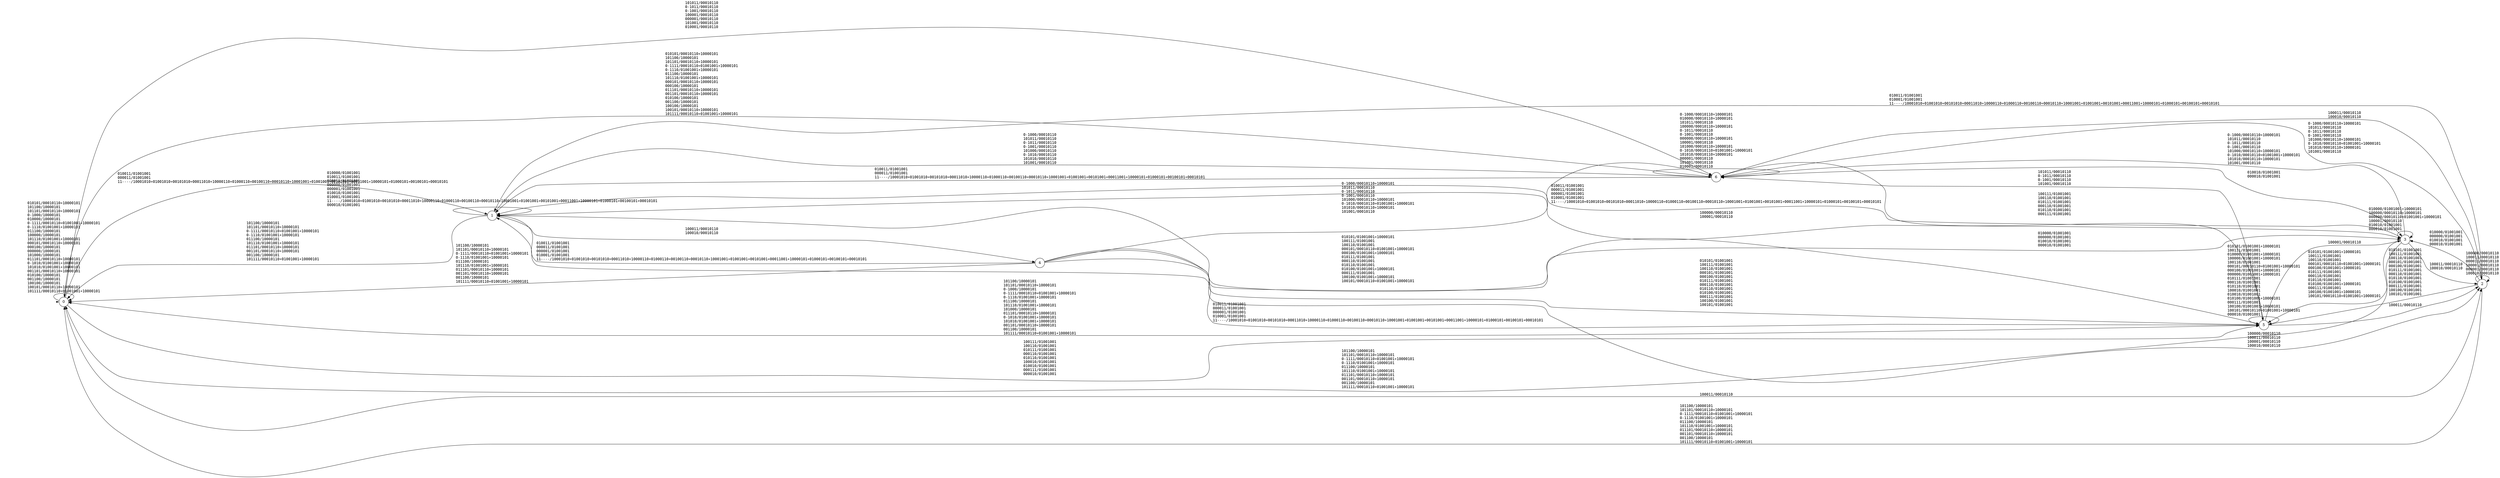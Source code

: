 digraph "" {
graph [rankdir=LR,ranksep=0.8,nodesep=0.2];
node [shape=circle];
edge [fontname=mono];
init [shape=point,style=invis];
0 [label="0"];
1 [label="1"];
2 [label="2"];
3 [label="3"];
4 [label="4"];
5 [label="5"];
6 [label="6"];
init -> 0 [penwidth=0,tooltip="initial state"];
0 -> 0 [label="010101/00010110+10000101\l101100/10000101\l101101/00010110+10000101\l0-1000/10000101\l010000/10000101\l0-1111/00010110+01001001+10000101\l0-1110/01001001+10000101\l011100/10000101\l100000/10000101\l101110/01001001+10000101\l000101/00010110+10000101\l000100/10000101\l000000/10000101\l101000/10000101\l011101/00010110+10000101\l0-1010/01001001+10000101\l101010/01001001+10000101\l001101/00010110+10000101\l010100/10000101\l001100/10000101\l100100/10000101\l100101/00010110+10000101\l101111/00010110+01001001+10000101\l",labeltooltip="&#172;p0p0gt0vruntime250vruntime24&#8743;p0p0gt0vruntime240vruntime25&#8743;&#172;p0p0dequeue0job25&#8743;p0p0dequeue0job24&#8743;&#172;p0p0enqueue0job25&#8743;p0p0enqueue0job24/&#172;u0next0idle&#8743;&#172;u0next0job25&#8743;&#172;u0next0next&#8743;u0next0job24&#8743;&#172;u0vruntime250f1dadd0vruntime250f1dc241b1b&#8743;u0vruntime250vruntime25&#8743;u0vruntime240f1dadd0vruntime240f1dc241b1b&#8743;&#172;u0vruntime240vruntime24+u0next0idle&#8743;&#172;u0next0job25&#8743;&#172;u0next0next&#8743;&#172;u0next0job24&#8743;&#172;u0vruntime250f1dadd0vruntime250f1dc241b1b&#8743;u0vruntime250vruntime25&#8743;&#172;u0vruntime240f1dadd0vruntime240f1dc241b1b&#8743;u0vruntime240vruntime24&#10;p0p0gt0vruntime250vruntime24&#8743;&#172;p0p0gt0vruntime240vruntime25&#8743;p0p0dequeue0job25&#8743;p0p0dequeue0job24&#8743;&#172;p0p0enqueue0job25&#8743;&#172;p0p0enqueue0job24/u0next0idle&#8743;&#172;u0next0job25&#8743;&#172;u0next0next&#8743;&#172;u0next0job24&#8743;&#172;u0vruntime250f1dadd0vruntime250f1dc241b1b&#8743;u0vruntime250vruntime25&#8743;&#172;u0vruntime240f1dadd0vruntime240f1dc241b1b&#8743;u0vruntime240vruntime24&#10;p0p0gt0vruntime250vruntime24&#8743;&#172;p0p0gt0vruntime240vruntime25&#8743;p0p0dequeue0job25&#8743;p0p0dequeue0job24&#8743;&#172;p0p0enqueue0job25&#8743;p0p0enqueue0job24/&#172;u0next0idle&#8743;&#172;u0next0job25&#8743;&#172;u0next0next&#8743;u0next0job24&#8743;&#172;u0vruntime250f1dadd0vruntime250f1dc241b1b&#8743;u0vruntime250vruntime25&#8743;u0vruntime240f1dadd0vruntime240f1dc241b1b&#8743;&#172;u0vruntime240vruntime24+u0next0idle&#8743;&#172;u0next0job25&#8743;&#172;u0next0next&#8743;&#172;u0next0job24&#8743;&#172;u0vruntime250f1dadd0vruntime250f1dc241b1b&#8743;u0vruntime250vruntime25&#8743;&#172;u0vruntime240f1dadd0vruntime240f1dc241b1b&#8743;u0vruntime240vruntime24&#10;&#172;p0p0gt0vruntime250vruntime24&#8743;p0p0dequeue0job25&#8743;&#172;p0p0dequeue0job24&#8743;&#172;p0p0enqueue0job25&#8743;&#172;p0p0enqueue0job24/u0next0idle&#8743;&#172;u0next0job25&#8743;&#172;u0next0next&#8743;&#172;u0next0job24&#8743;&#172;u0vruntime250f1dadd0vruntime250f1dc241b1b&#8743;u0vruntime250vruntime25&#8743;&#172;u0vruntime240f1dadd0vruntime240f1dc241b1b&#8743;u0vruntime240vruntime24&#10;&#172;p0p0gt0vruntime250vruntime24&#8743;p0p0gt0vruntime240vruntime25&#8743;&#172;p0p0dequeue0job25&#8743;&#172;p0p0dequeue0job24&#8743;&#172;p0p0enqueue0job25&#8743;&#172;p0p0enqueue0job24/u0next0idle&#8743;&#172;u0next0job25&#8743;&#172;u0next0next&#8743;&#172;u0next0job24&#8743;&#172;u0vruntime250f1dadd0vruntime250f1dc241b1b&#8743;u0vruntime250vruntime25&#8743;&#172;u0vruntime240f1dadd0vruntime240f1dc241b1b&#8743;u0vruntime240vruntime24&#10;&#172;p0p0gt0vruntime250vruntime24&#8743;p0p0dequeue0job25&#8743;p0p0dequeue0job24&#8743;p0p0enqueue0job25&#8743;p0p0enqueue0job24/&#172;u0next0idle&#8743;&#172;u0next0job25&#8743;&#172;u0next0next&#8743;u0next0job24&#8743;&#172;u0vruntime250f1dadd0vruntime250f1dc241b1b&#8743;u0vruntime250vruntime25&#8743;u0vruntime240f1dadd0vruntime240f1dc241b1b&#8743;&#172;u0vruntime240vruntime24+&#172;u0next0idle&#8743;u0next0job25&#8743;&#172;u0next0next&#8743;&#172;u0next0job24&#8743;u0vruntime250f1dadd0vruntime250f1dc241b1b&#8743;&#172;u0vruntime250vruntime25&#8743;&#172;u0vruntime240f1dadd0vruntime240f1dc241b1b&#8743;u0vruntime240vruntime24+u0next0idle&#8743;&#172;u0next0job25&#8743;&#172;u0next0next&#8743;&#172;u0next0job24&#8743;&#172;u0vruntime250f1dadd0vruntime250f1dc241b1b&#8743;u0vruntime250vruntime25&#8743;&#172;u0vruntime240f1dadd0vruntime240f1dc241b1b&#8743;u0vruntime240vruntime24&#10;&#172;p0p0gt0vruntime250vruntime24&#8743;p0p0dequeue0job25&#8743;p0p0dequeue0job24&#8743;p0p0enqueue0job25&#8743;&#172;p0p0enqueue0job24/&#172;u0next0idle&#8743;u0next0job25&#8743;&#172;u0next0next&#8743;&#172;u0next0job24&#8743;u0vruntime250f1dadd0vruntime250f1dc241b1b&#8743;&#172;u0vruntime250vruntime25&#8743;&#172;u0vruntime240f1dadd0vruntime240f1dc241b1b&#8743;u0vruntime240vruntime24+u0next0idle&#8743;&#172;u0next0job25&#8743;&#172;u0next0next&#8743;&#172;u0next0job24&#8743;&#172;u0vruntime250f1dadd0vruntime250f1dc241b1b&#8743;u0vruntime250vruntime25&#8743;&#172;u0vruntime240f1dadd0vruntime240f1dc241b1b&#8743;u0vruntime240vruntime24&#10;&#172;p0p0gt0vruntime250vruntime24&#8743;p0p0gt0vruntime240vruntime25&#8743;p0p0dequeue0job25&#8743;p0p0dequeue0job24&#8743;&#172;p0p0enqueue0job25&#8743;&#172;p0p0enqueue0job24/u0next0idle&#8743;&#172;u0next0job25&#8743;&#172;u0next0next&#8743;&#172;u0next0job24&#8743;&#172;u0vruntime250f1dadd0vruntime250f1dc241b1b&#8743;u0vruntime250vruntime25&#8743;&#172;u0vruntime240f1dadd0vruntime240f1dc241b1b&#8743;u0vruntime240vruntime24&#10;p0p0gt0vruntime250vruntime24&#8743;&#172;p0p0gt0vruntime240vruntime25&#8743;&#172;p0p0dequeue0job25&#8743;&#172;p0p0dequeue0job24&#8743;&#172;p0p0enqueue0job25&#8743;&#172;p0p0enqueue0job24/u0next0idle&#8743;&#172;u0next0job25&#8743;&#172;u0next0next&#8743;&#172;u0next0job24&#8743;&#172;u0vruntime250f1dadd0vruntime250f1dc241b1b&#8743;u0vruntime250vruntime25&#8743;&#172;u0vruntime240f1dadd0vruntime240f1dc241b1b&#8743;u0vruntime240vruntime24&#10;p0p0gt0vruntime250vruntime24&#8743;&#172;p0p0gt0vruntime240vruntime25&#8743;p0p0dequeue0job25&#8743;p0p0dequeue0job24&#8743;p0p0enqueue0job25&#8743;&#172;p0p0enqueue0job24/&#172;u0next0idle&#8743;u0next0job25&#8743;&#172;u0next0next&#8743;&#172;u0next0job24&#8743;u0vruntime250f1dadd0vruntime250f1dc241b1b&#8743;&#172;u0vruntime250vruntime25&#8743;&#172;u0vruntime240f1dadd0vruntime240f1dc241b1b&#8743;u0vruntime240vruntime24+u0next0idle&#8743;&#172;u0next0job25&#8743;&#172;u0next0next&#8743;&#172;u0next0job24&#8743;&#172;u0vruntime250f1dadd0vruntime250f1dc241b1b&#8743;u0vruntime250vruntime25&#8743;&#172;u0vruntime240f1dadd0vruntime240f1dc241b1b&#8743;u0vruntime240vruntime24&#10;&#172;p0p0gt0vruntime250vruntime24&#8743;&#172;p0p0gt0vruntime240vruntime25&#8743;&#172;p0p0dequeue0job25&#8743;p0p0dequeue0job24&#8743;&#172;p0p0enqueue0job25&#8743;p0p0enqueue0job24/&#172;u0next0idle&#8743;&#172;u0next0job25&#8743;&#172;u0next0next&#8743;u0next0job24&#8743;&#172;u0vruntime250f1dadd0vruntime250f1dc241b1b&#8743;u0vruntime250vruntime25&#8743;u0vruntime240f1dadd0vruntime240f1dc241b1b&#8743;&#172;u0vruntime240vruntime24+u0next0idle&#8743;&#172;u0next0job25&#8743;&#172;u0next0next&#8743;&#172;u0next0job24&#8743;&#172;u0vruntime250f1dadd0vruntime250f1dc241b1b&#8743;u0vruntime250vruntime25&#8743;&#172;u0vruntime240f1dadd0vruntime240f1dc241b1b&#8743;u0vruntime240vruntime24&#10;&#172;p0p0gt0vruntime250vruntime24&#8743;&#172;p0p0gt0vruntime240vruntime25&#8743;&#172;p0p0dequeue0job25&#8743;p0p0dequeue0job24&#8743;&#172;p0p0enqueue0job25&#8743;&#172;p0p0enqueue0job24/u0next0idle&#8743;&#172;u0next0job25&#8743;&#172;u0next0next&#8743;&#172;u0next0job24&#8743;&#172;u0vruntime250f1dadd0vruntime250f1dc241b1b&#8743;u0vruntime250vruntime25&#8743;&#172;u0vruntime240f1dadd0vruntime240f1dc241b1b&#8743;u0vruntime240vruntime24&#10;&#172;p0p0gt0vruntime250vruntime24&#8743;&#172;p0p0gt0vruntime240vruntime25&#8743;&#172;p0p0dequeue0job25&#8743;&#172;p0p0dequeue0job24&#8743;&#172;p0p0enqueue0job25&#8743;&#172;p0p0enqueue0job24/u0next0idle&#8743;&#172;u0next0job25&#8743;&#172;u0next0next&#8743;&#172;u0next0job24&#8743;&#172;u0vruntime250f1dadd0vruntime250f1dc241b1b&#8743;u0vruntime250vruntime25&#8743;&#172;u0vruntime240f1dadd0vruntime240f1dc241b1b&#8743;u0vruntime240vruntime24&#10;p0p0gt0vruntime250vruntime24&#8743;&#172;p0p0gt0vruntime240vruntime25&#8743;p0p0dequeue0job25&#8743;&#172;p0p0dequeue0job24&#8743;&#172;p0p0enqueue0job25&#8743;&#172;p0p0enqueue0job24/u0next0idle&#8743;&#172;u0next0job25&#8743;&#172;u0next0next&#8743;&#172;u0next0job24&#8743;&#172;u0vruntime250f1dadd0vruntime250f1dc241b1b&#8743;u0vruntime250vruntime25&#8743;&#172;u0vruntime240f1dadd0vruntime240f1dc241b1b&#8743;u0vruntime240vruntime24&#10;&#172;p0p0gt0vruntime250vruntime24&#8743;p0p0gt0vruntime240vruntime25&#8743;p0p0dequeue0job25&#8743;p0p0dequeue0job24&#8743;&#172;p0p0enqueue0job25&#8743;p0p0enqueue0job24/&#172;u0next0idle&#8743;&#172;u0next0job25&#8743;&#172;u0next0next&#8743;u0next0job24&#8743;&#172;u0vruntime250f1dadd0vruntime250f1dc241b1b&#8743;u0vruntime250vruntime25&#8743;u0vruntime240f1dadd0vruntime240f1dc241b1b&#8743;&#172;u0vruntime240vruntime24+u0next0idle&#8743;&#172;u0next0job25&#8743;&#172;u0next0next&#8743;&#172;u0next0job24&#8743;&#172;u0vruntime250f1dadd0vruntime250f1dc241b1b&#8743;u0vruntime250vruntime25&#8743;&#172;u0vruntime240f1dadd0vruntime240f1dc241b1b&#8743;u0vruntime240vruntime24&#10;&#172;p0p0gt0vruntime250vruntime24&#8743;p0p0dequeue0job25&#8743;&#172;p0p0dequeue0job24&#8743;p0p0enqueue0job25&#8743;&#172;p0p0enqueue0job24/&#172;u0next0idle&#8743;u0next0job25&#8743;&#172;u0next0next&#8743;&#172;u0next0job24&#8743;u0vruntime250f1dadd0vruntime250f1dc241b1b&#8743;&#172;u0vruntime250vruntime25&#8743;&#172;u0vruntime240f1dadd0vruntime240f1dc241b1b&#8743;u0vruntime240vruntime24+u0next0idle&#8743;&#172;u0next0job25&#8743;&#172;u0next0next&#8743;&#172;u0next0job24&#8743;&#172;u0vruntime250f1dadd0vruntime250f1dc241b1b&#8743;u0vruntime250vruntime25&#8743;&#172;u0vruntime240f1dadd0vruntime240f1dc241b1b&#8743;u0vruntime240vruntime24&#10;p0p0gt0vruntime250vruntime24&#8743;&#172;p0p0gt0vruntime240vruntime25&#8743;p0p0dequeue0job25&#8743;&#172;p0p0dequeue0job24&#8743;p0p0enqueue0job25&#8743;&#172;p0p0enqueue0job24/&#172;u0next0idle&#8743;u0next0job25&#8743;&#172;u0next0next&#8743;&#172;u0next0job24&#8743;u0vruntime250f1dadd0vruntime250f1dc241b1b&#8743;&#172;u0vruntime250vruntime25&#8743;&#172;u0vruntime240f1dadd0vruntime240f1dc241b1b&#8743;u0vruntime240vruntime24+u0next0idle&#8743;&#172;u0next0job25&#8743;&#172;u0next0next&#8743;&#172;u0next0job24&#8743;&#172;u0vruntime250f1dadd0vruntime250f1dc241b1b&#8743;u0vruntime250vruntime25&#8743;&#172;u0vruntime240f1dadd0vruntime240f1dc241b1b&#8743;u0vruntime240vruntime24&#10;&#172;p0p0gt0vruntime250vruntime24&#8743;&#172;p0p0gt0vruntime240vruntime25&#8743;p0p0dequeue0job25&#8743;p0p0dequeue0job24&#8743;&#172;p0p0enqueue0job25&#8743;p0p0enqueue0job24/&#172;u0next0idle&#8743;&#172;u0next0job25&#8743;&#172;u0next0next&#8743;u0next0job24&#8743;&#172;u0vruntime250f1dadd0vruntime250f1dc241b1b&#8743;u0vruntime250vruntime25&#8743;u0vruntime240f1dadd0vruntime240f1dc241b1b&#8743;&#172;u0vruntime240vruntime24+u0next0idle&#8743;&#172;u0next0job25&#8743;&#172;u0next0next&#8743;&#172;u0next0job24&#8743;&#172;u0vruntime250f1dadd0vruntime250f1dc241b1b&#8743;u0vruntime250vruntime25&#8743;&#172;u0vruntime240f1dadd0vruntime240f1dc241b1b&#8743;u0vruntime240vruntime24&#10;&#172;p0p0gt0vruntime250vruntime24&#8743;p0p0gt0vruntime240vruntime25&#8743;&#172;p0p0dequeue0job25&#8743;p0p0dequeue0job24&#8743;&#172;p0p0enqueue0job25&#8743;&#172;p0p0enqueue0job24/u0next0idle&#8743;&#172;u0next0job25&#8743;&#172;u0next0next&#8743;&#172;u0next0job24&#8743;&#172;u0vruntime250f1dadd0vruntime250f1dc241b1b&#8743;u0vruntime250vruntime25&#8743;&#172;u0vruntime240f1dadd0vruntime240f1dc241b1b&#8743;u0vruntime240vruntime24&#10;&#172;p0p0gt0vruntime250vruntime24&#8743;&#172;p0p0gt0vruntime240vruntime25&#8743;p0p0dequeue0job25&#8743;p0p0dequeue0job24&#8743;&#172;p0p0enqueue0job25&#8743;&#172;p0p0enqueue0job24/u0next0idle&#8743;&#172;u0next0job25&#8743;&#172;u0next0next&#8743;&#172;u0next0job24&#8743;&#172;u0vruntime250f1dadd0vruntime250f1dc241b1b&#8743;u0vruntime250vruntime25&#8743;&#172;u0vruntime240f1dadd0vruntime240f1dc241b1b&#8743;u0vruntime240vruntime24&#10;p0p0gt0vruntime250vruntime24&#8743;&#172;p0p0gt0vruntime240vruntime25&#8743;&#172;p0p0dequeue0job25&#8743;p0p0dequeue0job24&#8743;&#172;p0p0enqueue0job25&#8743;&#172;p0p0enqueue0job24/u0next0idle&#8743;&#172;u0next0job25&#8743;&#172;u0next0next&#8743;&#172;u0next0job24&#8743;&#172;u0vruntime250f1dadd0vruntime250f1dc241b1b&#8743;u0vruntime250vruntime25&#8743;&#172;u0vruntime240f1dadd0vruntime240f1dc241b1b&#8743;u0vruntime240vruntime24&#10;p0p0gt0vruntime250vruntime24&#8743;&#172;p0p0gt0vruntime240vruntime25&#8743;&#172;p0p0dequeue0job25&#8743;p0p0dequeue0job24&#8743;&#172;p0p0enqueue0job25&#8743;p0p0enqueue0job24/&#172;u0next0idle&#8743;&#172;u0next0job25&#8743;&#172;u0next0next&#8743;u0next0job24&#8743;&#172;u0vruntime250f1dadd0vruntime250f1dc241b1b&#8743;u0vruntime250vruntime25&#8743;u0vruntime240f1dadd0vruntime240f1dc241b1b&#8743;&#172;u0vruntime240vruntime24+u0next0idle&#8743;&#172;u0next0job25&#8743;&#172;u0next0next&#8743;&#172;u0next0job24&#8743;&#172;u0vruntime250f1dadd0vruntime250f1dc241b1b&#8743;u0vruntime250vruntime25&#8743;&#172;u0vruntime240f1dadd0vruntime240f1dc241b1b&#8743;u0vruntime240vruntime24&#10;p0p0gt0vruntime250vruntime24&#8743;&#172;p0p0gt0vruntime240vruntime25&#8743;p0p0dequeue0job25&#8743;p0p0dequeue0job24&#8743;p0p0enqueue0job25&#8743;p0p0enqueue0job24/&#172;u0next0idle&#8743;&#172;u0next0job25&#8743;&#172;u0next0next&#8743;u0next0job24&#8743;&#172;u0vruntime250f1dadd0vruntime250f1dc241b1b&#8743;u0vruntime250vruntime25&#8743;u0vruntime240f1dadd0vruntime240f1dc241b1b&#8743;&#172;u0vruntime240vruntime24+&#172;u0next0idle&#8743;u0next0job25&#8743;&#172;u0next0next&#8743;&#172;u0next0job24&#8743;u0vruntime250f1dadd0vruntime250f1dc241b1b&#8743;&#172;u0vruntime250vruntime25&#8743;&#172;u0vruntime240f1dadd0vruntime240f1dc241b1b&#8743;u0vruntime240vruntime24+u0next0idle&#8743;&#172;u0next0job25&#8743;&#172;u0next0next&#8743;&#172;u0next0job24&#8743;&#172;u0vruntime250f1dadd0vruntime250f1dc241b1b&#8743;u0vruntime250vruntime25&#8743;&#172;u0vruntime240f1dadd0vruntime240f1dc241b1b&#8743;u0vruntime240vruntime24&#10;"];
0 -> 1 [label="010011/01001001\l000011/01001001\l11----/10001010+01001010+00101010+00011010+10000110+01000110+00100110+00010110+10001001+01001001+00101001+00011001+10000101+01000101+00100101+00010101\l",labeltooltip="&#172;p0p0gt0vruntime250vruntime24&#8743;p0p0gt0vruntime240vruntime25&#8743;&#172;p0p0dequeue0job25&#8743;&#172;p0p0dequeue0job24&#8743;p0p0enqueue0job25&#8743;p0p0enqueue0job24/&#172;u0next0idle&#8743;u0next0job25&#8743;&#172;u0next0next&#8743;&#172;u0next0job24&#8743;u0vruntime250f1dadd0vruntime250f1dc241b1b&#8743;&#172;u0vruntime250vruntime25&#8743;&#172;u0vruntime240f1dadd0vruntime240f1dc241b1b&#8743;u0vruntime240vruntime24&#10;&#172;p0p0gt0vruntime250vruntime24&#8743;&#172;p0p0gt0vruntime240vruntime25&#8743;&#172;p0p0dequeue0job25&#8743;&#172;p0p0dequeue0job24&#8743;p0p0enqueue0job25&#8743;p0p0enqueue0job24/&#172;u0next0idle&#8743;u0next0job25&#8743;&#172;u0next0next&#8743;&#172;u0next0job24&#8743;u0vruntime250f1dadd0vruntime250f1dc241b1b&#8743;&#172;u0vruntime250vruntime25&#8743;&#172;u0vruntime240f1dadd0vruntime240f1dc241b1b&#8743;u0vruntime240vruntime24&#10;p0p0gt0vruntime250vruntime24&#8743;p0p0gt0vruntime240vruntime25/u0next0idle&#8743;&#172;u0next0job25&#8743;&#172;u0next0next&#8743;&#172;u0next0job24&#8743;u0vruntime250f1dadd0vruntime250f1dc241b1b&#8743;&#172;u0vruntime250vruntime25&#8743;u0vruntime240f1dadd0vruntime240f1dc241b1b&#8743;&#172;u0vruntime240vruntime24+&#172;u0next0idle&#8743;u0next0job25&#8743;&#172;u0next0next&#8743;&#172;u0next0job24&#8743;u0vruntime250f1dadd0vruntime250f1dc241b1b&#8743;&#172;u0vruntime250vruntime25&#8743;u0vruntime240f1dadd0vruntime240f1dc241b1b&#8743;&#172;u0vruntime240vruntime24+&#172;u0next0idle&#8743;&#172;u0next0job25&#8743;u0next0next&#8743;&#172;u0next0job24&#8743;u0vruntime250f1dadd0vruntime250f1dc241b1b&#8743;&#172;u0vruntime250vruntime25&#8743;u0vruntime240f1dadd0vruntime240f1dc241b1b&#8743;&#172;u0vruntime240vruntime24+&#172;u0next0idle&#8743;&#172;u0next0job25&#8743;&#172;u0next0next&#8743;u0next0job24&#8743;u0vruntime250f1dadd0vruntime250f1dc241b1b&#8743;&#172;u0vruntime250vruntime25&#8743;u0vruntime240f1dadd0vruntime240f1dc241b1b&#8743;&#172;u0vruntime240vruntime24+u0next0idle&#8743;&#172;u0next0job25&#8743;&#172;u0next0next&#8743;&#172;u0next0job24&#8743;&#172;u0vruntime250f1dadd0vruntime250f1dc241b1b&#8743;u0vruntime250vruntime25&#8743;u0vruntime240f1dadd0vruntime240f1dc241b1b&#8743;&#172;u0vruntime240vruntime24+&#172;u0next0idle&#8743;u0next0job25&#8743;&#172;u0next0next&#8743;&#172;u0next0job24&#8743;&#172;u0vruntime250f1dadd0vruntime250f1dc241b1b&#8743;u0vruntime250vruntime25&#8743;u0vruntime240f1dadd0vruntime240f1dc241b1b&#8743;&#172;u0vruntime240vruntime24+&#172;u0next0idle&#8743;&#172;u0next0job25&#8743;u0next0next&#8743;&#172;u0next0job24&#8743;&#172;u0vruntime250f1dadd0vruntime250f1dc241b1b&#8743;u0vruntime250vruntime25&#8743;u0vruntime240f1dadd0vruntime240f1dc241b1b&#8743;&#172;u0vruntime240vruntime24+&#172;u0next0idle&#8743;&#172;u0next0job25&#8743;&#172;u0next0next&#8743;u0next0job24&#8743;&#172;u0vruntime250f1dadd0vruntime250f1dc241b1b&#8743;u0vruntime250vruntime25&#8743;u0vruntime240f1dadd0vruntime240f1dc241b1b&#8743;&#172;u0vruntime240vruntime24+u0next0idle&#8743;&#172;u0next0job25&#8743;&#172;u0next0next&#8743;&#172;u0next0job24&#8743;u0vruntime250f1dadd0vruntime250f1dc241b1b&#8743;&#172;u0vruntime250vruntime25&#8743;&#172;u0vruntime240f1dadd0vruntime240f1dc241b1b&#8743;u0vruntime240vruntime24+&#172;u0next0idle&#8743;u0next0job25&#8743;&#172;u0next0next&#8743;&#172;u0next0job24&#8743;u0vruntime250f1dadd0vruntime250f1dc241b1b&#8743;&#172;u0vruntime250vruntime25&#8743;&#172;u0vruntime240f1dadd0vruntime240f1dc241b1b&#8743;u0vruntime240vruntime24+&#172;u0next0idle&#8743;&#172;u0next0job25&#8743;u0next0next&#8743;&#172;u0next0job24&#8743;u0vruntime250f1dadd0vruntime250f1dc241b1b&#8743;&#172;u0vruntime250vruntime25&#8743;&#172;u0vruntime240f1dadd0vruntime240f1dc241b1b&#8743;u0vruntime240vruntime24+&#172;u0next0idle&#8743;&#172;u0next0job25&#8743;&#172;u0next0next&#8743;u0next0job24&#8743;u0vruntime250f1dadd0vruntime250f1dc241b1b&#8743;&#172;u0vruntime250vruntime25&#8743;&#172;u0vruntime240f1dadd0vruntime240f1dc241b1b&#8743;u0vruntime240vruntime24+u0next0idle&#8743;&#172;u0next0job25&#8743;&#172;u0next0next&#8743;&#172;u0next0job24&#8743;&#172;u0vruntime250f1dadd0vruntime250f1dc241b1b&#8743;u0vruntime250vruntime25&#8743;&#172;u0vruntime240f1dadd0vruntime240f1dc241b1b&#8743;u0vruntime240vruntime24+&#172;u0next0idle&#8743;u0next0job25&#8743;&#172;u0next0next&#8743;&#172;u0next0job24&#8743;&#172;u0vruntime250f1dadd0vruntime250f1dc241b1b&#8743;u0vruntime250vruntime25&#8743;&#172;u0vruntime240f1dadd0vruntime240f1dc241b1b&#8743;u0vruntime240vruntime24+&#172;u0next0idle&#8743;&#172;u0next0job25&#8743;u0next0next&#8743;&#172;u0next0job24&#8743;&#172;u0vruntime250f1dadd0vruntime250f1dc241b1b&#8743;u0vruntime250vruntime25&#8743;&#172;u0vruntime240f1dadd0vruntime240f1dc241b1b&#8743;u0vruntime240vruntime24+&#172;u0next0idle&#8743;&#172;u0next0job25&#8743;&#172;u0next0next&#8743;u0next0job24&#8743;&#172;u0vruntime250f1dadd0vruntime250f1dc241b1b&#8743;u0vruntime250vruntime25&#8743;&#172;u0vruntime240f1dadd0vruntime240f1dc241b1b&#8743;u0vruntime240vruntime24&#10;"];
0 -> 2 [label="100011/00010110\l",labeltooltip="p0p0gt0vruntime250vruntime24&#8743;&#172;p0p0gt0vruntime240vruntime25&#8743;&#172;p0p0dequeue0job25&#8743;&#172;p0p0dequeue0job24&#8743;p0p0enqueue0job25&#8743;p0p0enqueue0job24/&#172;u0next0idle&#8743;&#172;u0next0job25&#8743;&#172;u0next0next&#8743;u0next0job24&#8743;&#172;u0vruntime250f1dadd0vruntime250f1dc241b1b&#8743;u0vruntime250vruntime25&#8743;u0vruntime240f1dadd0vruntime240f1dc241b1b&#8743;&#172;u0vruntime240vruntime24&#10;"];
0 -> 5 [label="100111/01001001\l100110/01001001\l010111/01001001\l000110/01001001\l010110/01001001\l100010/01001001\l010010/01001001\l000111/01001001\l000010/01001001\l",labeltooltip="p0p0gt0vruntime250vruntime24&#8743;&#172;p0p0gt0vruntime240vruntime25&#8743;&#172;p0p0dequeue0job25&#8743;p0p0dequeue0job24&#8743;p0p0enqueue0job25&#8743;p0p0enqueue0job24/&#172;u0next0idle&#8743;u0next0job25&#8743;&#172;u0next0next&#8743;&#172;u0next0job24&#8743;u0vruntime250f1dadd0vruntime250f1dc241b1b&#8743;&#172;u0vruntime250vruntime25&#8743;&#172;u0vruntime240f1dadd0vruntime240f1dc241b1b&#8743;u0vruntime240vruntime24&#10;p0p0gt0vruntime250vruntime24&#8743;&#172;p0p0gt0vruntime240vruntime25&#8743;&#172;p0p0dequeue0job25&#8743;p0p0dequeue0job24&#8743;p0p0enqueue0job25&#8743;&#172;p0p0enqueue0job24/&#172;u0next0idle&#8743;u0next0job25&#8743;&#172;u0next0next&#8743;&#172;u0next0job24&#8743;u0vruntime250f1dadd0vruntime250f1dc241b1b&#8743;&#172;u0vruntime250vruntime25&#8743;&#172;u0vruntime240f1dadd0vruntime240f1dc241b1b&#8743;u0vruntime240vruntime24&#10;&#172;p0p0gt0vruntime250vruntime24&#8743;p0p0gt0vruntime240vruntime25&#8743;&#172;p0p0dequeue0job25&#8743;p0p0dequeue0job24&#8743;p0p0enqueue0job25&#8743;p0p0enqueue0job24/&#172;u0next0idle&#8743;u0next0job25&#8743;&#172;u0next0next&#8743;&#172;u0next0job24&#8743;u0vruntime250f1dadd0vruntime250f1dc241b1b&#8743;&#172;u0vruntime250vruntime25&#8743;&#172;u0vruntime240f1dadd0vruntime240f1dc241b1b&#8743;u0vruntime240vruntime24&#10;&#172;p0p0gt0vruntime250vruntime24&#8743;&#172;p0p0gt0vruntime240vruntime25&#8743;&#172;p0p0dequeue0job25&#8743;p0p0dequeue0job24&#8743;p0p0enqueue0job25&#8743;&#172;p0p0enqueue0job24/&#172;u0next0idle&#8743;u0next0job25&#8743;&#172;u0next0next&#8743;&#172;u0next0job24&#8743;u0vruntime250f1dadd0vruntime250f1dc241b1b&#8743;&#172;u0vruntime250vruntime25&#8743;&#172;u0vruntime240f1dadd0vruntime240f1dc241b1b&#8743;u0vruntime240vruntime24&#10;&#172;p0p0gt0vruntime250vruntime24&#8743;p0p0gt0vruntime240vruntime25&#8743;&#172;p0p0dequeue0job25&#8743;p0p0dequeue0job24&#8743;p0p0enqueue0job25&#8743;&#172;p0p0enqueue0job24/&#172;u0next0idle&#8743;u0next0job25&#8743;&#172;u0next0next&#8743;&#172;u0next0job24&#8743;u0vruntime250f1dadd0vruntime250f1dc241b1b&#8743;&#172;u0vruntime250vruntime25&#8743;&#172;u0vruntime240f1dadd0vruntime240f1dc241b1b&#8743;u0vruntime240vruntime24&#10;p0p0gt0vruntime250vruntime24&#8743;&#172;p0p0gt0vruntime240vruntime25&#8743;&#172;p0p0dequeue0job25&#8743;&#172;p0p0dequeue0job24&#8743;p0p0enqueue0job25&#8743;&#172;p0p0enqueue0job24/&#172;u0next0idle&#8743;u0next0job25&#8743;&#172;u0next0next&#8743;&#172;u0next0job24&#8743;u0vruntime250f1dadd0vruntime250f1dc241b1b&#8743;&#172;u0vruntime250vruntime25&#8743;&#172;u0vruntime240f1dadd0vruntime240f1dc241b1b&#8743;u0vruntime240vruntime24&#10;&#172;p0p0gt0vruntime250vruntime24&#8743;p0p0gt0vruntime240vruntime25&#8743;&#172;p0p0dequeue0job25&#8743;&#172;p0p0dequeue0job24&#8743;p0p0enqueue0job25&#8743;&#172;p0p0enqueue0job24/&#172;u0next0idle&#8743;u0next0job25&#8743;&#172;u0next0next&#8743;&#172;u0next0job24&#8743;u0vruntime250f1dadd0vruntime250f1dc241b1b&#8743;&#172;u0vruntime250vruntime25&#8743;&#172;u0vruntime240f1dadd0vruntime240f1dc241b1b&#8743;u0vruntime240vruntime24&#10;&#172;p0p0gt0vruntime250vruntime24&#8743;&#172;p0p0gt0vruntime240vruntime25&#8743;&#172;p0p0dequeue0job25&#8743;p0p0dequeue0job24&#8743;p0p0enqueue0job25&#8743;p0p0enqueue0job24/&#172;u0next0idle&#8743;u0next0job25&#8743;&#172;u0next0next&#8743;&#172;u0next0job24&#8743;u0vruntime250f1dadd0vruntime250f1dc241b1b&#8743;&#172;u0vruntime250vruntime25&#8743;&#172;u0vruntime240f1dadd0vruntime240f1dc241b1b&#8743;u0vruntime240vruntime24&#10;&#172;p0p0gt0vruntime250vruntime24&#8743;&#172;p0p0gt0vruntime240vruntime25&#8743;&#172;p0p0dequeue0job25&#8743;&#172;p0p0dequeue0job24&#8743;p0p0enqueue0job25&#8743;&#172;p0p0enqueue0job24/&#172;u0next0idle&#8743;u0next0job25&#8743;&#172;u0next0next&#8743;&#172;u0next0job24&#8743;u0vruntime250f1dadd0vruntime250f1dc241b1b&#8743;&#172;u0vruntime250vruntime25&#8743;&#172;u0vruntime240f1dadd0vruntime240f1dc241b1b&#8743;u0vruntime240vruntime24&#10;"];
0 -> 6 [label="101011/00010110\l0-1011/00010110\l0-1001/00010110\l100001/00010110\l000001/00010110\l101001/00010110\l010001/00010110\l",labeltooltip="p0p0gt0vruntime250vruntime24&#8743;&#172;p0p0gt0vruntime240vruntime25&#8743;p0p0dequeue0job25&#8743;&#172;p0p0dequeue0job24&#8743;p0p0enqueue0job25&#8743;p0p0enqueue0job24/&#172;u0next0idle&#8743;&#172;u0next0job25&#8743;&#172;u0next0next&#8743;u0next0job24&#8743;&#172;u0vruntime250f1dadd0vruntime250f1dc241b1b&#8743;u0vruntime250vruntime25&#8743;u0vruntime240f1dadd0vruntime240f1dc241b1b&#8743;&#172;u0vruntime240vruntime24&#10;&#172;p0p0gt0vruntime250vruntime24&#8743;p0p0dequeue0job25&#8743;&#172;p0p0dequeue0job24&#8743;p0p0enqueue0job25&#8743;p0p0enqueue0job24/&#172;u0next0idle&#8743;&#172;u0next0job25&#8743;&#172;u0next0next&#8743;u0next0job24&#8743;&#172;u0vruntime250f1dadd0vruntime250f1dc241b1b&#8743;u0vruntime250vruntime25&#8743;u0vruntime240f1dadd0vruntime240f1dc241b1b&#8743;&#172;u0vruntime240vruntime24&#10;&#172;p0p0gt0vruntime250vruntime24&#8743;p0p0dequeue0job25&#8743;&#172;p0p0dequeue0job24&#8743;&#172;p0p0enqueue0job25&#8743;p0p0enqueue0job24/&#172;u0next0idle&#8743;&#172;u0next0job25&#8743;&#172;u0next0next&#8743;u0next0job24&#8743;&#172;u0vruntime250f1dadd0vruntime250f1dc241b1b&#8743;u0vruntime250vruntime25&#8743;u0vruntime240f1dadd0vruntime240f1dc241b1b&#8743;&#172;u0vruntime240vruntime24&#10;p0p0gt0vruntime250vruntime24&#8743;&#172;p0p0gt0vruntime240vruntime25&#8743;&#172;p0p0dequeue0job25&#8743;&#172;p0p0dequeue0job24&#8743;&#172;p0p0enqueue0job25&#8743;p0p0enqueue0job24/&#172;u0next0idle&#8743;&#172;u0next0job25&#8743;&#172;u0next0next&#8743;u0next0job24&#8743;&#172;u0vruntime250f1dadd0vruntime250f1dc241b1b&#8743;u0vruntime250vruntime25&#8743;u0vruntime240f1dadd0vruntime240f1dc241b1b&#8743;&#172;u0vruntime240vruntime24&#10;&#172;p0p0gt0vruntime250vruntime24&#8743;&#172;p0p0gt0vruntime240vruntime25&#8743;&#172;p0p0dequeue0job25&#8743;&#172;p0p0dequeue0job24&#8743;&#172;p0p0enqueue0job25&#8743;p0p0enqueue0job24/&#172;u0next0idle&#8743;&#172;u0next0job25&#8743;&#172;u0next0next&#8743;u0next0job24&#8743;&#172;u0vruntime250f1dadd0vruntime250f1dc241b1b&#8743;u0vruntime250vruntime25&#8743;u0vruntime240f1dadd0vruntime240f1dc241b1b&#8743;&#172;u0vruntime240vruntime24&#10;p0p0gt0vruntime250vruntime24&#8743;&#172;p0p0gt0vruntime240vruntime25&#8743;p0p0dequeue0job25&#8743;&#172;p0p0dequeue0job24&#8743;&#172;p0p0enqueue0job25&#8743;p0p0enqueue0job24/&#172;u0next0idle&#8743;&#172;u0next0job25&#8743;&#172;u0next0next&#8743;u0next0job24&#8743;&#172;u0vruntime250f1dadd0vruntime250f1dc241b1b&#8743;u0vruntime250vruntime25&#8743;u0vruntime240f1dadd0vruntime240f1dc241b1b&#8743;&#172;u0vruntime240vruntime24&#10;&#172;p0p0gt0vruntime250vruntime24&#8743;p0p0gt0vruntime240vruntime25&#8743;&#172;p0p0dequeue0job25&#8743;&#172;p0p0dequeue0job24&#8743;&#172;p0p0enqueue0job25&#8743;p0p0enqueue0job24/&#172;u0next0idle&#8743;&#172;u0next0job25&#8743;&#172;u0next0next&#8743;u0next0job24&#8743;&#172;u0vruntime250f1dadd0vruntime250f1dc241b1b&#8743;u0vruntime250vruntime25&#8743;u0vruntime240f1dadd0vruntime240f1dc241b1b&#8743;&#172;u0vruntime240vruntime24&#10;"];
1 -> 0 [label="101100/10000101\l101101/00010110+10000101\l0-1111/00010110+01001001+10000101\l0-1110/01001001+10000101\l011100/10000101\l101110/01001001+10000101\l011101/00010110+10000101\l001101/00010110+10000101\l001100/10000101\l101111/00010110+01001001+10000101\l",labeltooltip="p0p0gt0vruntime250vruntime24&#8743;&#172;p0p0gt0vruntime240vruntime25&#8743;p0p0dequeue0job25&#8743;p0p0dequeue0job24&#8743;&#172;p0p0enqueue0job25&#8743;&#172;p0p0enqueue0job24/u0next0idle&#8743;&#172;u0next0job25&#8743;&#172;u0next0next&#8743;&#172;u0next0job24&#8743;&#172;u0vruntime250f1dadd0vruntime250f1dc241b1b&#8743;u0vruntime250vruntime25&#8743;&#172;u0vruntime240f1dadd0vruntime240f1dc241b1b&#8743;u0vruntime240vruntime24&#10;p0p0gt0vruntime250vruntime24&#8743;&#172;p0p0gt0vruntime240vruntime25&#8743;p0p0dequeue0job25&#8743;p0p0dequeue0job24&#8743;&#172;p0p0enqueue0job25&#8743;p0p0enqueue0job24/&#172;u0next0idle&#8743;&#172;u0next0job25&#8743;&#172;u0next0next&#8743;u0next0job24&#8743;&#172;u0vruntime250f1dadd0vruntime250f1dc241b1b&#8743;u0vruntime250vruntime25&#8743;u0vruntime240f1dadd0vruntime240f1dc241b1b&#8743;&#172;u0vruntime240vruntime24+u0next0idle&#8743;&#172;u0next0job25&#8743;&#172;u0next0next&#8743;&#172;u0next0job24&#8743;&#172;u0vruntime250f1dadd0vruntime250f1dc241b1b&#8743;u0vruntime250vruntime25&#8743;&#172;u0vruntime240f1dadd0vruntime240f1dc241b1b&#8743;u0vruntime240vruntime24&#10;&#172;p0p0gt0vruntime250vruntime24&#8743;p0p0dequeue0job25&#8743;p0p0dequeue0job24&#8743;p0p0enqueue0job25&#8743;p0p0enqueue0job24/&#172;u0next0idle&#8743;&#172;u0next0job25&#8743;&#172;u0next0next&#8743;u0next0job24&#8743;&#172;u0vruntime250f1dadd0vruntime250f1dc241b1b&#8743;u0vruntime250vruntime25&#8743;u0vruntime240f1dadd0vruntime240f1dc241b1b&#8743;&#172;u0vruntime240vruntime24+&#172;u0next0idle&#8743;u0next0job25&#8743;&#172;u0next0next&#8743;&#172;u0next0job24&#8743;u0vruntime250f1dadd0vruntime250f1dc241b1b&#8743;&#172;u0vruntime250vruntime25&#8743;&#172;u0vruntime240f1dadd0vruntime240f1dc241b1b&#8743;u0vruntime240vruntime24+u0next0idle&#8743;&#172;u0next0job25&#8743;&#172;u0next0next&#8743;&#172;u0next0job24&#8743;&#172;u0vruntime250f1dadd0vruntime250f1dc241b1b&#8743;u0vruntime250vruntime25&#8743;&#172;u0vruntime240f1dadd0vruntime240f1dc241b1b&#8743;u0vruntime240vruntime24&#10;&#172;p0p0gt0vruntime250vruntime24&#8743;p0p0dequeue0job25&#8743;p0p0dequeue0job24&#8743;p0p0enqueue0job25&#8743;&#172;p0p0enqueue0job24/&#172;u0next0idle&#8743;u0next0job25&#8743;&#172;u0next0next&#8743;&#172;u0next0job24&#8743;u0vruntime250f1dadd0vruntime250f1dc241b1b&#8743;&#172;u0vruntime250vruntime25&#8743;&#172;u0vruntime240f1dadd0vruntime240f1dc241b1b&#8743;u0vruntime240vruntime24+u0next0idle&#8743;&#172;u0next0job25&#8743;&#172;u0next0next&#8743;&#172;u0next0job24&#8743;&#172;u0vruntime250f1dadd0vruntime250f1dc241b1b&#8743;u0vruntime250vruntime25&#8743;&#172;u0vruntime240f1dadd0vruntime240f1dc241b1b&#8743;u0vruntime240vruntime24&#10;&#172;p0p0gt0vruntime250vruntime24&#8743;p0p0gt0vruntime240vruntime25&#8743;p0p0dequeue0job25&#8743;p0p0dequeue0job24&#8743;&#172;p0p0enqueue0job25&#8743;&#172;p0p0enqueue0job24/u0next0idle&#8743;&#172;u0next0job25&#8743;&#172;u0next0next&#8743;&#172;u0next0job24&#8743;&#172;u0vruntime250f1dadd0vruntime250f1dc241b1b&#8743;u0vruntime250vruntime25&#8743;&#172;u0vruntime240f1dadd0vruntime240f1dc241b1b&#8743;u0vruntime240vruntime24&#10;p0p0gt0vruntime250vruntime24&#8743;&#172;p0p0gt0vruntime240vruntime25&#8743;p0p0dequeue0job25&#8743;p0p0dequeue0job24&#8743;p0p0enqueue0job25&#8743;&#172;p0p0enqueue0job24/&#172;u0next0idle&#8743;u0next0job25&#8743;&#172;u0next0next&#8743;&#172;u0next0job24&#8743;u0vruntime250f1dadd0vruntime250f1dc241b1b&#8743;&#172;u0vruntime250vruntime25&#8743;&#172;u0vruntime240f1dadd0vruntime240f1dc241b1b&#8743;u0vruntime240vruntime24+u0next0idle&#8743;&#172;u0next0job25&#8743;&#172;u0next0next&#8743;&#172;u0next0job24&#8743;&#172;u0vruntime250f1dadd0vruntime250f1dc241b1b&#8743;u0vruntime250vruntime25&#8743;&#172;u0vruntime240f1dadd0vruntime240f1dc241b1b&#8743;u0vruntime240vruntime24&#10;&#172;p0p0gt0vruntime250vruntime24&#8743;p0p0gt0vruntime240vruntime25&#8743;p0p0dequeue0job25&#8743;p0p0dequeue0job24&#8743;&#172;p0p0enqueue0job25&#8743;p0p0enqueue0job24/&#172;u0next0idle&#8743;&#172;u0next0job25&#8743;&#172;u0next0next&#8743;u0next0job24&#8743;&#172;u0vruntime250f1dadd0vruntime250f1dc241b1b&#8743;u0vruntime250vruntime25&#8743;u0vruntime240f1dadd0vruntime240f1dc241b1b&#8743;&#172;u0vruntime240vruntime24+u0next0idle&#8743;&#172;u0next0job25&#8743;&#172;u0next0next&#8743;&#172;u0next0job24&#8743;&#172;u0vruntime250f1dadd0vruntime250f1dc241b1b&#8743;u0vruntime250vruntime25&#8743;&#172;u0vruntime240f1dadd0vruntime240f1dc241b1b&#8743;u0vruntime240vruntime24&#10;&#172;p0p0gt0vruntime250vruntime24&#8743;&#172;p0p0gt0vruntime240vruntime25&#8743;p0p0dequeue0job25&#8743;p0p0dequeue0job24&#8743;&#172;p0p0enqueue0job25&#8743;p0p0enqueue0job24/&#172;u0next0idle&#8743;&#172;u0next0job25&#8743;&#172;u0next0next&#8743;u0next0job24&#8743;&#172;u0vruntime250f1dadd0vruntime250f1dc241b1b&#8743;u0vruntime250vruntime25&#8743;u0vruntime240f1dadd0vruntime240f1dc241b1b&#8743;&#172;u0vruntime240vruntime24+u0next0idle&#8743;&#172;u0next0job25&#8743;&#172;u0next0next&#8743;&#172;u0next0job24&#8743;&#172;u0vruntime250f1dadd0vruntime250f1dc241b1b&#8743;u0vruntime250vruntime25&#8743;&#172;u0vruntime240f1dadd0vruntime240f1dc241b1b&#8743;u0vruntime240vruntime24&#10;&#172;p0p0gt0vruntime250vruntime24&#8743;&#172;p0p0gt0vruntime240vruntime25&#8743;p0p0dequeue0job25&#8743;p0p0dequeue0job24&#8743;&#172;p0p0enqueue0job25&#8743;&#172;p0p0enqueue0job24/u0next0idle&#8743;&#172;u0next0job25&#8743;&#172;u0next0next&#8743;&#172;u0next0job24&#8743;&#172;u0vruntime250f1dadd0vruntime250f1dc241b1b&#8743;u0vruntime250vruntime25&#8743;&#172;u0vruntime240f1dadd0vruntime240f1dc241b1b&#8743;u0vruntime240vruntime24&#10;p0p0gt0vruntime250vruntime24&#8743;&#172;p0p0gt0vruntime240vruntime25&#8743;p0p0dequeue0job25&#8743;p0p0dequeue0job24&#8743;p0p0enqueue0job25&#8743;p0p0enqueue0job24/&#172;u0next0idle&#8743;&#172;u0next0job25&#8743;&#172;u0next0next&#8743;u0next0job24&#8743;&#172;u0vruntime250f1dadd0vruntime250f1dc241b1b&#8743;u0vruntime250vruntime25&#8743;u0vruntime240f1dadd0vruntime240f1dc241b1b&#8743;&#172;u0vruntime240vruntime24+&#172;u0next0idle&#8743;u0next0job25&#8743;&#172;u0next0next&#8743;&#172;u0next0job24&#8743;u0vruntime250f1dadd0vruntime250f1dc241b1b&#8743;&#172;u0vruntime250vruntime25&#8743;&#172;u0vruntime240f1dadd0vruntime240f1dc241b1b&#8743;u0vruntime240vruntime24+u0next0idle&#8743;&#172;u0next0job25&#8743;&#172;u0next0next&#8743;&#172;u0next0job24&#8743;&#172;u0vruntime250f1dadd0vruntime250f1dc241b1b&#8743;u0vruntime250vruntime25&#8743;&#172;u0vruntime240f1dadd0vruntime240f1dc241b1b&#8743;u0vruntime240vruntime24&#10;"];
1 -> 1 [label="010000/01001001\l010011/01001001\l000011/01001001\l000000/01001001\l000001/01001001\l010010/01001001\l010001/01001001\l11----/10001010+01001010+00101010+00011010+10000110+01000110+00100110+00010110+10001001+01001001+00101001+00011001+10000101+01000101+00100101+00010101\l000010/01001001\l",labeltooltip="&#172;p0p0gt0vruntime250vruntime24&#8743;p0p0gt0vruntime240vruntime25&#8743;&#172;p0p0dequeue0job25&#8743;&#172;p0p0dequeue0job24&#8743;&#172;p0p0enqueue0job25&#8743;&#172;p0p0enqueue0job24/&#172;u0next0idle&#8743;u0next0job25&#8743;&#172;u0next0next&#8743;&#172;u0next0job24&#8743;u0vruntime250f1dadd0vruntime250f1dc241b1b&#8743;&#172;u0vruntime250vruntime25&#8743;&#172;u0vruntime240f1dadd0vruntime240f1dc241b1b&#8743;u0vruntime240vruntime24&#10;&#172;p0p0gt0vruntime250vruntime24&#8743;p0p0gt0vruntime240vruntime25&#8743;&#172;p0p0dequeue0job25&#8743;&#172;p0p0dequeue0job24&#8743;p0p0enqueue0job25&#8743;p0p0enqueue0job24/&#172;u0next0idle&#8743;u0next0job25&#8743;&#172;u0next0next&#8743;&#172;u0next0job24&#8743;u0vruntime250f1dadd0vruntime250f1dc241b1b&#8743;&#172;u0vruntime250vruntime25&#8743;&#172;u0vruntime240f1dadd0vruntime240f1dc241b1b&#8743;u0vruntime240vruntime24&#10;&#172;p0p0gt0vruntime250vruntime24&#8743;&#172;p0p0gt0vruntime240vruntime25&#8743;&#172;p0p0dequeue0job25&#8743;&#172;p0p0dequeue0job24&#8743;p0p0enqueue0job25&#8743;p0p0enqueue0job24/&#172;u0next0idle&#8743;u0next0job25&#8743;&#172;u0next0next&#8743;&#172;u0next0job24&#8743;u0vruntime250f1dadd0vruntime250f1dc241b1b&#8743;&#172;u0vruntime250vruntime25&#8743;&#172;u0vruntime240f1dadd0vruntime240f1dc241b1b&#8743;u0vruntime240vruntime24&#10;&#172;p0p0gt0vruntime250vruntime24&#8743;&#172;p0p0gt0vruntime240vruntime25&#8743;&#172;p0p0dequeue0job25&#8743;&#172;p0p0dequeue0job24&#8743;&#172;p0p0enqueue0job25&#8743;&#172;p0p0enqueue0job24/&#172;u0next0idle&#8743;u0next0job25&#8743;&#172;u0next0next&#8743;&#172;u0next0job24&#8743;u0vruntime250f1dadd0vruntime250f1dc241b1b&#8743;&#172;u0vruntime250vruntime25&#8743;&#172;u0vruntime240f1dadd0vruntime240f1dc241b1b&#8743;u0vruntime240vruntime24&#10;&#172;p0p0gt0vruntime250vruntime24&#8743;&#172;p0p0gt0vruntime240vruntime25&#8743;&#172;p0p0dequeue0job25&#8743;&#172;p0p0dequeue0job24&#8743;&#172;p0p0enqueue0job25&#8743;p0p0enqueue0job24/&#172;u0next0idle&#8743;u0next0job25&#8743;&#172;u0next0next&#8743;&#172;u0next0job24&#8743;u0vruntime250f1dadd0vruntime250f1dc241b1b&#8743;&#172;u0vruntime250vruntime25&#8743;&#172;u0vruntime240f1dadd0vruntime240f1dc241b1b&#8743;u0vruntime240vruntime24&#10;&#172;p0p0gt0vruntime250vruntime24&#8743;p0p0gt0vruntime240vruntime25&#8743;&#172;p0p0dequeue0job25&#8743;&#172;p0p0dequeue0job24&#8743;p0p0enqueue0job25&#8743;&#172;p0p0enqueue0job24/&#172;u0next0idle&#8743;u0next0job25&#8743;&#172;u0next0next&#8743;&#172;u0next0job24&#8743;u0vruntime250f1dadd0vruntime250f1dc241b1b&#8743;&#172;u0vruntime250vruntime25&#8743;&#172;u0vruntime240f1dadd0vruntime240f1dc241b1b&#8743;u0vruntime240vruntime24&#10;&#172;p0p0gt0vruntime250vruntime24&#8743;p0p0gt0vruntime240vruntime25&#8743;&#172;p0p0dequeue0job25&#8743;&#172;p0p0dequeue0job24&#8743;&#172;p0p0enqueue0job25&#8743;p0p0enqueue0job24/&#172;u0next0idle&#8743;u0next0job25&#8743;&#172;u0next0next&#8743;&#172;u0next0job24&#8743;u0vruntime250f1dadd0vruntime250f1dc241b1b&#8743;&#172;u0vruntime250vruntime25&#8743;&#172;u0vruntime240f1dadd0vruntime240f1dc241b1b&#8743;u0vruntime240vruntime24&#10;p0p0gt0vruntime250vruntime24&#8743;p0p0gt0vruntime240vruntime25/u0next0idle&#8743;&#172;u0next0job25&#8743;&#172;u0next0next&#8743;&#172;u0next0job24&#8743;u0vruntime250f1dadd0vruntime250f1dc241b1b&#8743;&#172;u0vruntime250vruntime25&#8743;u0vruntime240f1dadd0vruntime240f1dc241b1b&#8743;&#172;u0vruntime240vruntime24+&#172;u0next0idle&#8743;u0next0job25&#8743;&#172;u0next0next&#8743;&#172;u0next0job24&#8743;u0vruntime250f1dadd0vruntime250f1dc241b1b&#8743;&#172;u0vruntime250vruntime25&#8743;u0vruntime240f1dadd0vruntime240f1dc241b1b&#8743;&#172;u0vruntime240vruntime24+&#172;u0next0idle&#8743;&#172;u0next0job25&#8743;u0next0next&#8743;&#172;u0next0job24&#8743;u0vruntime250f1dadd0vruntime250f1dc241b1b&#8743;&#172;u0vruntime250vruntime25&#8743;u0vruntime240f1dadd0vruntime240f1dc241b1b&#8743;&#172;u0vruntime240vruntime24+&#172;u0next0idle&#8743;&#172;u0next0job25&#8743;&#172;u0next0next&#8743;u0next0job24&#8743;u0vruntime250f1dadd0vruntime250f1dc241b1b&#8743;&#172;u0vruntime250vruntime25&#8743;u0vruntime240f1dadd0vruntime240f1dc241b1b&#8743;&#172;u0vruntime240vruntime24+u0next0idle&#8743;&#172;u0next0job25&#8743;&#172;u0next0next&#8743;&#172;u0next0job24&#8743;&#172;u0vruntime250f1dadd0vruntime250f1dc241b1b&#8743;u0vruntime250vruntime25&#8743;u0vruntime240f1dadd0vruntime240f1dc241b1b&#8743;&#172;u0vruntime240vruntime24+&#172;u0next0idle&#8743;u0next0job25&#8743;&#172;u0next0next&#8743;&#172;u0next0job24&#8743;&#172;u0vruntime250f1dadd0vruntime250f1dc241b1b&#8743;u0vruntime250vruntime25&#8743;u0vruntime240f1dadd0vruntime240f1dc241b1b&#8743;&#172;u0vruntime240vruntime24+&#172;u0next0idle&#8743;&#172;u0next0job25&#8743;u0next0next&#8743;&#172;u0next0job24&#8743;&#172;u0vruntime250f1dadd0vruntime250f1dc241b1b&#8743;u0vruntime250vruntime25&#8743;u0vruntime240f1dadd0vruntime240f1dc241b1b&#8743;&#172;u0vruntime240vruntime24+&#172;u0next0idle&#8743;&#172;u0next0job25&#8743;&#172;u0next0next&#8743;u0next0job24&#8743;&#172;u0vruntime250f1dadd0vruntime250f1dc241b1b&#8743;u0vruntime250vruntime25&#8743;u0vruntime240f1dadd0vruntime240f1dc241b1b&#8743;&#172;u0vruntime240vruntime24+u0next0idle&#8743;&#172;u0next0job25&#8743;&#172;u0next0next&#8743;&#172;u0next0job24&#8743;u0vruntime250f1dadd0vruntime250f1dc241b1b&#8743;&#172;u0vruntime250vruntime25&#8743;&#172;u0vruntime240f1dadd0vruntime240f1dc241b1b&#8743;u0vruntime240vruntime24+&#172;u0next0idle&#8743;u0next0job25&#8743;&#172;u0next0next&#8743;&#172;u0next0job24&#8743;u0vruntime250f1dadd0vruntime250f1dc241b1b&#8743;&#172;u0vruntime250vruntime25&#8743;&#172;u0vruntime240f1dadd0vruntime240f1dc241b1b&#8743;u0vruntime240vruntime24+&#172;u0next0idle&#8743;&#172;u0next0job25&#8743;u0next0next&#8743;&#172;u0next0job24&#8743;u0vruntime250f1dadd0vruntime250f1dc241b1b&#8743;&#172;u0vruntime250vruntime25&#8743;&#172;u0vruntime240f1dadd0vruntime240f1dc241b1b&#8743;u0vruntime240vruntime24+&#172;u0next0idle&#8743;&#172;u0next0job25&#8743;&#172;u0next0next&#8743;u0next0job24&#8743;u0vruntime250f1dadd0vruntime250f1dc241b1b&#8743;&#172;u0vruntime250vruntime25&#8743;&#172;u0vruntime240f1dadd0vruntime240f1dc241b1b&#8743;u0vruntime240vruntime24+u0next0idle&#8743;&#172;u0next0job25&#8743;&#172;u0next0next&#8743;&#172;u0next0job24&#8743;&#172;u0vruntime250f1dadd0vruntime250f1dc241b1b&#8743;u0vruntime250vruntime25&#8743;&#172;u0vruntime240f1dadd0vruntime240f1dc241b1b&#8743;u0vruntime240vruntime24+&#172;u0next0idle&#8743;u0next0job25&#8743;&#172;u0next0next&#8743;&#172;u0next0job24&#8743;&#172;u0vruntime250f1dadd0vruntime250f1dc241b1b&#8743;u0vruntime250vruntime25&#8743;&#172;u0vruntime240f1dadd0vruntime240f1dc241b1b&#8743;u0vruntime240vruntime24+&#172;u0next0idle&#8743;&#172;u0next0job25&#8743;u0next0next&#8743;&#172;u0next0job24&#8743;&#172;u0vruntime250f1dadd0vruntime250f1dc241b1b&#8743;u0vruntime250vruntime25&#8743;&#172;u0vruntime240f1dadd0vruntime240f1dc241b1b&#8743;u0vruntime240vruntime24+&#172;u0next0idle&#8743;&#172;u0next0job25&#8743;&#172;u0next0next&#8743;u0next0job24&#8743;&#172;u0vruntime250f1dadd0vruntime250f1dc241b1b&#8743;u0vruntime250vruntime25&#8743;&#172;u0vruntime240f1dadd0vruntime240f1dc241b1b&#8743;u0vruntime240vruntime24&#10;&#172;p0p0gt0vruntime250vruntime24&#8743;&#172;p0p0gt0vruntime240vruntime25&#8743;&#172;p0p0dequeue0job25&#8743;&#172;p0p0dequeue0job24&#8743;p0p0enqueue0job25&#8743;&#172;p0p0enqueue0job24/&#172;u0next0idle&#8743;u0next0job25&#8743;&#172;u0next0next&#8743;&#172;u0next0job24&#8743;u0vruntime250f1dadd0vruntime250f1dc241b1b&#8743;&#172;u0vruntime250vruntime25&#8743;&#172;u0vruntime240f1dadd0vruntime240f1dc241b1b&#8743;u0vruntime240vruntime24&#10;"];
1 -> 3 [label="100000/00010110\l100001/00010110\l",labeltooltip="p0p0gt0vruntime250vruntime24&#8743;&#172;p0p0gt0vruntime240vruntime25&#8743;&#172;p0p0dequeue0job25&#8743;&#172;p0p0dequeue0job24&#8743;&#172;p0p0enqueue0job25&#8743;&#172;p0p0enqueue0job24/&#172;u0next0idle&#8743;&#172;u0next0job25&#8743;&#172;u0next0next&#8743;u0next0job24&#8743;&#172;u0vruntime250f1dadd0vruntime250f1dc241b1b&#8743;u0vruntime250vruntime25&#8743;u0vruntime240f1dadd0vruntime240f1dc241b1b&#8743;&#172;u0vruntime240vruntime24&#10;p0p0gt0vruntime250vruntime24&#8743;&#172;p0p0gt0vruntime240vruntime25&#8743;&#172;p0p0dequeue0job25&#8743;&#172;p0p0dequeue0job24&#8743;&#172;p0p0enqueue0job25&#8743;p0p0enqueue0job24/&#172;u0next0idle&#8743;&#172;u0next0job25&#8743;&#172;u0next0next&#8743;u0next0job24&#8743;&#172;u0vruntime250f1dadd0vruntime250f1dc241b1b&#8743;u0vruntime250vruntime25&#8743;u0vruntime240f1dadd0vruntime240f1dc241b1b&#8743;&#172;u0vruntime240vruntime24&#10;"];
1 -> 4 [label="100011/00010110\l100010/00010110\l",labeltooltip="p0p0gt0vruntime250vruntime24&#8743;&#172;p0p0gt0vruntime240vruntime25&#8743;&#172;p0p0dequeue0job25&#8743;&#172;p0p0dequeue0job24&#8743;p0p0enqueue0job25&#8743;p0p0enqueue0job24/&#172;u0next0idle&#8743;&#172;u0next0job25&#8743;&#172;u0next0next&#8743;u0next0job24&#8743;&#172;u0vruntime250f1dadd0vruntime250f1dc241b1b&#8743;u0vruntime250vruntime25&#8743;u0vruntime240f1dadd0vruntime240f1dc241b1b&#8743;&#172;u0vruntime240vruntime24&#10;p0p0gt0vruntime250vruntime24&#8743;&#172;p0p0gt0vruntime240vruntime25&#8743;&#172;p0p0dequeue0job25&#8743;&#172;p0p0dequeue0job24&#8743;p0p0enqueue0job25&#8743;&#172;p0p0enqueue0job24/&#172;u0next0idle&#8743;&#172;u0next0job25&#8743;&#172;u0next0next&#8743;u0next0job24&#8743;&#172;u0vruntime250f1dadd0vruntime250f1dc241b1b&#8743;u0vruntime250vruntime25&#8743;u0vruntime240f1dadd0vruntime240f1dc241b1b&#8743;&#172;u0vruntime240vruntime24&#10;"];
1 -> 5 [label="010101/01001001+10000101\l100111/01001001\l100110/01001001\l000101/00010110+01001001+10000101\l000100/01001001+10000101\l010111/01001001\l000110/01001001\l010110/01001001\l010100/01001001+10000101\l000111/01001001\l100100/01001001+10000101\l100101/00010110+01001001+10000101\l",labeltooltip="&#172;p0p0gt0vruntime250vruntime24&#8743;p0p0gt0vruntime240vruntime25&#8743;&#172;p0p0dequeue0job25&#8743;p0p0dequeue0job24&#8743;&#172;p0p0enqueue0job25&#8743;p0p0enqueue0job24/&#172;u0next0idle&#8743;u0next0job25&#8743;&#172;u0next0next&#8743;&#172;u0next0job24&#8743;u0vruntime250f1dadd0vruntime250f1dc241b1b&#8743;&#172;u0vruntime250vruntime25&#8743;&#172;u0vruntime240f1dadd0vruntime240f1dc241b1b&#8743;u0vruntime240vruntime24+u0next0idle&#8743;&#172;u0next0job25&#8743;&#172;u0next0next&#8743;&#172;u0next0job24&#8743;&#172;u0vruntime250f1dadd0vruntime250f1dc241b1b&#8743;u0vruntime250vruntime25&#8743;&#172;u0vruntime240f1dadd0vruntime240f1dc241b1b&#8743;u0vruntime240vruntime24&#10;p0p0gt0vruntime250vruntime24&#8743;&#172;p0p0gt0vruntime240vruntime25&#8743;&#172;p0p0dequeue0job25&#8743;p0p0dequeue0job24&#8743;p0p0enqueue0job25&#8743;p0p0enqueue0job24/&#172;u0next0idle&#8743;u0next0job25&#8743;&#172;u0next0next&#8743;&#172;u0next0job24&#8743;u0vruntime250f1dadd0vruntime250f1dc241b1b&#8743;&#172;u0vruntime250vruntime25&#8743;&#172;u0vruntime240f1dadd0vruntime240f1dc241b1b&#8743;u0vruntime240vruntime24&#10;p0p0gt0vruntime250vruntime24&#8743;&#172;p0p0gt0vruntime240vruntime25&#8743;&#172;p0p0dequeue0job25&#8743;p0p0dequeue0job24&#8743;p0p0enqueue0job25&#8743;&#172;p0p0enqueue0job24/&#172;u0next0idle&#8743;u0next0job25&#8743;&#172;u0next0next&#8743;&#172;u0next0job24&#8743;u0vruntime250f1dadd0vruntime250f1dc241b1b&#8743;&#172;u0vruntime250vruntime25&#8743;&#172;u0vruntime240f1dadd0vruntime240f1dc241b1b&#8743;u0vruntime240vruntime24&#10;&#172;p0p0gt0vruntime250vruntime24&#8743;&#172;p0p0gt0vruntime240vruntime25&#8743;&#172;p0p0dequeue0job25&#8743;p0p0dequeue0job24&#8743;&#172;p0p0enqueue0job25&#8743;p0p0enqueue0job24/&#172;u0next0idle&#8743;&#172;u0next0job25&#8743;&#172;u0next0next&#8743;u0next0job24&#8743;&#172;u0vruntime250f1dadd0vruntime250f1dc241b1b&#8743;u0vruntime250vruntime25&#8743;u0vruntime240f1dadd0vruntime240f1dc241b1b&#8743;&#172;u0vruntime240vruntime24+&#172;u0next0idle&#8743;u0next0job25&#8743;&#172;u0next0next&#8743;&#172;u0next0job24&#8743;u0vruntime250f1dadd0vruntime250f1dc241b1b&#8743;&#172;u0vruntime250vruntime25&#8743;&#172;u0vruntime240f1dadd0vruntime240f1dc241b1b&#8743;u0vruntime240vruntime24+u0next0idle&#8743;&#172;u0next0job25&#8743;&#172;u0next0next&#8743;&#172;u0next0job24&#8743;&#172;u0vruntime250f1dadd0vruntime250f1dc241b1b&#8743;u0vruntime250vruntime25&#8743;&#172;u0vruntime240f1dadd0vruntime240f1dc241b1b&#8743;u0vruntime240vruntime24&#10;&#172;p0p0gt0vruntime250vruntime24&#8743;&#172;p0p0gt0vruntime240vruntime25&#8743;&#172;p0p0dequeue0job25&#8743;p0p0dequeue0job24&#8743;&#172;p0p0enqueue0job25&#8743;&#172;p0p0enqueue0job24/&#172;u0next0idle&#8743;u0next0job25&#8743;&#172;u0next0next&#8743;&#172;u0next0job24&#8743;u0vruntime250f1dadd0vruntime250f1dc241b1b&#8743;&#172;u0vruntime250vruntime25&#8743;&#172;u0vruntime240f1dadd0vruntime240f1dc241b1b&#8743;u0vruntime240vruntime24+u0next0idle&#8743;&#172;u0next0job25&#8743;&#172;u0next0next&#8743;&#172;u0next0job24&#8743;&#172;u0vruntime250f1dadd0vruntime250f1dc241b1b&#8743;u0vruntime250vruntime25&#8743;&#172;u0vruntime240f1dadd0vruntime240f1dc241b1b&#8743;u0vruntime240vruntime24&#10;&#172;p0p0gt0vruntime250vruntime24&#8743;p0p0gt0vruntime240vruntime25&#8743;&#172;p0p0dequeue0job25&#8743;p0p0dequeue0job24&#8743;p0p0enqueue0job25&#8743;p0p0enqueue0job24/&#172;u0next0idle&#8743;u0next0job25&#8743;&#172;u0next0next&#8743;&#172;u0next0job24&#8743;u0vruntime250f1dadd0vruntime250f1dc241b1b&#8743;&#172;u0vruntime250vruntime25&#8743;&#172;u0vruntime240f1dadd0vruntime240f1dc241b1b&#8743;u0vruntime240vruntime24&#10;&#172;p0p0gt0vruntime250vruntime24&#8743;&#172;p0p0gt0vruntime240vruntime25&#8743;&#172;p0p0dequeue0job25&#8743;p0p0dequeue0job24&#8743;p0p0enqueue0job25&#8743;&#172;p0p0enqueue0job24/&#172;u0next0idle&#8743;u0next0job25&#8743;&#172;u0next0next&#8743;&#172;u0next0job24&#8743;u0vruntime250f1dadd0vruntime250f1dc241b1b&#8743;&#172;u0vruntime250vruntime25&#8743;&#172;u0vruntime240f1dadd0vruntime240f1dc241b1b&#8743;u0vruntime240vruntime24&#10;&#172;p0p0gt0vruntime250vruntime24&#8743;p0p0gt0vruntime240vruntime25&#8743;&#172;p0p0dequeue0job25&#8743;p0p0dequeue0job24&#8743;p0p0enqueue0job25&#8743;&#172;p0p0enqueue0job24/&#172;u0next0idle&#8743;u0next0job25&#8743;&#172;u0next0next&#8743;&#172;u0next0job24&#8743;u0vruntime250f1dadd0vruntime250f1dc241b1b&#8743;&#172;u0vruntime250vruntime25&#8743;&#172;u0vruntime240f1dadd0vruntime240f1dc241b1b&#8743;u0vruntime240vruntime24&#10;&#172;p0p0gt0vruntime250vruntime24&#8743;p0p0gt0vruntime240vruntime25&#8743;&#172;p0p0dequeue0job25&#8743;p0p0dequeue0job24&#8743;&#172;p0p0enqueue0job25&#8743;&#172;p0p0enqueue0job24/&#172;u0next0idle&#8743;u0next0job25&#8743;&#172;u0next0next&#8743;&#172;u0next0job24&#8743;u0vruntime250f1dadd0vruntime250f1dc241b1b&#8743;&#172;u0vruntime250vruntime25&#8743;&#172;u0vruntime240f1dadd0vruntime240f1dc241b1b&#8743;u0vruntime240vruntime24+u0next0idle&#8743;&#172;u0next0job25&#8743;&#172;u0next0next&#8743;&#172;u0next0job24&#8743;&#172;u0vruntime250f1dadd0vruntime250f1dc241b1b&#8743;u0vruntime250vruntime25&#8743;&#172;u0vruntime240f1dadd0vruntime240f1dc241b1b&#8743;u0vruntime240vruntime24&#10;&#172;p0p0gt0vruntime250vruntime24&#8743;&#172;p0p0gt0vruntime240vruntime25&#8743;&#172;p0p0dequeue0job25&#8743;p0p0dequeue0job24&#8743;p0p0enqueue0job25&#8743;p0p0enqueue0job24/&#172;u0next0idle&#8743;u0next0job25&#8743;&#172;u0next0next&#8743;&#172;u0next0job24&#8743;u0vruntime250f1dadd0vruntime250f1dc241b1b&#8743;&#172;u0vruntime250vruntime25&#8743;&#172;u0vruntime240f1dadd0vruntime240f1dc241b1b&#8743;u0vruntime240vruntime24&#10;p0p0gt0vruntime250vruntime24&#8743;&#172;p0p0gt0vruntime240vruntime25&#8743;&#172;p0p0dequeue0job25&#8743;p0p0dequeue0job24&#8743;&#172;p0p0enqueue0job25&#8743;&#172;p0p0enqueue0job24/&#172;u0next0idle&#8743;u0next0job25&#8743;&#172;u0next0next&#8743;&#172;u0next0job24&#8743;u0vruntime250f1dadd0vruntime250f1dc241b1b&#8743;&#172;u0vruntime250vruntime25&#8743;&#172;u0vruntime240f1dadd0vruntime240f1dc241b1b&#8743;u0vruntime240vruntime24+u0next0idle&#8743;&#172;u0next0job25&#8743;&#172;u0next0next&#8743;&#172;u0next0job24&#8743;&#172;u0vruntime250f1dadd0vruntime250f1dc241b1b&#8743;u0vruntime250vruntime25&#8743;&#172;u0vruntime240f1dadd0vruntime240f1dc241b1b&#8743;u0vruntime240vruntime24&#10;p0p0gt0vruntime250vruntime24&#8743;&#172;p0p0gt0vruntime240vruntime25&#8743;&#172;p0p0dequeue0job25&#8743;p0p0dequeue0job24&#8743;&#172;p0p0enqueue0job25&#8743;p0p0enqueue0job24/&#172;u0next0idle&#8743;&#172;u0next0job25&#8743;&#172;u0next0next&#8743;u0next0job24&#8743;&#172;u0vruntime250f1dadd0vruntime250f1dc241b1b&#8743;u0vruntime250vruntime25&#8743;u0vruntime240f1dadd0vruntime240f1dc241b1b&#8743;&#172;u0vruntime240vruntime24+&#172;u0next0idle&#8743;u0next0job25&#8743;&#172;u0next0next&#8743;&#172;u0next0job24&#8743;u0vruntime250f1dadd0vruntime250f1dc241b1b&#8743;&#172;u0vruntime250vruntime25&#8743;&#172;u0vruntime240f1dadd0vruntime240f1dc241b1b&#8743;u0vruntime240vruntime24+u0next0idle&#8743;&#172;u0next0job25&#8743;&#172;u0next0next&#8743;&#172;u0next0job24&#8743;&#172;u0vruntime250f1dadd0vruntime250f1dc241b1b&#8743;u0vruntime250vruntime25&#8743;&#172;u0vruntime240f1dadd0vruntime240f1dc241b1b&#8743;u0vruntime240vruntime24&#10;"];
1 -> 6 [label="0-1000/00010110\l101011/00010110\l0-1011/00010110\l0-1001/00010110\l101000/00010110\l0-1010/00010110\l101010/00010110\l101001/00010110\l",labeltooltip="&#172;p0p0gt0vruntime250vruntime24&#8743;p0p0dequeue0job25&#8743;&#172;p0p0dequeue0job24&#8743;&#172;p0p0enqueue0job25&#8743;&#172;p0p0enqueue0job24/&#172;u0next0idle&#8743;&#172;u0next0job25&#8743;&#172;u0next0next&#8743;u0next0job24&#8743;&#172;u0vruntime250f1dadd0vruntime250f1dc241b1b&#8743;u0vruntime250vruntime25&#8743;u0vruntime240f1dadd0vruntime240f1dc241b1b&#8743;&#172;u0vruntime240vruntime24&#10;p0p0gt0vruntime250vruntime24&#8743;&#172;p0p0gt0vruntime240vruntime25&#8743;p0p0dequeue0job25&#8743;&#172;p0p0dequeue0job24&#8743;p0p0enqueue0job25&#8743;p0p0enqueue0job24/&#172;u0next0idle&#8743;&#172;u0next0job25&#8743;&#172;u0next0next&#8743;u0next0job24&#8743;&#172;u0vruntime250f1dadd0vruntime250f1dc241b1b&#8743;u0vruntime250vruntime25&#8743;u0vruntime240f1dadd0vruntime240f1dc241b1b&#8743;&#172;u0vruntime240vruntime24&#10;&#172;p0p0gt0vruntime250vruntime24&#8743;p0p0dequeue0job25&#8743;&#172;p0p0dequeue0job24&#8743;p0p0enqueue0job25&#8743;p0p0enqueue0job24/&#172;u0next0idle&#8743;&#172;u0next0job25&#8743;&#172;u0next0next&#8743;u0next0job24&#8743;&#172;u0vruntime250f1dadd0vruntime250f1dc241b1b&#8743;u0vruntime250vruntime25&#8743;u0vruntime240f1dadd0vruntime240f1dc241b1b&#8743;&#172;u0vruntime240vruntime24&#10;&#172;p0p0gt0vruntime250vruntime24&#8743;p0p0dequeue0job25&#8743;&#172;p0p0dequeue0job24&#8743;&#172;p0p0enqueue0job25&#8743;p0p0enqueue0job24/&#172;u0next0idle&#8743;&#172;u0next0job25&#8743;&#172;u0next0next&#8743;u0next0job24&#8743;&#172;u0vruntime250f1dadd0vruntime250f1dc241b1b&#8743;u0vruntime250vruntime25&#8743;u0vruntime240f1dadd0vruntime240f1dc241b1b&#8743;&#172;u0vruntime240vruntime24&#10;p0p0gt0vruntime250vruntime24&#8743;&#172;p0p0gt0vruntime240vruntime25&#8743;p0p0dequeue0job25&#8743;&#172;p0p0dequeue0job24&#8743;&#172;p0p0enqueue0job25&#8743;&#172;p0p0enqueue0job24/&#172;u0next0idle&#8743;&#172;u0next0job25&#8743;&#172;u0next0next&#8743;u0next0job24&#8743;&#172;u0vruntime250f1dadd0vruntime250f1dc241b1b&#8743;u0vruntime250vruntime25&#8743;u0vruntime240f1dadd0vruntime240f1dc241b1b&#8743;&#172;u0vruntime240vruntime24&#10;&#172;p0p0gt0vruntime250vruntime24&#8743;p0p0dequeue0job25&#8743;&#172;p0p0dequeue0job24&#8743;p0p0enqueue0job25&#8743;&#172;p0p0enqueue0job24/&#172;u0next0idle&#8743;&#172;u0next0job25&#8743;&#172;u0next0next&#8743;u0next0job24&#8743;&#172;u0vruntime250f1dadd0vruntime250f1dc241b1b&#8743;u0vruntime250vruntime25&#8743;u0vruntime240f1dadd0vruntime240f1dc241b1b&#8743;&#172;u0vruntime240vruntime24&#10;p0p0gt0vruntime250vruntime24&#8743;&#172;p0p0gt0vruntime240vruntime25&#8743;p0p0dequeue0job25&#8743;&#172;p0p0dequeue0job24&#8743;p0p0enqueue0job25&#8743;&#172;p0p0enqueue0job24/&#172;u0next0idle&#8743;&#172;u0next0job25&#8743;&#172;u0next0next&#8743;u0next0job24&#8743;&#172;u0vruntime250f1dadd0vruntime250f1dc241b1b&#8743;u0vruntime250vruntime25&#8743;u0vruntime240f1dadd0vruntime240f1dc241b1b&#8743;&#172;u0vruntime240vruntime24&#10;p0p0gt0vruntime250vruntime24&#8743;&#172;p0p0gt0vruntime240vruntime25&#8743;p0p0dequeue0job25&#8743;&#172;p0p0dequeue0job24&#8743;&#172;p0p0enqueue0job25&#8743;p0p0enqueue0job24/&#172;u0next0idle&#8743;&#172;u0next0job25&#8743;&#172;u0next0next&#8743;u0next0job24&#8743;&#172;u0vruntime250f1dadd0vruntime250f1dc241b1b&#8743;u0vruntime250vruntime25&#8743;u0vruntime240f1dadd0vruntime240f1dc241b1b&#8743;&#172;u0vruntime240vruntime24&#10;"];
2 -> 0 [label="101100/10000101\l101101/00010110+10000101\l0-1111/00010110+01001001+10000101\l0-1110/01001001+10000101\l011100/10000101\l101110/01001001+10000101\l011101/00010110+10000101\l001101/00010110+10000101\l001100/10000101\l101111/00010110+01001001+10000101\l",labeltooltip="p0p0gt0vruntime250vruntime24&#8743;&#172;p0p0gt0vruntime240vruntime25&#8743;p0p0dequeue0job25&#8743;p0p0dequeue0job24&#8743;&#172;p0p0enqueue0job25&#8743;&#172;p0p0enqueue0job24/u0next0idle&#8743;&#172;u0next0job25&#8743;&#172;u0next0next&#8743;&#172;u0next0job24&#8743;&#172;u0vruntime250f1dadd0vruntime250f1dc241b1b&#8743;u0vruntime250vruntime25&#8743;&#172;u0vruntime240f1dadd0vruntime240f1dc241b1b&#8743;u0vruntime240vruntime24&#10;p0p0gt0vruntime250vruntime24&#8743;&#172;p0p0gt0vruntime240vruntime25&#8743;p0p0dequeue0job25&#8743;p0p0dequeue0job24&#8743;&#172;p0p0enqueue0job25&#8743;p0p0enqueue0job24/&#172;u0next0idle&#8743;&#172;u0next0job25&#8743;&#172;u0next0next&#8743;u0next0job24&#8743;&#172;u0vruntime250f1dadd0vruntime250f1dc241b1b&#8743;u0vruntime250vruntime25&#8743;u0vruntime240f1dadd0vruntime240f1dc241b1b&#8743;&#172;u0vruntime240vruntime24+u0next0idle&#8743;&#172;u0next0job25&#8743;&#172;u0next0next&#8743;&#172;u0next0job24&#8743;&#172;u0vruntime250f1dadd0vruntime250f1dc241b1b&#8743;u0vruntime250vruntime25&#8743;&#172;u0vruntime240f1dadd0vruntime240f1dc241b1b&#8743;u0vruntime240vruntime24&#10;&#172;p0p0gt0vruntime250vruntime24&#8743;p0p0dequeue0job25&#8743;p0p0dequeue0job24&#8743;p0p0enqueue0job25&#8743;p0p0enqueue0job24/&#172;u0next0idle&#8743;&#172;u0next0job25&#8743;&#172;u0next0next&#8743;u0next0job24&#8743;&#172;u0vruntime250f1dadd0vruntime250f1dc241b1b&#8743;u0vruntime250vruntime25&#8743;u0vruntime240f1dadd0vruntime240f1dc241b1b&#8743;&#172;u0vruntime240vruntime24+&#172;u0next0idle&#8743;u0next0job25&#8743;&#172;u0next0next&#8743;&#172;u0next0job24&#8743;u0vruntime250f1dadd0vruntime250f1dc241b1b&#8743;&#172;u0vruntime250vruntime25&#8743;&#172;u0vruntime240f1dadd0vruntime240f1dc241b1b&#8743;u0vruntime240vruntime24+u0next0idle&#8743;&#172;u0next0job25&#8743;&#172;u0next0next&#8743;&#172;u0next0job24&#8743;&#172;u0vruntime250f1dadd0vruntime250f1dc241b1b&#8743;u0vruntime250vruntime25&#8743;&#172;u0vruntime240f1dadd0vruntime240f1dc241b1b&#8743;u0vruntime240vruntime24&#10;&#172;p0p0gt0vruntime250vruntime24&#8743;p0p0dequeue0job25&#8743;p0p0dequeue0job24&#8743;p0p0enqueue0job25&#8743;&#172;p0p0enqueue0job24/&#172;u0next0idle&#8743;u0next0job25&#8743;&#172;u0next0next&#8743;&#172;u0next0job24&#8743;u0vruntime250f1dadd0vruntime250f1dc241b1b&#8743;&#172;u0vruntime250vruntime25&#8743;&#172;u0vruntime240f1dadd0vruntime240f1dc241b1b&#8743;u0vruntime240vruntime24+u0next0idle&#8743;&#172;u0next0job25&#8743;&#172;u0next0next&#8743;&#172;u0next0job24&#8743;&#172;u0vruntime250f1dadd0vruntime250f1dc241b1b&#8743;u0vruntime250vruntime25&#8743;&#172;u0vruntime240f1dadd0vruntime240f1dc241b1b&#8743;u0vruntime240vruntime24&#10;&#172;p0p0gt0vruntime250vruntime24&#8743;p0p0gt0vruntime240vruntime25&#8743;p0p0dequeue0job25&#8743;p0p0dequeue0job24&#8743;&#172;p0p0enqueue0job25&#8743;&#172;p0p0enqueue0job24/u0next0idle&#8743;&#172;u0next0job25&#8743;&#172;u0next0next&#8743;&#172;u0next0job24&#8743;&#172;u0vruntime250f1dadd0vruntime250f1dc241b1b&#8743;u0vruntime250vruntime25&#8743;&#172;u0vruntime240f1dadd0vruntime240f1dc241b1b&#8743;u0vruntime240vruntime24&#10;p0p0gt0vruntime250vruntime24&#8743;&#172;p0p0gt0vruntime240vruntime25&#8743;p0p0dequeue0job25&#8743;p0p0dequeue0job24&#8743;p0p0enqueue0job25&#8743;&#172;p0p0enqueue0job24/&#172;u0next0idle&#8743;u0next0job25&#8743;&#172;u0next0next&#8743;&#172;u0next0job24&#8743;u0vruntime250f1dadd0vruntime250f1dc241b1b&#8743;&#172;u0vruntime250vruntime25&#8743;&#172;u0vruntime240f1dadd0vruntime240f1dc241b1b&#8743;u0vruntime240vruntime24+u0next0idle&#8743;&#172;u0next0job25&#8743;&#172;u0next0next&#8743;&#172;u0next0job24&#8743;&#172;u0vruntime250f1dadd0vruntime250f1dc241b1b&#8743;u0vruntime250vruntime25&#8743;&#172;u0vruntime240f1dadd0vruntime240f1dc241b1b&#8743;u0vruntime240vruntime24&#10;&#172;p0p0gt0vruntime250vruntime24&#8743;p0p0gt0vruntime240vruntime25&#8743;p0p0dequeue0job25&#8743;p0p0dequeue0job24&#8743;&#172;p0p0enqueue0job25&#8743;p0p0enqueue0job24/&#172;u0next0idle&#8743;&#172;u0next0job25&#8743;&#172;u0next0next&#8743;u0next0job24&#8743;&#172;u0vruntime250f1dadd0vruntime250f1dc241b1b&#8743;u0vruntime250vruntime25&#8743;u0vruntime240f1dadd0vruntime240f1dc241b1b&#8743;&#172;u0vruntime240vruntime24+u0next0idle&#8743;&#172;u0next0job25&#8743;&#172;u0next0next&#8743;&#172;u0next0job24&#8743;&#172;u0vruntime250f1dadd0vruntime250f1dc241b1b&#8743;u0vruntime250vruntime25&#8743;&#172;u0vruntime240f1dadd0vruntime240f1dc241b1b&#8743;u0vruntime240vruntime24&#10;&#172;p0p0gt0vruntime250vruntime24&#8743;&#172;p0p0gt0vruntime240vruntime25&#8743;p0p0dequeue0job25&#8743;p0p0dequeue0job24&#8743;&#172;p0p0enqueue0job25&#8743;p0p0enqueue0job24/&#172;u0next0idle&#8743;&#172;u0next0job25&#8743;&#172;u0next0next&#8743;u0next0job24&#8743;&#172;u0vruntime250f1dadd0vruntime250f1dc241b1b&#8743;u0vruntime250vruntime25&#8743;u0vruntime240f1dadd0vruntime240f1dc241b1b&#8743;&#172;u0vruntime240vruntime24+u0next0idle&#8743;&#172;u0next0job25&#8743;&#172;u0next0next&#8743;&#172;u0next0job24&#8743;&#172;u0vruntime250f1dadd0vruntime250f1dc241b1b&#8743;u0vruntime250vruntime25&#8743;&#172;u0vruntime240f1dadd0vruntime240f1dc241b1b&#8743;u0vruntime240vruntime24&#10;&#172;p0p0gt0vruntime250vruntime24&#8743;&#172;p0p0gt0vruntime240vruntime25&#8743;p0p0dequeue0job25&#8743;p0p0dequeue0job24&#8743;&#172;p0p0enqueue0job25&#8743;&#172;p0p0enqueue0job24/u0next0idle&#8743;&#172;u0next0job25&#8743;&#172;u0next0next&#8743;&#172;u0next0job24&#8743;&#172;u0vruntime250f1dadd0vruntime250f1dc241b1b&#8743;u0vruntime250vruntime25&#8743;&#172;u0vruntime240f1dadd0vruntime240f1dc241b1b&#8743;u0vruntime240vruntime24&#10;p0p0gt0vruntime250vruntime24&#8743;&#172;p0p0gt0vruntime240vruntime25&#8743;p0p0dequeue0job25&#8743;p0p0dequeue0job24&#8743;p0p0enqueue0job25&#8743;p0p0enqueue0job24/&#172;u0next0idle&#8743;&#172;u0next0job25&#8743;&#172;u0next0next&#8743;u0next0job24&#8743;&#172;u0vruntime250f1dadd0vruntime250f1dc241b1b&#8743;u0vruntime250vruntime25&#8743;u0vruntime240f1dadd0vruntime240f1dc241b1b&#8743;&#172;u0vruntime240vruntime24+&#172;u0next0idle&#8743;u0next0job25&#8743;&#172;u0next0next&#8743;&#172;u0next0job24&#8743;u0vruntime250f1dadd0vruntime250f1dc241b1b&#8743;&#172;u0vruntime250vruntime25&#8743;&#172;u0vruntime240f1dadd0vruntime240f1dc241b1b&#8743;u0vruntime240vruntime24+u0next0idle&#8743;&#172;u0next0job25&#8743;&#172;u0next0next&#8743;&#172;u0next0job24&#8743;&#172;u0vruntime250f1dadd0vruntime250f1dc241b1b&#8743;u0vruntime250vruntime25&#8743;&#172;u0vruntime240f1dadd0vruntime240f1dc241b1b&#8743;u0vruntime240vruntime24&#10;"];
2 -> 1 [label="010011/01001001\l010001/01001001\l11----/10001010+01001010+00101010+00011010+10000110+01000110+00100110+00010110+10001001+01001001+00101001+00011001+10000101+01000101+00100101+00010101\l",labeltooltip="&#172;p0p0gt0vruntime250vruntime24&#8743;p0p0gt0vruntime240vruntime25&#8743;&#172;p0p0dequeue0job25&#8743;&#172;p0p0dequeue0job24&#8743;p0p0enqueue0job25&#8743;p0p0enqueue0job24/&#172;u0next0idle&#8743;u0next0job25&#8743;&#172;u0next0next&#8743;&#172;u0next0job24&#8743;u0vruntime250f1dadd0vruntime250f1dc241b1b&#8743;&#172;u0vruntime250vruntime25&#8743;&#172;u0vruntime240f1dadd0vruntime240f1dc241b1b&#8743;u0vruntime240vruntime24&#10;&#172;p0p0gt0vruntime250vruntime24&#8743;p0p0gt0vruntime240vruntime25&#8743;&#172;p0p0dequeue0job25&#8743;&#172;p0p0dequeue0job24&#8743;&#172;p0p0enqueue0job25&#8743;p0p0enqueue0job24/&#172;u0next0idle&#8743;u0next0job25&#8743;&#172;u0next0next&#8743;&#172;u0next0job24&#8743;u0vruntime250f1dadd0vruntime250f1dc241b1b&#8743;&#172;u0vruntime250vruntime25&#8743;&#172;u0vruntime240f1dadd0vruntime240f1dc241b1b&#8743;u0vruntime240vruntime24&#10;p0p0gt0vruntime250vruntime24&#8743;p0p0gt0vruntime240vruntime25/u0next0idle&#8743;&#172;u0next0job25&#8743;&#172;u0next0next&#8743;&#172;u0next0job24&#8743;u0vruntime250f1dadd0vruntime250f1dc241b1b&#8743;&#172;u0vruntime250vruntime25&#8743;u0vruntime240f1dadd0vruntime240f1dc241b1b&#8743;&#172;u0vruntime240vruntime24+&#172;u0next0idle&#8743;u0next0job25&#8743;&#172;u0next0next&#8743;&#172;u0next0job24&#8743;u0vruntime250f1dadd0vruntime250f1dc241b1b&#8743;&#172;u0vruntime250vruntime25&#8743;u0vruntime240f1dadd0vruntime240f1dc241b1b&#8743;&#172;u0vruntime240vruntime24+&#172;u0next0idle&#8743;&#172;u0next0job25&#8743;u0next0next&#8743;&#172;u0next0job24&#8743;u0vruntime250f1dadd0vruntime250f1dc241b1b&#8743;&#172;u0vruntime250vruntime25&#8743;u0vruntime240f1dadd0vruntime240f1dc241b1b&#8743;&#172;u0vruntime240vruntime24+&#172;u0next0idle&#8743;&#172;u0next0job25&#8743;&#172;u0next0next&#8743;u0next0job24&#8743;u0vruntime250f1dadd0vruntime250f1dc241b1b&#8743;&#172;u0vruntime250vruntime25&#8743;u0vruntime240f1dadd0vruntime240f1dc241b1b&#8743;&#172;u0vruntime240vruntime24+u0next0idle&#8743;&#172;u0next0job25&#8743;&#172;u0next0next&#8743;&#172;u0next0job24&#8743;&#172;u0vruntime250f1dadd0vruntime250f1dc241b1b&#8743;u0vruntime250vruntime25&#8743;u0vruntime240f1dadd0vruntime240f1dc241b1b&#8743;&#172;u0vruntime240vruntime24+&#172;u0next0idle&#8743;u0next0job25&#8743;&#172;u0next0next&#8743;&#172;u0next0job24&#8743;&#172;u0vruntime250f1dadd0vruntime250f1dc241b1b&#8743;u0vruntime250vruntime25&#8743;u0vruntime240f1dadd0vruntime240f1dc241b1b&#8743;&#172;u0vruntime240vruntime24+&#172;u0next0idle&#8743;&#172;u0next0job25&#8743;u0next0next&#8743;&#172;u0next0job24&#8743;&#172;u0vruntime250f1dadd0vruntime250f1dc241b1b&#8743;u0vruntime250vruntime25&#8743;u0vruntime240f1dadd0vruntime240f1dc241b1b&#8743;&#172;u0vruntime240vruntime24+&#172;u0next0idle&#8743;&#172;u0next0job25&#8743;&#172;u0next0next&#8743;u0next0job24&#8743;&#172;u0vruntime250f1dadd0vruntime250f1dc241b1b&#8743;u0vruntime250vruntime25&#8743;u0vruntime240f1dadd0vruntime240f1dc241b1b&#8743;&#172;u0vruntime240vruntime24+u0next0idle&#8743;&#172;u0next0job25&#8743;&#172;u0next0next&#8743;&#172;u0next0job24&#8743;u0vruntime250f1dadd0vruntime250f1dc241b1b&#8743;&#172;u0vruntime250vruntime25&#8743;&#172;u0vruntime240f1dadd0vruntime240f1dc241b1b&#8743;u0vruntime240vruntime24+&#172;u0next0idle&#8743;u0next0job25&#8743;&#172;u0next0next&#8743;&#172;u0next0job24&#8743;u0vruntime250f1dadd0vruntime250f1dc241b1b&#8743;&#172;u0vruntime250vruntime25&#8743;&#172;u0vruntime240f1dadd0vruntime240f1dc241b1b&#8743;u0vruntime240vruntime24+&#172;u0next0idle&#8743;&#172;u0next0job25&#8743;u0next0next&#8743;&#172;u0next0job24&#8743;u0vruntime250f1dadd0vruntime250f1dc241b1b&#8743;&#172;u0vruntime250vruntime25&#8743;&#172;u0vruntime240f1dadd0vruntime240f1dc241b1b&#8743;u0vruntime240vruntime24+&#172;u0next0idle&#8743;&#172;u0next0job25&#8743;&#172;u0next0next&#8743;u0next0job24&#8743;u0vruntime250f1dadd0vruntime250f1dc241b1b&#8743;&#172;u0vruntime250vruntime25&#8743;&#172;u0vruntime240f1dadd0vruntime240f1dc241b1b&#8743;u0vruntime240vruntime24+u0next0idle&#8743;&#172;u0next0job25&#8743;&#172;u0next0next&#8743;&#172;u0next0job24&#8743;&#172;u0vruntime250f1dadd0vruntime250f1dc241b1b&#8743;u0vruntime250vruntime25&#8743;&#172;u0vruntime240f1dadd0vruntime240f1dc241b1b&#8743;u0vruntime240vruntime24+&#172;u0next0idle&#8743;u0next0job25&#8743;&#172;u0next0next&#8743;&#172;u0next0job24&#8743;&#172;u0vruntime250f1dadd0vruntime250f1dc241b1b&#8743;u0vruntime250vruntime25&#8743;&#172;u0vruntime240f1dadd0vruntime240f1dc241b1b&#8743;u0vruntime240vruntime24+&#172;u0next0idle&#8743;&#172;u0next0job25&#8743;u0next0next&#8743;&#172;u0next0job24&#8743;&#172;u0vruntime250f1dadd0vruntime250f1dc241b1b&#8743;u0vruntime250vruntime25&#8743;&#172;u0vruntime240f1dadd0vruntime240f1dc241b1b&#8743;u0vruntime240vruntime24+&#172;u0next0idle&#8743;&#172;u0next0job25&#8743;&#172;u0next0next&#8743;u0next0job24&#8743;&#172;u0vruntime250f1dadd0vruntime250f1dc241b1b&#8743;u0vruntime250vruntime25&#8743;&#172;u0vruntime240f1dadd0vruntime240f1dc241b1b&#8743;u0vruntime240vruntime24&#10;"];
2 -> 2 [label="100000/00010110\l100011/00010110\l000011/00010110\l100001/00010110\l000001/00010110\l100010/00010110\l",labeltooltip="p0p0gt0vruntime250vruntime24&#8743;&#172;p0p0gt0vruntime240vruntime25&#8743;&#172;p0p0dequeue0job25&#8743;&#172;p0p0dequeue0job24&#8743;&#172;p0p0enqueue0job25&#8743;&#172;p0p0enqueue0job24/&#172;u0next0idle&#8743;&#172;u0next0job25&#8743;&#172;u0next0next&#8743;u0next0job24&#8743;&#172;u0vruntime250f1dadd0vruntime250f1dc241b1b&#8743;u0vruntime250vruntime25&#8743;u0vruntime240f1dadd0vruntime240f1dc241b1b&#8743;&#172;u0vruntime240vruntime24&#10;p0p0gt0vruntime250vruntime24&#8743;&#172;p0p0gt0vruntime240vruntime25&#8743;&#172;p0p0dequeue0job25&#8743;&#172;p0p0dequeue0job24&#8743;p0p0enqueue0job25&#8743;p0p0enqueue0job24/&#172;u0next0idle&#8743;&#172;u0next0job25&#8743;&#172;u0next0next&#8743;u0next0job24&#8743;&#172;u0vruntime250f1dadd0vruntime250f1dc241b1b&#8743;u0vruntime250vruntime25&#8743;u0vruntime240f1dadd0vruntime240f1dc241b1b&#8743;&#172;u0vruntime240vruntime24&#10;&#172;p0p0gt0vruntime250vruntime24&#8743;&#172;p0p0gt0vruntime240vruntime25&#8743;&#172;p0p0dequeue0job25&#8743;&#172;p0p0dequeue0job24&#8743;p0p0enqueue0job25&#8743;p0p0enqueue0job24/&#172;u0next0idle&#8743;&#172;u0next0job25&#8743;&#172;u0next0next&#8743;u0next0job24&#8743;&#172;u0vruntime250f1dadd0vruntime250f1dc241b1b&#8743;u0vruntime250vruntime25&#8743;u0vruntime240f1dadd0vruntime240f1dc241b1b&#8743;&#172;u0vruntime240vruntime24&#10;p0p0gt0vruntime250vruntime24&#8743;&#172;p0p0gt0vruntime240vruntime25&#8743;&#172;p0p0dequeue0job25&#8743;&#172;p0p0dequeue0job24&#8743;&#172;p0p0enqueue0job25&#8743;p0p0enqueue0job24/&#172;u0next0idle&#8743;&#172;u0next0job25&#8743;&#172;u0next0next&#8743;u0next0job24&#8743;&#172;u0vruntime250f1dadd0vruntime250f1dc241b1b&#8743;u0vruntime250vruntime25&#8743;u0vruntime240f1dadd0vruntime240f1dc241b1b&#8743;&#172;u0vruntime240vruntime24&#10;&#172;p0p0gt0vruntime250vruntime24&#8743;&#172;p0p0gt0vruntime240vruntime25&#8743;&#172;p0p0dequeue0job25&#8743;&#172;p0p0dequeue0job24&#8743;&#172;p0p0enqueue0job25&#8743;p0p0enqueue0job24/&#172;u0next0idle&#8743;&#172;u0next0job25&#8743;&#172;u0next0next&#8743;u0next0job24&#8743;&#172;u0vruntime250f1dadd0vruntime250f1dc241b1b&#8743;u0vruntime250vruntime25&#8743;u0vruntime240f1dadd0vruntime240f1dc241b1b&#8743;&#172;u0vruntime240vruntime24&#10;p0p0gt0vruntime250vruntime24&#8743;&#172;p0p0gt0vruntime240vruntime25&#8743;&#172;p0p0dequeue0job25&#8743;&#172;p0p0dequeue0job24&#8743;p0p0enqueue0job25&#8743;&#172;p0p0enqueue0job24/&#172;u0next0idle&#8743;&#172;u0next0job25&#8743;&#172;u0next0next&#8743;u0next0job24&#8743;&#172;u0vruntime250f1dadd0vruntime250f1dc241b1b&#8743;u0vruntime250vruntime25&#8743;u0vruntime240f1dadd0vruntime240f1dc241b1b&#8743;&#172;u0vruntime240vruntime24&#10;"];
2 -> 3 [label="010000/01001001\l000000/01001001\l010010/01001001\l000010/01001001\l",labeltooltip="&#172;p0p0gt0vruntime250vruntime24&#8743;p0p0gt0vruntime240vruntime25&#8743;&#172;p0p0dequeue0job25&#8743;&#172;p0p0dequeue0job24&#8743;&#172;p0p0enqueue0job25&#8743;&#172;p0p0enqueue0job24/&#172;u0next0idle&#8743;u0next0job25&#8743;&#172;u0next0next&#8743;&#172;u0next0job24&#8743;u0vruntime250f1dadd0vruntime250f1dc241b1b&#8743;&#172;u0vruntime250vruntime25&#8743;&#172;u0vruntime240f1dadd0vruntime240f1dc241b1b&#8743;u0vruntime240vruntime24&#10;&#172;p0p0gt0vruntime250vruntime24&#8743;&#172;p0p0gt0vruntime240vruntime25&#8743;&#172;p0p0dequeue0job25&#8743;&#172;p0p0dequeue0job24&#8743;&#172;p0p0enqueue0job25&#8743;&#172;p0p0enqueue0job24/&#172;u0next0idle&#8743;u0next0job25&#8743;&#172;u0next0next&#8743;&#172;u0next0job24&#8743;u0vruntime250f1dadd0vruntime250f1dc241b1b&#8743;&#172;u0vruntime250vruntime25&#8743;&#172;u0vruntime240f1dadd0vruntime240f1dc241b1b&#8743;u0vruntime240vruntime24&#10;&#172;p0p0gt0vruntime250vruntime24&#8743;p0p0gt0vruntime240vruntime25&#8743;&#172;p0p0dequeue0job25&#8743;&#172;p0p0dequeue0job24&#8743;p0p0enqueue0job25&#8743;&#172;p0p0enqueue0job24/&#172;u0next0idle&#8743;u0next0job25&#8743;&#172;u0next0next&#8743;&#172;u0next0job24&#8743;u0vruntime250f1dadd0vruntime250f1dc241b1b&#8743;&#172;u0vruntime250vruntime25&#8743;&#172;u0vruntime240f1dadd0vruntime240f1dc241b1b&#8743;u0vruntime240vruntime24&#10;&#172;p0p0gt0vruntime250vruntime24&#8743;&#172;p0p0gt0vruntime240vruntime25&#8743;&#172;p0p0dequeue0job25&#8743;&#172;p0p0dequeue0job24&#8743;p0p0enqueue0job25&#8743;&#172;p0p0enqueue0job24/&#172;u0next0idle&#8743;u0next0job25&#8743;&#172;u0next0next&#8743;&#172;u0next0job24&#8743;u0vruntime250f1dadd0vruntime250f1dc241b1b&#8743;&#172;u0vruntime250vruntime25&#8743;&#172;u0vruntime240f1dadd0vruntime240f1dc241b1b&#8743;u0vruntime240vruntime24&#10;"];
2 -> 5 [label="010101/01001001\l100111/01001001\l100110/01001001\l000101/01001001\l000100/01001001\l010111/01001001\l000110/01001001\l010110/01001001\l010100/01001001\l000111/01001001\l100100/01001001\l100101/01001001\l",labeltooltip="&#172;p0p0gt0vruntime250vruntime24&#8743;p0p0gt0vruntime240vruntime25&#8743;&#172;p0p0dequeue0job25&#8743;p0p0dequeue0job24&#8743;&#172;p0p0enqueue0job25&#8743;p0p0enqueue0job24/&#172;u0next0idle&#8743;u0next0job25&#8743;&#172;u0next0next&#8743;&#172;u0next0job24&#8743;u0vruntime250f1dadd0vruntime250f1dc241b1b&#8743;&#172;u0vruntime250vruntime25&#8743;&#172;u0vruntime240f1dadd0vruntime240f1dc241b1b&#8743;u0vruntime240vruntime24&#10;p0p0gt0vruntime250vruntime24&#8743;&#172;p0p0gt0vruntime240vruntime25&#8743;&#172;p0p0dequeue0job25&#8743;p0p0dequeue0job24&#8743;p0p0enqueue0job25&#8743;p0p0enqueue0job24/&#172;u0next0idle&#8743;u0next0job25&#8743;&#172;u0next0next&#8743;&#172;u0next0job24&#8743;u0vruntime250f1dadd0vruntime250f1dc241b1b&#8743;&#172;u0vruntime250vruntime25&#8743;&#172;u0vruntime240f1dadd0vruntime240f1dc241b1b&#8743;u0vruntime240vruntime24&#10;p0p0gt0vruntime250vruntime24&#8743;&#172;p0p0gt0vruntime240vruntime25&#8743;&#172;p0p0dequeue0job25&#8743;p0p0dequeue0job24&#8743;p0p0enqueue0job25&#8743;&#172;p0p0enqueue0job24/&#172;u0next0idle&#8743;u0next0job25&#8743;&#172;u0next0next&#8743;&#172;u0next0job24&#8743;u0vruntime250f1dadd0vruntime250f1dc241b1b&#8743;&#172;u0vruntime250vruntime25&#8743;&#172;u0vruntime240f1dadd0vruntime240f1dc241b1b&#8743;u0vruntime240vruntime24&#10;&#172;p0p0gt0vruntime250vruntime24&#8743;&#172;p0p0gt0vruntime240vruntime25&#8743;&#172;p0p0dequeue0job25&#8743;p0p0dequeue0job24&#8743;&#172;p0p0enqueue0job25&#8743;p0p0enqueue0job24/&#172;u0next0idle&#8743;u0next0job25&#8743;&#172;u0next0next&#8743;&#172;u0next0job24&#8743;u0vruntime250f1dadd0vruntime250f1dc241b1b&#8743;&#172;u0vruntime250vruntime25&#8743;&#172;u0vruntime240f1dadd0vruntime240f1dc241b1b&#8743;u0vruntime240vruntime24&#10;&#172;p0p0gt0vruntime250vruntime24&#8743;&#172;p0p0gt0vruntime240vruntime25&#8743;&#172;p0p0dequeue0job25&#8743;p0p0dequeue0job24&#8743;&#172;p0p0enqueue0job25&#8743;&#172;p0p0enqueue0job24/&#172;u0next0idle&#8743;u0next0job25&#8743;&#172;u0next0next&#8743;&#172;u0next0job24&#8743;u0vruntime250f1dadd0vruntime250f1dc241b1b&#8743;&#172;u0vruntime250vruntime25&#8743;&#172;u0vruntime240f1dadd0vruntime240f1dc241b1b&#8743;u0vruntime240vruntime24&#10;&#172;p0p0gt0vruntime250vruntime24&#8743;p0p0gt0vruntime240vruntime25&#8743;&#172;p0p0dequeue0job25&#8743;p0p0dequeue0job24&#8743;p0p0enqueue0job25&#8743;p0p0enqueue0job24/&#172;u0next0idle&#8743;u0next0job25&#8743;&#172;u0next0next&#8743;&#172;u0next0job24&#8743;u0vruntime250f1dadd0vruntime250f1dc241b1b&#8743;&#172;u0vruntime250vruntime25&#8743;&#172;u0vruntime240f1dadd0vruntime240f1dc241b1b&#8743;u0vruntime240vruntime24&#10;&#172;p0p0gt0vruntime250vruntime24&#8743;&#172;p0p0gt0vruntime240vruntime25&#8743;&#172;p0p0dequeue0job25&#8743;p0p0dequeue0job24&#8743;p0p0enqueue0job25&#8743;&#172;p0p0enqueue0job24/&#172;u0next0idle&#8743;u0next0job25&#8743;&#172;u0next0next&#8743;&#172;u0next0job24&#8743;u0vruntime250f1dadd0vruntime250f1dc241b1b&#8743;&#172;u0vruntime250vruntime25&#8743;&#172;u0vruntime240f1dadd0vruntime240f1dc241b1b&#8743;u0vruntime240vruntime24&#10;&#172;p0p0gt0vruntime250vruntime24&#8743;p0p0gt0vruntime240vruntime25&#8743;&#172;p0p0dequeue0job25&#8743;p0p0dequeue0job24&#8743;p0p0enqueue0job25&#8743;&#172;p0p0enqueue0job24/&#172;u0next0idle&#8743;u0next0job25&#8743;&#172;u0next0next&#8743;&#172;u0next0job24&#8743;u0vruntime250f1dadd0vruntime250f1dc241b1b&#8743;&#172;u0vruntime250vruntime25&#8743;&#172;u0vruntime240f1dadd0vruntime240f1dc241b1b&#8743;u0vruntime240vruntime24&#10;&#172;p0p0gt0vruntime250vruntime24&#8743;p0p0gt0vruntime240vruntime25&#8743;&#172;p0p0dequeue0job25&#8743;p0p0dequeue0job24&#8743;&#172;p0p0enqueue0job25&#8743;&#172;p0p0enqueue0job24/&#172;u0next0idle&#8743;u0next0job25&#8743;&#172;u0next0next&#8743;&#172;u0next0job24&#8743;u0vruntime250f1dadd0vruntime250f1dc241b1b&#8743;&#172;u0vruntime250vruntime25&#8743;&#172;u0vruntime240f1dadd0vruntime240f1dc241b1b&#8743;u0vruntime240vruntime24&#10;&#172;p0p0gt0vruntime250vruntime24&#8743;&#172;p0p0gt0vruntime240vruntime25&#8743;&#172;p0p0dequeue0job25&#8743;p0p0dequeue0job24&#8743;p0p0enqueue0job25&#8743;p0p0enqueue0job24/&#172;u0next0idle&#8743;u0next0job25&#8743;&#172;u0next0next&#8743;&#172;u0next0job24&#8743;u0vruntime250f1dadd0vruntime250f1dc241b1b&#8743;&#172;u0vruntime250vruntime25&#8743;&#172;u0vruntime240f1dadd0vruntime240f1dc241b1b&#8743;u0vruntime240vruntime24&#10;p0p0gt0vruntime250vruntime24&#8743;&#172;p0p0gt0vruntime240vruntime25&#8743;&#172;p0p0dequeue0job25&#8743;p0p0dequeue0job24&#8743;&#172;p0p0enqueue0job25&#8743;&#172;p0p0enqueue0job24/&#172;u0next0idle&#8743;u0next0job25&#8743;&#172;u0next0next&#8743;&#172;u0next0job24&#8743;u0vruntime250f1dadd0vruntime250f1dc241b1b&#8743;&#172;u0vruntime250vruntime25&#8743;&#172;u0vruntime240f1dadd0vruntime240f1dc241b1b&#8743;u0vruntime240vruntime24&#10;p0p0gt0vruntime250vruntime24&#8743;&#172;p0p0gt0vruntime240vruntime25&#8743;&#172;p0p0dequeue0job25&#8743;p0p0dequeue0job24&#8743;&#172;p0p0enqueue0job25&#8743;p0p0enqueue0job24/&#172;u0next0idle&#8743;u0next0job25&#8743;&#172;u0next0next&#8743;&#172;u0next0job24&#8743;u0vruntime250f1dadd0vruntime250f1dc241b1b&#8743;&#172;u0vruntime250vruntime25&#8743;&#172;u0vruntime240f1dadd0vruntime240f1dc241b1b&#8743;u0vruntime240vruntime24&#10;"];
2 -> 6 [label="0-1000/00010110+10000101\l101011/00010110\l0-1011/00010110\l0-1001/00010110\l101000/00010110+10000101\l0-1010/00010110+01001001+10000101\l101010/00010110+10000101\l101001/00010110\l",labeltooltip="&#172;p0p0gt0vruntime250vruntime24&#8743;p0p0dequeue0job25&#8743;&#172;p0p0dequeue0job24&#8743;&#172;p0p0enqueue0job25&#8743;&#172;p0p0enqueue0job24/&#172;u0next0idle&#8743;&#172;u0next0job25&#8743;&#172;u0next0next&#8743;u0next0job24&#8743;&#172;u0vruntime250f1dadd0vruntime250f1dc241b1b&#8743;u0vruntime250vruntime25&#8743;u0vruntime240f1dadd0vruntime240f1dc241b1b&#8743;&#172;u0vruntime240vruntime24+u0next0idle&#8743;&#172;u0next0job25&#8743;&#172;u0next0next&#8743;&#172;u0next0job24&#8743;&#172;u0vruntime250f1dadd0vruntime250f1dc241b1b&#8743;u0vruntime250vruntime25&#8743;&#172;u0vruntime240f1dadd0vruntime240f1dc241b1b&#8743;u0vruntime240vruntime24&#10;p0p0gt0vruntime250vruntime24&#8743;&#172;p0p0gt0vruntime240vruntime25&#8743;p0p0dequeue0job25&#8743;&#172;p0p0dequeue0job24&#8743;p0p0enqueue0job25&#8743;p0p0enqueue0job24/&#172;u0next0idle&#8743;&#172;u0next0job25&#8743;&#172;u0next0next&#8743;u0next0job24&#8743;&#172;u0vruntime250f1dadd0vruntime250f1dc241b1b&#8743;u0vruntime250vruntime25&#8743;u0vruntime240f1dadd0vruntime240f1dc241b1b&#8743;&#172;u0vruntime240vruntime24&#10;&#172;p0p0gt0vruntime250vruntime24&#8743;p0p0dequeue0job25&#8743;&#172;p0p0dequeue0job24&#8743;p0p0enqueue0job25&#8743;p0p0enqueue0job24/&#172;u0next0idle&#8743;&#172;u0next0job25&#8743;&#172;u0next0next&#8743;u0next0job24&#8743;&#172;u0vruntime250f1dadd0vruntime250f1dc241b1b&#8743;u0vruntime250vruntime25&#8743;u0vruntime240f1dadd0vruntime240f1dc241b1b&#8743;&#172;u0vruntime240vruntime24&#10;&#172;p0p0gt0vruntime250vruntime24&#8743;p0p0dequeue0job25&#8743;&#172;p0p0dequeue0job24&#8743;&#172;p0p0enqueue0job25&#8743;p0p0enqueue0job24/&#172;u0next0idle&#8743;&#172;u0next0job25&#8743;&#172;u0next0next&#8743;u0next0job24&#8743;&#172;u0vruntime250f1dadd0vruntime250f1dc241b1b&#8743;u0vruntime250vruntime25&#8743;u0vruntime240f1dadd0vruntime240f1dc241b1b&#8743;&#172;u0vruntime240vruntime24&#10;p0p0gt0vruntime250vruntime24&#8743;&#172;p0p0gt0vruntime240vruntime25&#8743;p0p0dequeue0job25&#8743;&#172;p0p0dequeue0job24&#8743;&#172;p0p0enqueue0job25&#8743;&#172;p0p0enqueue0job24/&#172;u0next0idle&#8743;&#172;u0next0job25&#8743;&#172;u0next0next&#8743;u0next0job24&#8743;&#172;u0vruntime250f1dadd0vruntime250f1dc241b1b&#8743;u0vruntime250vruntime25&#8743;u0vruntime240f1dadd0vruntime240f1dc241b1b&#8743;&#172;u0vruntime240vruntime24+u0next0idle&#8743;&#172;u0next0job25&#8743;&#172;u0next0next&#8743;&#172;u0next0job24&#8743;&#172;u0vruntime250f1dadd0vruntime250f1dc241b1b&#8743;u0vruntime250vruntime25&#8743;&#172;u0vruntime240f1dadd0vruntime240f1dc241b1b&#8743;u0vruntime240vruntime24&#10;&#172;p0p0gt0vruntime250vruntime24&#8743;p0p0dequeue0job25&#8743;&#172;p0p0dequeue0job24&#8743;p0p0enqueue0job25&#8743;&#172;p0p0enqueue0job24/&#172;u0next0idle&#8743;&#172;u0next0job25&#8743;&#172;u0next0next&#8743;u0next0job24&#8743;&#172;u0vruntime250f1dadd0vruntime250f1dc241b1b&#8743;u0vruntime250vruntime25&#8743;u0vruntime240f1dadd0vruntime240f1dc241b1b&#8743;&#172;u0vruntime240vruntime24+&#172;u0next0idle&#8743;u0next0job25&#8743;&#172;u0next0next&#8743;&#172;u0next0job24&#8743;u0vruntime250f1dadd0vruntime250f1dc241b1b&#8743;&#172;u0vruntime250vruntime25&#8743;&#172;u0vruntime240f1dadd0vruntime240f1dc241b1b&#8743;u0vruntime240vruntime24+u0next0idle&#8743;&#172;u0next0job25&#8743;&#172;u0next0next&#8743;&#172;u0next0job24&#8743;&#172;u0vruntime250f1dadd0vruntime250f1dc241b1b&#8743;u0vruntime250vruntime25&#8743;&#172;u0vruntime240f1dadd0vruntime240f1dc241b1b&#8743;u0vruntime240vruntime24&#10;p0p0gt0vruntime250vruntime24&#8743;&#172;p0p0gt0vruntime240vruntime25&#8743;p0p0dequeue0job25&#8743;&#172;p0p0dequeue0job24&#8743;p0p0enqueue0job25&#8743;&#172;p0p0enqueue0job24/&#172;u0next0idle&#8743;&#172;u0next0job25&#8743;&#172;u0next0next&#8743;u0next0job24&#8743;&#172;u0vruntime250f1dadd0vruntime250f1dc241b1b&#8743;u0vruntime250vruntime25&#8743;u0vruntime240f1dadd0vruntime240f1dc241b1b&#8743;&#172;u0vruntime240vruntime24+u0next0idle&#8743;&#172;u0next0job25&#8743;&#172;u0next0next&#8743;&#172;u0next0job24&#8743;&#172;u0vruntime250f1dadd0vruntime250f1dc241b1b&#8743;u0vruntime250vruntime25&#8743;&#172;u0vruntime240f1dadd0vruntime240f1dc241b1b&#8743;u0vruntime240vruntime24&#10;p0p0gt0vruntime250vruntime24&#8743;&#172;p0p0gt0vruntime240vruntime25&#8743;p0p0dequeue0job25&#8743;&#172;p0p0dequeue0job24&#8743;&#172;p0p0enqueue0job25&#8743;p0p0enqueue0job24/&#172;u0next0idle&#8743;&#172;u0next0job25&#8743;&#172;u0next0next&#8743;u0next0job24&#8743;&#172;u0vruntime250f1dadd0vruntime250f1dc241b1b&#8743;u0vruntime250vruntime25&#8743;u0vruntime240f1dadd0vruntime240f1dc241b1b&#8743;&#172;u0vruntime240vruntime24&#10;"];
3 -> 0 [label="101100/10000101\l101101/00010110+10000101\l0-1111/00010110+01001001+10000101\l0-1110/01001001+10000101\l011100/10000101\l101110/01001001+10000101\l011101/00010110+10000101\l001101/00010110+10000101\l001100/10000101\l101111/00010110+01001001+10000101\l",labeltooltip="p0p0gt0vruntime250vruntime24&#8743;&#172;p0p0gt0vruntime240vruntime25&#8743;p0p0dequeue0job25&#8743;p0p0dequeue0job24&#8743;&#172;p0p0enqueue0job25&#8743;&#172;p0p0enqueue0job24/u0next0idle&#8743;&#172;u0next0job25&#8743;&#172;u0next0next&#8743;&#172;u0next0job24&#8743;&#172;u0vruntime250f1dadd0vruntime250f1dc241b1b&#8743;u0vruntime250vruntime25&#8743;&#172;u0vruntime240f1dadd0vruntime240f1dc241b1b&#8743;u0vruntime240vruntime24&#10;p0p0gt0vruntime250vruntime24&#8743;&#172;p0p0gt0vruntime240vruntime25&#8743;p0p0dequeue0job25&#8743;p0p0dequeue0job24&#8743;&#172;p0p0enqueue0job25&#8743;p0p0enqueue0job24/&#172;u0next0idle&#8743;&#172;u0next0job25&#8743;&#172;u0next0next&#8743;u0next0job24&#8743;&#172;u0vruntime250f1dadd0vruntime250f1dc241b1b&#8743;u0vruntime250vruntime25&#8743;u0vruntime240f1dadd0vruntime240f1dc241b1b&#8743;&#172;u0vruntime240vruntime24+u0next0idle&#8743;&#172;u0next0job25&#8743;&#172;u0next0next&#8743;&#172;u0next0job24&#8743;&#172;u0vruntime250f1dadd0vruntime250f1dc241b1b&#8743;u0vruntime250vruntime25&#8743;&#172;u0vruntime240f1dadd0vruntime240f1dc241b1b&#8743;u0vruntime240vruntime24&#10;&#172;p0p0gt0vruntime250vruntime24&#8743;p0p0dequeue0job25&#8743;p0p0dequeue0job24&#8743;p0p0enqueue0job25&#8743;p0p0enqueue0job24/&#172;u0next0idle&#8743;&#172;u0next0job25&#8743;&#172;u0next0next&#8743;u0next0job24&#8743;&#172;u0vruntime250f1dadd0vruntime250f1dc241b1b&#8743;u0vruntime250vruntime25&#8743;u0vruntime240f1dadd0vruntime240f1dc241b1b&#8743;&#172;u0vruntime240vruntime24+&#172;u0next0idle&#8743;u0next0job25&#8743;&#172;u0next0next&#8743;&#172;u0next0job24&#8743;u0vruntime250f1dadd0vruntime250f1dc241b1b&#8743;&#172;u0vruntime250vruntime25&#8743;&#172;u0vruntime240f1dadd0vruntime240f1dc241b1b&#8743;u0vruntime240vruntime24+u0next0idle&#8743;&#172;u0next0job25&#8743;&#172;u0next0next&#8743;&#172;u0next0job24&#8743;&#172;u0vruntime250f1dadd0vruntime250f1dc241b1b&#8743;u0vruntime250vruntime25&#8743;&#172;u0vruntime240f1dadd0vruntime240f1dc241b1b&#8743;u0vruntime240vruntime24&#10;&#172;p0p0gt0vruntime250vruntime24&#8743;p0p0dequeue0job25&#8743;p0p0dequeue0job24&#8743;p0p0enqueue0job25&#8743;&#172;p0p0enqueue0job24/&#172;u0next0idle&#8743;u0next0job25&#8743;&#172;u0next0next&#8743;&#172;u0next0job24&#8743;u0vruntime250f1dadd0vruntime250f1dc241b1b&#8743;&#172;u0vruntime250vruntime25&#8743;&#172;u0vruntime240f1dadd0vruntime240f1dc241b1b&#8743;u0vruntime240vruntime24+u0next0idle&#8743;&#172;u0next0job25&#8743;&#172;u0next0next&#8743;&#172;u0next0job24&#8743;&#172;u0vruntime250f1dadd0vruntime250f1dc241b1b&#8743;u0vruntime250vruntime25&#8743;&#172;u0vruntime240f1dadd0vruntime240f1dc241b1b&#8743;u0vruntime240vruntime24&#10;&#172;p0p0gt0vruntime250vruntime24&#8743;p0p0gt0vruntime240vruntime25&#8743;p0p0dequeue0job25&#8743;p0p0dequeue0job24&#8743;&#172;p0p0enqueue0job25&#8743;&#172;p0p0enqueue0job24/u0next0idle&#8743;&#172;u0next0job25&#8743;&#172;u0next0next&#8743;&#172;u0next0job24&#8743;&#172;u0vruntime250f1dadd0vruntime250f1dc241b1b&#8743;u0vruntime250vruntime25&#8743;&#172;u0vruntime240f1dadd0vruntime240f1dc241b1b&#8743;u0vruntime240vruntime24&#10;p0p0gt0vruntime250vruntime24&#8743;&#172;p0p0gt0vruntime240vruntime25&#8743;p0p0dequeue0job25&#8743;p0p0dequeue0job24&#8743;p0p0enqueue0job25&#8743;&#172;p0p0enqueue0job24/&#172;u0next0idle&#8743;u0next0job25&#8743;&#172;u0next0next&#8743;&#172;u0next0job24&#8743;u0vruntime250f1dadd0vruntime250f1dc241b1b&#8743;&#172;u0vruntime250vruntime25&#8743;&#172;u0vruntime240f1dadd0vruntime240f1dc241b1b&#8743;u0vruntime240vruntime24+u0next0idle&#8743;&#172;u0next0job25&#8743;&#172;u0next0next&#8743;&#172;u0next0job24&#8743;&#172;u0vruntime250f1dadd0vruntime250f1dc241b1b&#8743;u0vruntime250vruntime25&#8743;&#172;u0vruntime240f1dadd0vruntime240f1dc241b1b&#8743;u0vruntime240vruntime24&#10;&#172;p0p0gt0vruntime250vruntime24&#8743;p0p0gt0vruntime240vruntime25&#8743;p0p0dequeue0job25&#8743;p0p0dequeue0job24&#8743;&#172;p0p0enqueue0job25&#8743;p0p0enqueue0job24/&#172;u0next0idle&#8743;&#172;u0next0job25&#8743;&#172;u0next0next&#8743;u0next0job24&#8743;&#172;u0vruntime250f1dadd0vruntime250f1dc241b1b&#8743;u0vruntime250vruntime25&#8743;u0vruntime240f1dadd0vruntime240f1dc241b1b&#8743;&#172;u0vruntime240vruntime24+u0next0idle&#8743;&#172;u0next0job25&#8743;&#172;u0next0next&#8743;&#172;u0next0job24&#8743;&#172;u0vruntime250f1dadd0vruntime250f1dc241b1b&#8743;u0vruntime250vruntime25&#8743;&#172;u0vruntime240f1dadd0vruntime240f1dc241b1b&#8743;u0vruntime240vruntime24&#10;&#172;p0p0gt0vruntime250vruntime24&#8743;&#172;p0p0gt0vruntime240vruntime25&#8743;p0p0dequeue0job25&#8743;p0p0dequeue0job24&#8743;&#172;p0p0enqueue0job25&#8743;p0p0enqueue0job24/&#172;u0next0idle&#8743;&#172;u0next0job25&#8743;&#172;u0next0next&#8743;u0next0job24&#8743;&#172;u0vruntime250f1dadd0vruntime250f1dc241b1b&#8743;u0vruntime250vruntime25&#8743;u0vruntime240f1dadd0vruntime240f1dc241b1b&#8743;&#172;u0vruntime240vruntime24+u0next0idle&#8743;&#172;u0next0job25&#8743;&#172;u0next0next&#8743;&#172;u0next0job24&#8743;&#172;u0vruntime250f1dadd0vruntime250f1dc241b1b&#8743;u0vruntime250vruntime25&#8743;&#172;u0vruntime240f1dadd0vruntime240f1dc241b1b&#8743;u0vruntime240vruntime24&#10;&#172;p0p0gt0vruntime250vruntime24&#8743;&#172;p0p0gt0vruntime240vruntime25&#8743;p0p0dequeue0job25&#8743;p0p0dequeue0job24&#8743;&#172;p0p0enqueue0job25&#8743;&#172;p0p0enqueue0job24/u0next0idle&#8743;&#172;u0next0job25&#8743;&#172;u0next0next&#8743;&#172;u0next0job24&#8743;&#172;u0vruntime250f1dadd0vruntime250f1dc241b1b&#8743;u0vruntime250vruntime25&#8743;&#172;u0vruntime240f1dadd0vruntime240f1dc241b1b&#8743;u0vruntime240vruntime24&#10;p0p0gt0vruntime250vruntime24&#8743;&#172;p0p0gt0vruntime240vruntime25&#8743;p0p0dequeue0job25&#8743;p0p0dequeue0job24&#8743;p0p0enqueue0job25&#8743;p0p0enqueue0job24/&#172;u0next0idle&#8743;&#172;u0next0job25&#8743;&#172;u0next0next&#8743;u0next0job24&#8743;&#172;u0vruntime250f1dadd0vruntime250f1dc241b1b&#8743;u0vruntime250vruntime25&#8743;u0vruntime240f1dadd0vruntime240f1dc241b1b&#8743;&#172;u0vruntime240vruntime24+&#172;u0next0idle&#8743;u0next0job25&#8743;&#172;u0next0next&#8743;&#172;u0next0job24&#8743;u0vruntime250f1dadd0vruntime250f1dc241b1b&#8743;&#172;u0vruntime250vruntime25&#8743;&#172;u0vruntime240f1dadd0vruntime240f1dc241b1b&#8743;u0vruntime240vruntime24+u0next0idle&#8743;&#172;u0next0job25&#8743;&#172;u0next0next&#8743;&#172;u0next0job24&#8743;&#172;u0vruntime250f1dadd0vruntime250f1dc241b1b&#8743;u0vruntime250vruntime25&#8743;&#172;u0vruntime240f1dadd0vruntime240f1dc241b1b&#8743;u0vruntime240vruntime24&#10;"];
3 -> 1 [label="010011/01001001\l000011/01001001\l000001/01001001\l010001/01001001\l11----/10001010+01001010+00101010+00011010+10000110+01000110+00100110+00010110+10001001+01001001+00101001+00011001+10000101+01000101+00100101+00010101\l",labeltooltip="&#172;p0p0gt0vruntime250vruntime24&#8743;p0p0gt0vruntime240vruntime25&#8743;&#172;p0p0dequeue0job25&#8743;&#172;p0p0dequeue0job24&#8743;p0p0enqueue0job25&#8743;p0p0enqueue0job24/&#172;u0next0idle&#8743;u0next0job25&#8743;&#172;u0next0next&#8743;&#172;u0next0job24&#8743;u0vruntime250f1dadd0vruntime250f1dc241b1b&#8743;&#172;u0vruntime250vruntime25&#8743;&#172;u0vruntime240f1dadd0vruntime240f1dc241b1b&#8743;u0vruntime240vruntime24&#10;&#172;p0p0gt0vruntime250vruntime24&#8743;&#172;p0p0gt0vruntime240vruntime25&#8743;&#172;p0p0dequeue0job25&#8743;&#172;p0p0dequeue0job24&#8743;p0p0enqueue0job25&#8743;p0p0enqueue0job24/&#172;u0next0idle&#8743;u0next0job25&#8743;&#172;u0next0next&#8743;&#172;u0next0job24&#8743;u0vruntime250f1dadd0vruntime250f1dc241b1b&#8743;&#172;u0vruntime250vruntime25&#8743;&#172;u0vruntime240f1dadd0vruntime240f1dc241b1b&#8743;u0vruntime240vruntime24&#10;&#172;p0p0gt0vruntime250vruntime24&#8743;&#172;p0p0gt0vruntime240vruntime25&#8743;&#172;p0p0dequeue0job25&#8743;&#172;p0p0dequeue0job24&#8743;&#172;p0p0enqueue0job25&#8743;p0p0enqueue0job24/&#172;u0next0idle&#8743;u0next0job25&#8743;&#172;u0next0next&#8743;&#172;u0next0job24&#8743;u0vruntime250f1dadd0vruntime250f1dc241b1b&#8743;&#172;u0vruntime250vruntime25&#8743;&#172;u0vruntime240f1dadd0vruntime240f1dc241b1b&#8743;u0vruntime240vruntime24&#10;&#172;p0p0gt0vruntime250vruntime24&#8743;p0p0gt0vruntime240vruntime25&#8743;&#172;p0p0dequeue0job25&#8743;&#172;p0p0dequeue0job24&#8743;&#172;p0p0enqueue0job25&#8743;p0p0enqueue0job24/&#172;u0next0idle&#8743;u0next0job25&#8743;&#172;u0next0next&#8743;&#172;u0next0job24&#8743;u0vruntime250f1dadd0vruntime250f1dc241b1b&#8743;&#172;u0vruntime250vruntime25&#8743;&#172;u0vruntime240f1dadd0vruntime240f1dc241b1b&#8743;u0vruntime240vruntime24&#10;p0p0gt0vruntime250vruntime24&#8743;p0p0gt0vruntime240vruntime25/u0next0idle&#8743;&#172;u0next0job25&#8743;&#172;u0next0next&#8743;&#172;u0next0job24&#8743;u0vruntime250f1dadd0vruntime250f1dc241b1b&#8743;&#172;u0vruntime250vruntime25&#8743;u0vruntime240f1dadd0vruntime240f1dc241b1b&#8743;&#172;u0vruntime240vruntime24+&#172;u0next0idle&#8743;u0next0job25&#8743;&#172;u0next0next&#8743;&#172;u0next0job24&#8743;u0vruntime250f1dadd0vruntime250f1dc241b1b&#8743;&#172;u0vruntime250vruntime25&#8743;u0vruntime240f1dadd0vruntime240f1dc241b1b&#8743;&#172;u0vruntime240vruntime24+&#172;u0next0idle&#8743;&#172;u0next0job25&#8743;u0next0next&#8743;&#172;u0next0job24&#8743;u0vruntime250f1dadd0vruntime250f1dc241b1b&#8743;&#172;u0vruntime250vruntime25&#8743;u0vruntime240f1dadd0vruntime240f1dc241b1b&#8743;&#172;u0vruntime240vruntime24+&#172;u0next0idle&#8743;&#172;u0next0job25&#8743;&#172;u0next0next&#8743;u0next0job24&#8743;u0vruntime250f1dadd0vruntime250f1dc241b1b&#8743;&#172;u0vruntime250vruntime25&#8743;u0vruntime240f1dadd0vruntime240f1dc241b1b&#8743;&#172;u0vruntime240vruntime24+u0next0idle&#8743;&#172;u0next0job25&#8743;&#172;u0next0next&#8743;&#172;u0next0job24&#8743;&#172;u0vruntime250f1dadd0vruntime250f1dc241b1b&#8743;u0vruntime250vruntime25&#8743;u0vruntime240f1dadd0vruntime240f1dc241b1b&#8743;&#172;u0vruntime240vruntime24+&#172;u0next0idle&#8743;u0next0job25&#8743;&#172;u0next0next&#8743;&#172;u0next0job24&#8743;&#172;u0vruntime250f1dadd0vruntime250f1dc241b1b&#8743;u0vruntime250vruntime25&#8743;u0vruntime240f1dadd0vruntime240f1dc241b1b&#8743;&#172;u0vruntime240vruntime24+&#172;u0next0idle&#8743;&#172;u0next0job25&#8743;u0next0next&#8743;&#172;u0next0job24&#8743;&#172;u0vruntime250f1dadd0vruntime250f1dc241b1b&#8743;u0vruntime250vruntime25&#8743;u0vruntime240f1dadd0vruntime240f1dc241b1b&#8743;&#172;u0vruntime240vruntime24+&#172;u0next0idle&#8743;&#172;u0next0job25&#8743;&#172;u0next0next&#8743;u0next0job24&#8743;&#172;u0vruntime250f1dadd0vruntime250f1dc241b1b&#8743;u0vruntime250vruntime25&#8743;u0vruntime240f1dadd0vruntime240f1dc241b1b&#8743;&#172;u0vruntime240vruntime24+u0next0idle&#8743;&#172;u0next0job25&#8743;&#172;u0next0next&#8743;&#172;u0next0job24&#8743;u0vruntime250f1dadd0vruntime250f1dc241b1b&#8743;&#172;u0vruntime250vruntime25&#8743;&#172;u0vruntime240f1dadd0vruntime240f1dc241b1b&#8743;u0vruntime240vruntime24+&#172;u0next0idle&#8743;u0next0job25&#8743;&#172;u0next0next&#8743;&#172;u0next0job24&#8743;u0vruntime250f1dadd0vruntime250f1dc241b1b&#8743;&#172;u0vruntime250vruntime25&#8743;&#172;u0vruntime240f1dadd0vruntime240f1dc241b1b&#8743;u0vruntime240vruntime24+&#172;u0next0idle&#8743;&#172;u0next0job25&#8743;u0next0next&#8743;&#172;u0next0job24&#8743;u0vruntime250f1dadd0vruntime250f1dc241b1b&#8743;&#172;u0vruntime250vruntime25&#8743;&#172;u0vruntime240f1dadd0vruntime240f1dc241b1b&#8743;u0vruntime240vruntime24+&#172;u0next0idle&#8743;&#172;u0next0job25&#8743;&#172;u0next0next&#8743;u0next0job24&#8743;u0vruntime250f1dadd0vruntime250f1dc241b1b&#8743;&#172;u0vruntime250vruntime25&#8743;&#172;u0vruntime240f1dadd0vruntime240f1dc241b1b&#8743;u0vruntime240vruntime24+u0next0idle&#8743;&#172;u0next0job25&#8743;&#172;u0next0next&#8743;&#172;u0next0job24&#8743;&#172;u0vruntime250f1dadd0vruntime250f1dc241b1b&#8743;u0vruntime250vruntime25&#8743;&#172;u0vruntime240f1dadd0vruntime240f1dc241b1b&#8743;u0vruntime240vruntime24+&#172;u0next0idle&#8743;u0next0job25&#8743;&#172;u0next0next&#8743;&#172;u0next0job24&#8743;&#172;u0vruntime250f1dadd0vruntime250f1dc241b1b&#8743;u0vruntime250vruntime25&#8743;&#172;u0vruntime240f1dadd0vruntime240f1dc241b1b&#8743;u0vruntime240vruntime24+&#172;u0next0idle&#8743;&#172;u0next0job25&#8743;u0next0next&#8743;&#172;u0next0job24&#8743;&#172;u0vruntime250f1dadd0vruntime250f1dc241b1b&#8743;u0vruntime250vruntime25&#8743;&#172;u0vruntime240f1dadd0vruntime240f1dc241b1b&#8743;u0vruntime240vruntime24+&#172;u0next0idle&#8743;&#172;u0next0job25&#8743;&#172;u0next0next&#8743;u0next0job24&#8743;&#172;u0vruntime250f1dadd0vruntime250f1dc241b1b&#8743;u0vruntime250vruntime25&#8743;&#172;u0vruntime240f1dadd0vruntime240f1dc241b1b&#8743;u0vruntime240vruntime24&#10;"];
3 -> 2 [label="100011/00010110\l100010/00010110\l",labeltooltip="p0p0gt0vruntime250vruntime24&#8743;&#172;p0p0gt0vruntime240vruntime25&#8743;&#172;p0p0dequeue0job25&#8743;&#172;p0p0dequeue0job24&#8743;p0p0enqueue0job25&#8743;p0p0enqueue0job24/&#172;u0next0idle&#8743;&#172;u0next0job25&#8743;&#172;u0next0next&#8743;u0next0job24&#8743;&#172;u0vruntime250f1dadd0vruntime250f1dc241b1b&#8743;u0vruntime250vruntime25&#8743;u0vruntime240f1dadd0vruntime240f1dc241b1b&#8743;&#172;u0vruntime240vruntime24&#10;p0p0gt0vruntime250vruntime24&#8743;&#172;p0p0gt0vruntime240vruntime25&#8743;&#172;p0p0dequeue0job25&#8743;&#172;p0p0dequeue0job24&#8743;p0p0enqueue0job25&#8743;&#172;p0p0enqueue0job24/&#172;u0next0idle&#8743;&#172;u0next0job25&#8743;&#172;u0next0next&#8743;u0next0job24&#8743;&#172;u0vruntime250f1dadd0vruntime250f1dc241b1b&#8743;u0vruntime250vruntime25&#8743;u0vruntime240f1dadd0vruntime240f1dc241b1b&#8743;&#172;u0vruntime240vruntime24&#10;"];
3 -> 3 [label="010000/01001001+10000101\l100000/00010110+10000101\l000000/00010110+01001001+10000101\l100001/00010110\l010010/01001001\l000010/01001001\l",labeltooltip="&#172;p0p0gt0vruntime250vruntime24&#8743;p0p0gt0vruntime240vruntime25&#8743;&#172;p0p0dequeue0job25&#8743;&#172;p0p0dequeue0job24&#8743;&#172;p0p0enqueue0job25&#8743;&#172;p0p0enqueue0job24/&#172;u0next0idle&#8743;u0next0job25&#8743;&#172;u0next0next&#8743;&#172;u0next0job24&#8743;u0vruntime250f1dadd0vruntime250f1dc241b1b&#8743;&#172;u0vruntime250vruntime25&#8743;&#172;u0vruntime240f1dadd0vruntime240f1dc241b1b&#8743;u0vruntime240vruntime24+u0next0idle&#8743;&#172;u0next0job25&#8743;&#172;u0next0next&#8743;&#172;u0next0job24&#8743;&#172;u0vruntime250f1dadd0vruntime250f1dc241b1b&#8743;u0vruntime250vruntime25&#8743;&#172;u0vruntime240f1dadd0vruntime240f1dc241b1b&#8743;u0vruntime240vruntime24&#10;p0p0gt0vruntime250vruntime24&#8743;&#172;p0p0gt0vruntime240vruntime25&#8743;&#172;p0p0dequeue0job25&#8743;&#172;p0p0dequeue0job24&#8743;&#172;p0p0enqueue0job25&#8743;&#172;p0p0enqueue0job24/&#172;u0next0idle&#8743;&#172;u0next0job25&#8743;&#172;u0next0next&#8743;u0next0job24&#8743;&#172;u0vruntime250f1dadd0vruntime250f1dc241b1b&#8743;u0vruntime250vruntime25&#8743;u0vruntime240f1dadd0vruntime240f1dc241b1b&#8743;&#172;u0vruntime240vruntime24+u0next0idle&#8743;&#172;u0next0job25&#8743;&#172;u0next0next&#8743;&#172;u0next0job24&#8743;&#172;u0vruntime250f1dadd0vruntime250f1dc241b1b&#8743;u0vruntime250vruntime25&#8743;&#172;u0vruntime240f1dadd0vruntime240f1dc241b1b&#8743;u0vruntime240vruntime24&#10;&#172;p0p0gt0vruntime250vruntime24&#8743;&#172;p0p0gt0vruntime240vruntime25&#8743;&#172;p0p0dequeue0job25&#8743;&#172;p0p0dequeue0job24&#8743;&#172;p0p0enqueue0job25&#8743;&#172;p0p0enqueue0job24/&#172;u0next0idle&#8743;&#172;u0next0job25&#8743;&#172;u0next0next&#8743;u0next0job24&#8743;&#172;u0vruntime250f1dadd0vruntime250f1dc241b1b&#8743;u0vruntime250vruntime25&#8743;u0vruntime240f1dadd0vruntime240f1dc241b1b&#8743;&#172;u0vruntime240vruntime24+&#172;u0next0idle&#8743;u0next0job25&#8743;&#172;u0next0next&#8743;&#172;u0next0job24&#8743;u0vruntime250f1dadd0vruntime250f1dc241b1b&#8743;&#172;u0vruntime250vruntime25&#8743;&#172;u0vruntime240f1dadd0vruntime240f1dc241b1b&#8743;u0vruntime240vruntime24+u0next0idle&#8743;&#172;u0next0job25&#8743;&#172;u0next0next&#8743;&#172;u0next0job24&#8743;&#172;u0vruntime250f1dadd0vruntime250f1dc241b1b&#8743;u0vruntime250vruntime25&#8743;&#172;u0vruntime240f1dadd0vruntime240f1dc241b1b&#8743;u0vruntime240vruntime24&#10;p0p0gt0vruntime250vruntime24&#8743;&#172;p0p0gt0vruntime240vruntime25&#8743;&#172;p0p0dequeue0job25&#8743;&#172;p0p0dequeue0job24&#8743;&#172;p0p0enqueue0job25&#8743;p0p0enqueue0job24/&#172;u0next0idle&#8743;&#172;u0next0job25&#8743;&#172;u0next0next&#8743;u0next0job24&#8743;&#172;u0vruntime250f1dadd0vruntime250f1dc241b1b&#8743;u0vruntime250vruntime25&#8743;u0vruntime240f1dadd0vruntime240f1dc241b1b&#8743;&#172;u0vruntime240vruntime24&#10;&#172;p0p0gt0vruntime250vruntime24&#8743;p0p0gt0vruntime240vruntime25&#8743;&#172;p0p0dequeue0job25&#8743;&#172;p0p0dequeue0job24&#8743;p0p0enqueue0job25&#8743;&#172;p0p0enqueue0job24/&#172;u0next0idle&#8743;u0next0job25&#8743;&#172;u0next0next&#8743;&#172;u0next0job24&#8743;u0vruntime250f1dadd0vruntime250f1dc241b1b&#8743;&#172;u0vruntime250vruntime25&#8743;&#172;u0vruntime240f1dadd0vruntime240f1dc241b1b&#8743;u0vruntime240vruntime24&#10;&#172;p0p0gt0vruntime250vruntime24&#8743;&#172;p0p0gt0vruntime240vruntime25&#8743;&#172;p0p0dequeue0job25&#8743;&#172;p0p0dequeue0job24&#8743;p0p0enqueue0job25&#8743;&#172;p0p0enqueue0job24/&#172;u0next0idle&#8743;u0next0job25&#8743;&#172;u0next0next&#8743;&#172;u0next0job24&#8743;u0vruntime250f1dadd0vruntime250f1dc241b1b&#8743;&#172;u0vruntime250vruntime25&#8743;&#172;u0vruntime240f1dadd0vruntime240f1dc241b1b&#8743;u0vruntime240vruntime24&#10;"];
3 -> 5 [label="010101/01001001+10000101\l100111/01001001\l100110/01001001\l000101/00010110+01001001+10000101\l000100/01001001+10000101\l010111/01001001\l000110/01001001\l010110/01001001\l010100/01001001+10000101\l000111/01001001\l100100/01001001+10000101\l100101/00010110+01001001+10000101\l",labeltooltip="&#172;p0p0gt0vruntime250vruntime24&#8743;p0p0gt0vruntime240vruntime25&#8743;&#172;p0p0dequeue0job25&#8743;p0p0dequeue0job24&#8743;&#172;p0p0enqueue0job25&#8743;p0p0enqueue0job24/&#172;u0next0idle&#8743;u0next0job25&#8743;&#172;u0next0next&#8743;&#172;u0next0job24&#8743;u0vruntime250f1dadd0vruntime250f1dc241b1b&#8743;&#172;u0vruntime250vruntime25&#8743;&#172;u0vruntime240f1dadd0vruntime240f1dc241b1b&#8743;u0vruntime240vruntime24+u0next0idle&#8743;&#172;u0next0job25&#8743;&#172;u0next0next&#8743;&#172;u0next0job24&#8743;&#172;u0vruntime250f1dadd0vruntime250f1dc241b1b&#8743;u0vruntime250vruntime25&#8743;&#172;u0vruntime240f1dadd0vruntime240f1dc241b1b&#8743;u0vruntime240vruntime24&#10;p0p0gt0vruntime250vruntime24&#8743;&#172;p0p0gt0vruntime240vruntime25&#8743;&#172;p0p0dequeue0job25&#8743;p0p0dequeue0job24&#8743;p0p0enqueue0job25&#8743;p0p0enqueue0job24/&#172;u0next0idle&#8743;u0next0job25&#8743;&#172;u0next0next&#8743;&#172;u0next0job24&#8743;u0vruntime250f1dadd0vruntime250f1dc241b1b&#8743;&#172;u0vruntime250vruntime25&#8743;&#172;u0vruntime240f1dadd0vruntime240f1dc241b1b&#8743;u0vruntime240vruntime24&#10;p0p0gt0vruntime250vruntime24&#8743;&#172;p0p0gt0vruntime240vruntime25&#8743;&#172;p0p0dequeue0job25&#8743;p0p0dequeue0job24&#8743;p0p0enqueue0job25&#8743;&#172;p0p0enqueue0job24/&#172;u0next0idle&#8743;u0next0job25&#8743;&#172;u0next0next&#8743;&#172;u0next0job24&#8743;u0vruntime250f1dadd0vruntime250f1dc241b1b&#8743;&#172;u0vruntime250vruntime25&#8743;&#172;u0vruntime240f1dadd0vruntime240f1dc241b1b&#8743;u0vruntime240vruntime24&#10;&#172;p0p0gt0vruntime250vruntime24&#8743;&#172;p0p0gt0vruntime240vruntime25&#8743;&#172;p0p0dequeue0job25&#8743;p0p0dequeue0job24&#8743;&#172;p0p0enqueue0job25&#8743;p0p0enqueue0job24/&#172;u0next0idle&#8743;&#172;u0next0job25&#8743;&#172;u0next0next&#8743;u0next0job24&#8743;&#172;u0vruntime250f1dadd0vruntime250f1dc241b1b&#8743;u0vruntime250vruntime25&#8743;u0vruntime240f1dadd0vruntime240f1dc241b1b&#8743;&#172;u0vruntime240vruntime24+&#172;u0next0idle&#8743;u0next0job25&#8743;&#172;u0next0next&#8743;&#172;u0next0job24&#8743;u0vruntime250f1dadd0vruntime250f1dc241b1b&#8743;&#172;u0vruntime250vruntime25&#8743;&#172;u0vruntime240f1dadd0vruntime240f1dc241b1b&#8743;u0vruntime240vruntime24+u0next0idle&#8743;&#172;u0next0job25&#8743;&#172;u0next0next&#8743;&#172;u0next0job24&#8743;&#172;u0vruntime250f1dadd0vruntime250f1dc241b1b&#8743;u0vruntime250vruntime25&#8743;&#172;u0vruntime240f1dadd0vruntime240f1dc241b1b&#8743;u0vruntime240vruntime24&#10;&#172;p0p0gt0vruntime250vruntime24&#8743;&#172;p0p0gt0vruntime240vruntime25&#8743;&#172;p0p0dequeue0job25&#8743;p0p0dequeue0job24&#8743;&#172;p0p0enqueue0job25&#8743;&#172;p0p0enqueue0job24/&#172;u0next0idle&#8743;u0next0job25&#8743;&#172;u0next0next&#8743;&#172;u0next0job24&#8743;u0vruntime250f1dadd0vruntime250f1dc241b1b&#8743;&#172;u0vruntime250vruntime25&#8743;&#172;u0vruntime240f1dadd0vruntime240f1dc241b1b&#8743;u0vruntime240vruntime24+u0next0idle&#8743;&#172;u0next0job25&#8743;&#172;u0next0next&#8743;&#172;u0next0job24&#8743;&#172;u0vruntime250f1dadd0vruntime250f1dc241b1b&#8743;u0vruntime250vruntime25&#8743;&#172;u0vruntime240f1dadd0vruntime240f1dc241b1b&#8743;u0vruntime240vruntime24&#10;&#172;p0p0gt0vruntime250vruntime24&#8743;p0p0gt0vruntime240vruntime25&#8743;&#172;p0p0dequeue0job25&#8743;p0p0dequeue0job24&#8743;p0p0enqueue0job25&#8743;p0p0enqueue0job24/&#172;u0next0idle&#8743;u0next0job25&#8743;&#172;u0next0next&#8743;&#172;u0next0job24&#8743;u0vruntime250f1dadd0vruntime250f1dc241b1b&#8743;&#172;u0vruntime250vruntime25&#8743;&#172;u0vruntime240f1dadd0vruntime240f1dc241b1b&#8743;u0vruntime240vruntime24&#10;&#172;p0p0gt0vruntime250vruntime24&#8743;&#172;p0p0gt0vruntime240vruntime25&#8743;&#172;p0p0dequeue0job25&#8743;p0p0dequeue0job24&#8743;p0p0enqueue0job25&#8743;&#172;p0p0enqueue0job24/&#172;u0next0idle&#8743;u0next0job25&#8743;&#172;u0next0next&#8743;&#172;u0next0job24&#8743;u0vruntime250f1dadd0vruntime250f1dc241b1b&#8743;&#172;u0vruntime250vruntime25&#8743;&#172;u0vruntime240f1dadd0vruntime240f1dc241b1b&#8743;u0vruntime240vruntime24&#10;&#172;p0p0gt0vruntime250vruntime24&#8743;p0p0gt0vruntime240vruntime25&#8743;&#172;p0p0dequeue0job25&#8743;p0p0dequeue0job24&#8743;p0p0enqueue0job25&#8743;&#172;p0p0enqueue0job24/&#172;u0next0idle&#8743;u0next0job25&#8743;&#172;u0next0next&#8743;&#172;u0next0job24&#8743;u0vruntime250f1dadd0vruntime250f1dc241b1b&#8743;&#172;u0vruntime250vruntime25&#8743;&#172;u0vruntime240f1dadd0vruntime240f1dc241b1b&#8743;u0vruntime240vruntime24&#10;&#172;p0p0gt0vruntime250vruntime24&#8743;p0p0gt0vruntime240vruntime25&#8743;&#172;p0p0dequeue0job25&#8743;p0p0dequeue0job24&#8743;&#172;p0p0enqueue0job25&#8743;&#172;p0p0enqueue0job24/&#172;u0next0idle&#8743;u0next0job25&#8743;&#172;u0next0next&#8743;&#172;u0next0job24&#8743;u0vruntime250f1dadd0vruntime250f1dc241b1b&#8743;&#172;u0vruntime250vruntime25&#8743;&#172;u0vruntime240f1dadd0vruntime240f1dc241b1b&#8743;u0vruntime240vruntime24+u0next0idle&#8743;&#172;u0next0job25&#8743;&#172;u0next0next&#8743;&#172;u0next0job24&#8743;&#172;u0vruntime250f1dadd0vruntime250f1dc241b1b&#8743;u0vruntime250vruntime25&#8743;&#172;u0vruntime240f1dadd0vruntime240f1dc241b1b&#8743;u0vruntime240vruntime24&#10;&#172;p0p0gt0vruntime250vruntime24&#8743;&#172;p0p0gt0vruntime240vruntime25&#8743;&#172;p0p0dequeue0job25&#8743;p0p0dequeue0job24&#8743;p0p0enqueue0job25&#8743;p0p0enqueue0job24/&#172;u0next0idle&#8743;u0next0job25&#8743;&#172;u0next0next&#8743;&#172;u0next0job24&#8743;u0vruntime250f1dadd0vruntime250f1dc241b1b&#8743;&#172;u0vruntime250vruntime25&#8743;&#172;u0vruntime240f1dadd0vruntime240f1dc241b1b&#8743;u0vruntime240vruntime24&#10;p0p0gt0vruntime250vruntime24&#8743;&#172;p0p0gt0vruntime240vruntime25&#8743;&#172;p0p0dequeue0job25&#8743;p0p0dequeue0job24&#8743;&#172;p0p0enqueue0job25&#8743;&#172;p0p0enqueue0job24/&#172;u0next0idle&#8743;u0next0job25&#8743;&#172;u0next0next&#8743;&#172;u0next0job24&#8743;u0vruntime250f1dadd0vruntime250f1dc241b1b&#8743;&#172;u0vruntime250vruntime25&#8743;&#172;u0vruntime240f1dadd0vruntime240f1dc241b1b&#8743;u0vruntime240vruntime24+u0next0idle&#8743;&#172;u0next0job25&#8743;&#172;u0next0next&#8743;&#172;u0next0job24&#8743;&#172;u0vruntime250f1dadd0vruntime250f1dc241b1b&#8743;u0vruntime250vruntime25&#8743;&#172;u0vruntime240f1dadd0vruntime240f1dc241b1b&#8743;u0vruntime240vruntime24&#10;p0p0gt0vruntime250vruntime24&#8743;&#172;p0p0gt0vruntime240vruntime25&#8743;&#172;p0p0dequeue0job25&#8743;p0p0dequeue0job24&#8743;&#172;p0p0enqueue0job25&#8743;p0p0enqueue0job24/&#172;u0next0idle&#8743;&#172;u0next0job25&#8743;&#172;u0next0next&#8743;u0next0job24&#8743;&#172;u0vruntime250f1dadd0vruntime250f1dc241b1b&#8743;u0vruntime250vruntime25&#8743;u0vruntime240f1dadd0vruntime240f1dc241b1b&#8743;&#172;u0vruntime240vruntime24+&#172;u0next0idle&#8743;u0next0job25&#8743;&#172;u0next0next&#8743;&#172;u0next0job24&#8743;u0vruntime250f1dadd0vruntime250f1dc241b1b&#8743;&#172;u0vruntime250vruntime25&#8743;&#172;u0vruntime240f1dadd0vruntime240f1dc241b1b&#8743;u0vruntime240vruntime24+u0next0idle&#8743;&#172;u0next0job25&#8743;&#172;u0next0next&#8743;&#172;u0next0job24&#8743;&#172;u0vruntime250f1dadd0vruntime250f1dc241b1b&#8743;u0vruntime250vruntime25&#8743;&#172;u0vruntime240f1dadd0vruntime240f1dc241b1b&#8743;u0vruntime240vruntime24&#10;"];
3 -> 6 [label="0-1000/00010110+10000101\l101011/00010110\l0-1011/00010110\l0-1001/00010110\l101000/00010110+10000101\l0-1010/00010110+01001001+10000101\l101010/00010110+10000101\l101001/00010110\l",labeltooltip="&#172;p0p0gt0vruntime250vruntime24&#8743;p0p0dequeue0job25&#8743;&#172;p0p0dequeue0job24&#8743;&#172;p0p0enqueue0job25&#8743;&#172;p0p0enqueue0job24/&#172;u0next0idle&#8743;&#172;u0next0job25&#8743;&#172;u0next0next&#8743;u0next0job24&#8743;&#172;u0vruntime250f1dadd0vruntime250f1dc241b1b&#8743;u0vruntime250vruntime25&#8743;u0vruntime240f1dadd0vruntime240f1dc241b1b&#8743;&#172;u0vruntime240vruntime24+u0next0idle&#8743;&#172;u0next0job25&#8743;&#172;u0next0next&#8743;&#172;u0next0job24&#8743;&#172;u0vruntime250f1dadd0vruntime250f1dc241b1b&#8743;u0vruntime250vruntime25&#8743;&#172;u0vruntime240f1dadd0vruntime240f1dc241b1b&#8743;u0vruntime240vruntime24&#10;p0p0gt0vruntime250vruntime24&#8743;&#172;p0p0gt0vruntime240vruntime25&#8743;p0p0dequeue0job25&#8743;&#172;p0p0dequeue0job24&#8743;p0p0enqueue0job25&#8743;p0p0enqueue0job24/&#172;u0next0idle&#8743;&#172;u0next0job25&#8743;&#172;u0next0next&#8743;u0next0job24&#8743;&#172;u0vruntime250f1dadd0vruntime250f1dc241b1b&#8743;u0vruntime250vruntime25&#8743;u0vruntime240f1dadd0vruntime240f1dc241b1b&#8743;&#172;u0vruntime240vruntime24&#10;&#172;p0p0gt0vruntime250vruntime24&#8743;p0p0dequeue0job25&#8743;&#172;p0p0dequeue0job24&#8743;p0p0enqueue0job25&#8743;p0p0enqueue0job24/&#172;u0next0idle&#8743;&#172;u0next0job25&#8743;&#172;u0next0next&#8743;u0next0job24&#8743;&#172;u0vruntime250f1dadd0vruntime250f1dc241b1b&#8743;u0vruntime250vruntime25&#8743;u0vruntime240f1dadd0vruntime240f1dc241b1b&#8743;&#172;u0vruntime240vruntime24&#10;&#172;p0p0gt0vruntime250vruntime24&#8743;p0p0dequeue0job25&#8743;&#172;p0p0dequeue0job24&#8743;&#172;p0p0enqueue0job25&#8743;p0p0enqueue0job24/&#172;u0next0idle&#8743;&#172;u0next0job25&#8743;&#172;u0next0next&#8743;u0next0job24&#8743;&#172;u0vruntime250f1dadd0vruntime250f1dc241b1b&#8743;u0vruntime250vruntime25&#8743;u0vruntime240f1dadd0vruntime240f1dc241b1b&#8743;&#172;u0vruntime240vruntime24&#10;p0p0gt0vruntime250vruntime24&#8743;&#172;p0p0gt0vruntime240vruntime25&#8743;p0p0dequeue0job25&#8743;&#172;p0p0dequeue0job24&#8743;&#172;p0p0enqueue0job25&#8743;&#172;p0p0enqueue0job24/&#172;u0next0idle&#8743;&#172;u0next0job25&#8743;&#172;u0next0next&#8743;u0next0job24&#8743;&#172;u0vruntime250f1dadd0vruntime250f1dc241b1b&#8743;u0vruntime250vruntime25&#8743;u0vruntime240f1dadd0vruntime240f1dc241b1b&#8743;&#172;u0vruntime240vruntime24+u0next0idle&#8743;&#172;u0next0job25&#8743;&#172;u0next0next&#8743;&#172;u0next0job24&#8743;&#172;u0vruntime250f1dadd0vruntime250f1dc241b1b&#8743;u0vruntime250vruntime25&#8743;&#172;u0vruntime240f1dadd0vruntime240f1dc241b1b&#8743;u0vruntime240vruntime24&#10;&#172;p0p0gt0vruntime250vruntime24&#8743;p0p0dequeue0job25&#8743;&#172;p0p0dequeue0job24&#8743;p0p0enqueue0job25&#8743;&#172;p0p0enqueue0job24/&#172;u0next0idle&#8743;&#172;u0next0job25&#8743;&#172;u0next0next&#8743;u0next0job24&#8743;&#172;u0vruntime250f1dadd0vruntime250f1dc241b1b&#8743;u0vruntime250vruntime25&#8743;u0vruntime240f1dadd0vruntime240f1dc241b1b&#8743;&#172;u0vruntime240vruntime24+&#172;u0next0idle&#8743;u0next0job25&#8743;&#172;u0next0next&#8743;&#172;u0next0job24&#8743;u0vruntime250f1dadd0vruntime250f1dc241b1b&#8743;&#172;u0vruntime250vruntime25&#8743;&#172;u0vruntime240f1dadd0vruntime240f1dc241b1b&#8743;u0vruntime240vruntime24+u0next0idle&#8743;&#172;u0next0job25&#8743;&#172;u0next0next&#8743;&#172;u0next0job24&#8743;&#172;u0vruntime250f1dadd0vruntime250f1dc241b1b&#8743;u0vruntime250vruntime25&#8743;&#172;u0vruntime240f1dadd0vruntime240f1dc241b1b&#8743;u0vruntime240vruntime24&#10;p0p0gt0vruntime250vruntime24&#8743;&#172;p0p0gt0vruntime240vruntime25&#8743;p0p0dequeue0job25&#8743;&#172;p0p0dequeue0job24&#8743;p0p0enqueue0job25&#8743;&#172;p0p0enqueue0job24/&#172;u0next0idle&#8743;&#172;u0next0job25&#8743;&#172;u0next0next&#8743;u0next0job24&#8743;&#172;u0vruntime250f1dadd0vruntime250f1dc241b1b&#8743;u0vruntime250vruntime25&#8743;u0vruntime240f1dadd0vruntime240f1dc241b1b&#8743;&#172;u0vruntime240vruntime24+u0next0idle&#8743;&#172;u0next0job25&#8743;&#172;u0next0next&#8743;&#172;u0next0job24&#8743;&#172;u0vruntime250f1dadd0vruntime250f1dc241b1b&#8743;u0vruntime250vruntime25&#8743;&#172;u0vruntime240f1dadd0vruntime240f1dc241b1b&#8743;u0vruntime240vruntime24&#10;p0p0gt0vruntime250vruntime24&#8743;&#172;p0p0gt0vruntime240vruntime25&#8743;p0p0dequeue0job25&#8743;&#172;p0p0dequeue0job24&#8743;&#172;p0p0enqueue0job25&#8743;p0p0enqueue0job24/&#172;u0next0idle&#8743;&#172;u0next0job25&#8743;&#172;u0next0next&#8743;u0next0job24&#8743;&#172;u0vruntime250f1dadd0vruntime250f1dc241b1b&#8743;u0vruntime250vruntime25&#8743;u0vruntime240f1dadd0vruntime240f1dc241b1b&#8743;&#172;u0vruntime240vruntime24&#10;"];
4 -> 0 [label="101100/10000101\l101101/00010110+10000101\l0-1111/00010110+01001001+10000101\l0-1110/01001001+10000101\l011100/10000101\l101110/01001001+10000101\l011101/00010110+10000101\l001101/00010110+10000101\l001100/10000101\l101111/00010110+01001001+10000101\l",labeltooltip="p0p0gt0vruntime250vruntime24&#8743;&#172;p0p0gt0vruntime240vruntime25&#8743;p0p0dequeue0job25&#8743;p0p0dequeue0job24&#8743;&#172;p0p0enqueue0job25&#8743;&#172;p0p0enqueue0job24/u0next0idle&#8743;&#172;u0next0job25&#8743;&#172;u0next0next&#8743;&#172;u0next0job24&#8743;&#172;u0vruntime250f1dadd0vruntime250f1dc241b1b&#8743;u0vruntime250vruntime25&#8743;&#172;u0vruntime240f1dadd0vruntime240f1dc241b1b&#8743;u0vruntime240vruntime24&#10;p0p0gt0vruntime250vruntime24&#8743;&#172;p0p0gt0vruntime240vruntime25&#8743;p0p0dequeue0job25&#8743;p0p0dequeue0job24&#8743;&#172;p0p0enqueue0job25&#8743;p0p0enqueue0job24/&#172;u0next0idle&#8743;&#172;u0next0job25&#8743;&#172;u0next0next&#8743;u0next0job24&#8743;&#172;u0vruntime250f1dadd0vruntime250f1dc241b1b&#8743;u0vruntime250vruntime25&#8743;u0vruntime240f1dadd0vruntime240f1dc241b1b&#8743;&#172;u0vruntime240vruntime24+u0next0idle&#8743;&#172;u0next0job25&#8743;&#172;u0next0next&#8743;&#172;u0next0job24&#8743;&#172;u0vruntime250f1dadd0vruntime250f1dc241b1b&#8743;u0vruntime250vruntime25&#8743;&#172;u0vruntime240f1dadd0vruntime240f1dc241b1b&#8743;u0vruntime240vruntime24&#10;&#172;p0p0gt0vruntime250vruntime24&#8743;p0p0dequeue0job25&#8743;p0p0dequeue0job24&#8743;p0p0enqueue0job25&#8743;p0p0enqueue0job24/&#172;u0next0idle&#8743;&#172;u0next0job25&#8743;&#172;u0next0next&#8743;u0next0job24&#8743;&#172;u0vruntime250f1dadd0vruntime250f1dc241b1b&#8743;u0vruntime250vruntime25&#8743;u0vruntime240f1dadd0vruntime240f1dc241b1b&#8743;&#172;u0vruntime240vruntime24+&#172;u0next0idle&#8743;u0next0job25&#8743;&#172;u0next0next&#8743;&#172;u0next0job24&#8743;u0vruntime250f1dadd0vruntime250f1dc241b1b&#8743;&#172;u0vruntime250vruntime25&#8743;&#172;u0vruntime240f1dadd0vruntime240f1dc241b1b&#8743;u0vruntime240vruntime24+u0next0idle&#8743;&#172;u0next0job25&#8743;&#172;u0next0next&#8743;&#172;u0next0job24&#8743;&#172;u0vruntime250f1dadd0vruntime250f1dc241b1b&#8743;u0vruntime250vruntime25&#8743;&#172;u0vruntime240f1dadd0vruntime240f1dc241b1b&#8743;u0vruntime240vruntime24&#10;&#172;p0p0gt0vruntime250vruntime24&#8743;p0p0dequeue0job25&#8743;p0p0dequeue0job24&#8743;p0p0enqueue0job25&#8743;&#172;p0p0enqueue0job24/&#172;u0next0idle&#8743;u0next0job25&#8743;&#172;u0next0next&#8743;&#172;u0next0job24&#8743;u0vruntime250f1dadd0vruntime250f1dc241b1b&#8743;&#172;u0vruntime250vruntime25&#8743;&#172;u0vruntime240f1dadd0vruntime240f1dc241b1b&#8743;u0vruntime240vruntime24+u0next0idle&#8743;&#172;u0next0job25&#8743;&#172;u0next0next&#8743;&#172;u0next0job24&#8743;&#172;u0vruntime250f1dadd0vruntime250f1dc241b1b&#8743;u0vruntime250vruntime25&#8743;&#172;u0vruntime240f1dadd0vruntime240f1dc241b1b&#8743;u0vruntime240vruntime24&#10;&#172;p0p0gt0vruntime250vruntime24&#8743;p0p0gt0vruntime240vruntime25&#8743;p0p0dequeue0job25&#8743;p0p0dequeue0job24&#8743;&#172;p0p0enqueue0job25&#8743;&#172;p0p0enqueue0job24/u0next0idle&#8743;&#172;u0next0job25&#8743;&#172;u0next0next&#8743;&#172;u0next0job24&#8743;&#172;u0vruntime250f1dadd0vruntime250f1dc241b1b&#8743;u0vruntime250vruntime25&#8743;&#172;u0vruntime240f1dadd0vruntime240f1dc241b1b&#8743;u0vruntime240vruntime24&#10;p0p0gt0vruntime250vruntime24&#8743;&#172;p0p0gt0vruntime240vruntime25&#8743;p0p0dequeue0job25&#8743;p0p0dequeue0job24&#8743;p0p0enqueue0job25&#8743;&#172;p0p0enqueue0job24/&#172;u0next0idle&#8743;u0next0job25&#8743;&#172;u0next0next&#8743;&#172;u0next0job24&#8743;u0vruntime250f1dadd0vruntime250f1dc241b1b&#8743;&#172;u0vruntime250vruntime25&#8743;&#172;u0vruntime240f1dadd0vruntime240f1dc241b1b&#8743;u0vruntime240vruntime24+u0next0idle&#8743;&#172;u0next0job25&#8743;&#172;u0next0next&#8743;&#172;u0next0job24&#8743;&#172;u0vruntime250f1dadd0vruntime250f1dc241b1b&#8743;u0vruntime250vruntime25&#8743;&#172;u0vruntime240f1dadd0vruntime240f1dc241b1b&#8743;u0vruntime240vruntime24&#10;&#172;p0p0gt0vruntime250vruntime24&#8743;p0p0gt0vruntime240vruntime25&#8743;p0p0dequeue0job25&#8743;p0p0dequeue0job24&#8743;&#172;p0p0enqueue0job25&#8743;p0p0enqueue0job24/&#172;u0next0idle&#8743;&#172;u0next0job25&#8743;&#172;u0next0next&#8743;u0next0job24&#8743;&#172;u0vruntime250f1dadd0vruntime250f1dc241b1b&#8743;u0vruntime250vruntime25&#8743;u0vruntime240f1dadd0vruntime240f1dc241b1b&#8743;&#172;u0vruntime240vruntime24+u0next0idle&#8743;&#172;u0next0job25&#8743;&#172;u0next0next&#8743;&#172;u0next0job24&#8743;&#172;u0vruntime250f1dadd0vruntime250f1dc241b1b&#8743;u0vruntime250vruntime25&#8743;&#172;u0vruntime240f1dadd0vruntime240f1dc241b1b&#8743;u0vruntime240vruntime24&#10;&#172;p0p0gt0vruntime250vruntime24&#8743;&#172;p0p0gt0vruntime240vruntime25&#8743;p0p0dequeue0job25&#8743;p0p0dequeue0job24&#8743;&#172;p0p0enqueue0job25&#8743;p0p0enqueue0job24/&#172;u0next0idle&#8743;&#172;u0next0job25&#8743;&#172;u0next0next&#8743;u0next0job24&#8743;&#172;u0vruntime250f1dadd0vruntime250f1dc241b1b&#8743;u0vruntime250vruntime25&#8743;u0vruntime240f1dadd0vruntime240f1dc241b1b&#8743;&#172;u0vruntime240vruntime24+u0next0idle&#8743;&#172;u0next0job25&#8743;&#172;u0next0next&#8743;&#172;u0next0job24&#8743;&#172;u0vruntime250f1dadd0vruntime250f1dc241b1b&#8743;u0vruntime250vruntime25&#8743;&#172;u0vruntime240f1dadd0vruntime240f1dc241b1b&#8743;u0vruntime240vruntime24&#10;&#172;p0p0gt0vruntime250vruntime24&#8743;&#172;p0p0gt0vruntime240vruntime25&#8743;p0p0dequeue0job25&#8743;p0p0dequeue0job24&#8743;&#172;p0p0enqueue0job25&#8743;&#172;p0p0enqueue0job24/u0next0idle&#8743;&#172;u0next0job25&#8743;&#172;u0next0next&#8743;&#172;u0next0job24&#8743;&#172;u0vruntime250f1dadd0vruntime250f1dc241b1b&#8743;u0vruntime250vruntime25&#8743;&#172;u0vruntime240f1dadd0vruntime240f1dc241b1b&#8743;u0vruntime240vruntime24&#10;p0p0gt0vruntime250vruntime24&#8743;&#172;p0p0gt0vruntime240vruntime25&#8743;p0p0dequeue0job25&#8743;p0p0dequeue0job24&#8743;p0p0enqueue0job25&#8743;p0p0enqueue0job24/&#172;u0next0idle&#8743;&#172;u0next0job25&#8743;&#172;u0next0next&#8743;u0next0job24&#8743;&#172;u0vruntime250f1dadd0vruntime250f1dc241b1b&#8743;u0vruntime250vruntime25&#8743;u0vruntime240f1dadd0vruntime240f1dc241b1b&#8743;&#172;u0vruntime240vruntime24+&#172;u0next0idle&#8743;u0next0job25&#8743;&#172;u0next0next&#8743;&#172;u0next0job24&#8743;u0vruntime250f1dadd0vruntime250f1dc241b1b&#8743;&#172;u0vruntime250vruntime25&#8743;&#172;u0vruntime240f1dadd0vruntime240f1dc241b1b&#8743;u0vruntime240vruntime24+u0next0idle&#8743;&#172;u0next0job25&#8743;&#172;u0next0next&#8743;&#172;u0next0job24&#8743;&#172;u0vruntime250f1dadd0vruntime250f1dc241b1b&#8743;u0vruntime250vruntime25&#8743;&#172;u0vruntime240f1dadd0vruntime240f1dc241b1b&#8743;u0vruntime240vruntime24&#10;"];
4 -> 1 [label="010011/01001001\l000011/01001001\l000001/01001001\l010001/01001001\l11----/10001010+01001010+00101010+00011010+10000110+01000110+00100110+00010110+10001001+01001001+00101001+00011001+10000101+01000101+00100101+00010101\l",labeltooltip="&#172;p0p0gt0vruntime250vruntime24&#8743;p0p0gt0vruntime240vruntime25&#8743;&#172;p0p0dequeue0job25&#8743;&#172;p0p0dequeue0job24&#8743;p0p0enqueue0job25&#8743;p0p0enqueue0job24/&#172;u0next0idle&#8743;u0next0job25&#8743;&#172;u0next0next&#8743;&#172;u0next0job24&#8743;u0vruntime250f1dadd0vruntime250f1dc241b1b&#8743;&#172;u0vruntime250vruntime25&#8743;&#172;u0vruntime240f1dadd0vruntime240f1dc241b1b&#8743;u0vruntime240vruntime24&#10;&#172;p0p0gt0vruntime250vruntime24&#8743;&#172;p0p0gt0vruntime240vruntime25&#8743;&#172;p0p0dequeue0job25&#8743;&#172;p0p0dequeue0job24&#8743;p0p0enqueue0job25&#8743;p0p0enqueue0job24/&#172;u0next0idle&#8743;u0next0job25&#8743;&#172;u0next0next&#8743;&#172;u0next0job24&#8743;u0vruntime250f1dadd0vruntime250f1dc241b1b&#8743;&#172;u0vruntime250vruntime25&#8743;&#172;u0vruntime240f1dadd0vruntime240f1dc241b1b&#8743;u0vruntime240vruntime24&#10;&#172;p0p0gt0vruntime250vruntime24&#8743;&#172;p0p0gt0vruntime240vruntime25&#8743;&#172;p0p0dequeue0job25&#8743;&#172;p0p0dequeue0job24&#8743;&#172;p0p0enqueue0job25&#8743;p0p0enqueue0job24/&#172;u0next0idle&#8743;u0next0job25&#8743;&#172;u0next0next&#8743;&#172;u0next0job24&#8743;u0vruntime250f1dadd0vruntime250f1dc241b1b&#8743;&#172;u0vruntime250vruntime25&#8743;&#172;u0vruntime240f1dadd0vruntime240f1dc241b1b&#8743;u0vruntime240vruntime24&#10;&#172;p0p0gt0vruntime250vruntime24&#8743;p0p0gt0vruntime240vruntime25&#8743;&#172;p0p0dequeue0job25&#8743;&#172;p0p0dequeue0job24&#8743;&#172;p0p0enqueue0job25&#8743;p0p0enqueue0job24/&#172;u0next0idle&#8743;u0next0job25&#8743;&#172;u0next0next&#8743;&#172;u0next0job24&#8743;u0vruntime250f1dadd0vruntime250f1dc241b1b&#8743;&#172;u0vruntime250vruntime25&#8743;&#172;u0vruntime240f1dadd0vruntime240f1dc241b1b&#8743;u0vruntime240vruntime24&#10;p0p0gt0vruntime250vruntime24&#8743;p0p0gt0vruntime240vruntime25/u0next0idle&#8743;&#172;u0next0job25&#8743;&#172;u0next0next&#8743;&#172;u0next0job24&#8743;u0vruntime250f1dadd0vruntime250f1dc241b1b&#8743;&#172;u0vruntime250vruntime25&#8743;u0vruntime240f1dadd0vruntime240f1dc241b1b&#8743;&#172;u0vruntime240vruntime24+&#172;u0next0idle&#8743;u0next0job25&#8743;&#172;u0next0next&#8743;&#172;u0next0job24&#8743;u0vruntime250f1dadd0vruntime250f1dc241b1b&#8743;&#172;u0vruntime250vruntime25&#8743;u0vruntime240f1dadd0vruntime240f1dc241b1b&#8743;&#172;u0vruntime240vruntime24+&#172;u0next0idle&#8743;&#172;u0next0job25&#8743;u0next0next&#8743;&#172;u0next0job24&#8743;u0vruntime250f1dadd0vruntime250f1dc241b1b&#8743;&#172;u0vruntime250vruntime25&#8743;u0vruntime240f1dadd0vruntime240f1dc241b1b&#8743;&#172;u0vruntime240vruntime24+&#172;u0next0idle&#8743;&#172;u0next0job25&#8743;&#172;u0next0next&#8743;u0next0job24&#8743;u0vruntime250f1dadd0vruntime250f1dc241b1b&#8743;&#172;u0vruntime250vruntime25&#8743;u0vruntime240f1dadd0vruntime240f1dc241b1b&#8743;&#172;u0vruntime240vruntime24+u0next0idle&#8743;&#172;u0next0job25&#8743;&#172;u0next0next&#8743;&#172;u0next0job24&#8743;&#172;u0vruntime250f1dadd0vruntime250f1dc241b1b&#8743;u0vruntime250vruntime25&#8743;u0vruntime240f1dadd0vruntime240f1dc241b1b&#8743;&#172;u0vruntime240vruntime24+&#172;u0next0idle&#8743;u0next0job25&#8743;&#172;u0next0next&#8743;&#172;u0next0job24&#8743;&#172;u0vruntime250f1dadd0vruntime250f1dc241b1b&#8743;u0vruntime250vruntime25&#8743;u0vruntime240f1dadd0vruntime240f1dc241b1b&#8743;&#172;u0vruntime240vruntime24+&#172;u0next0idle&#8743;&#172;u0next0job25&#8743;u0next0next&#8743;&#172;u0next0job24&#8743;&#172;u0vruntime250f1dadd0vruntime250f1dc241b1b&#8743;u0vruntime250vruntime25&#8743;u0vruntime240f1dadd0vruntime240f1dc241b1b&#8743;&#172;u0vruntime240vruntime24+&#172;u0next0idle&#8743;&#172;u0next0job25&#8743;&#172;u0next0next&#8743;u0next0job24&#8743;&#172;u0vruntime250f1dadd0vruntime250f1dc241b1b&#8743;u0vruntime250vruntime25&#8743;u0vruntime240f1dadd0vruntime240f1dc241b1b&#8743;&#172;u0vruntime240vruntime24+u0next0idle&#8743;&#172;u0next0job25&#8743;&#172;u0next0next&#8743;&#172;u0next0job24&#8743;u0vruntime250f1dadd0vruntime250f1dc241b1b&#8743;&#172;u0vruntime250vruntime25&#8743;&#172;u0vruntime240f1dadd0vruntime240f1dc241b1b&#8743;u0vruntime240vruntime24+&#172;u0next0idle&#8743;u0next0job25&#8743;&#172;u0next0next&#8743;&#172;u0next0job24&#8743;u0vruntime250f1dadd0vruntime250f1dc241b1b&#8743;&#172;u0vruntime250vruntime25&#8743;&#172;u0vruntime240f1dadd0vruntime240f1dc241b1b&#8743;u0vruntime240vruntime24+&#172;u0next0idle&#8743;&#172;u0next0job25&#8743;u0next0next&#8743;&#172;u0next0job24&#8743;u0vruntime250f1dadd0vruntime250f1dc241b1b&#8743;&#172;u0vruntime250vruntime25&#8743;&#172;u0vruntime240f1dadd0vruntime240f1dc241b1b&#8743;u0vruntime240vruntime24+&#172;u0next0idle&#8743;&#172;u0next0job25&#8743;&#172;u0next0next&#8743;u0next0job24&#8743;u0vruntime250f1dadd0vruntime250f1dc241b1b&#8743;&#172;u0vruntime250vruntime25&#8743;&#172;u0vruntime240f1dadd0vruntime240f1dc241b1b&#8743;u0vruntime240vruntime24+u0next0idle&#8743;&#172;u0next0job25&#8743;&#172;u0next0next&#8743;&#172;u0next0job24&#8743;&#172;u0vruntime250f1dadd0vruntime250f1dc241b1b&#8743;u0vruntime250vruntime25&#8743;&#172;u0vruntime240f1dadd0vruntime240f1dc241b1b&#8743;u0vruntime240vruntime24+&#172;u0next0idle&#8743;u0next0job25&#8743;&#172;u0next0next&#8743;&#172;u0next0job24&#8743;&#172;u0vruntime250f1dadd0vruntime250f1dc241b1b&#8743;u0vruntime250vruntime25&#8743;&#172;u0vruntime240f1dadd0vruntime240f1dc241b1b&#8743;u0vruntime240vruntime24+&#172;u0next0idle&#8743;&#172;u0next0job25&#8743;u0next0next&#8743;&#172;u0next0job24&#8743;&#172;u0vruntime250f1dadd0vruntime250f1dc241b1b&#8743;u0vruntime250vruntime25&#8743;&#172;u0vruntime240f1dadd0vruntime240f1dc241b1b&#8743;u0vruntime240vruntime24+&#172;u0next0idle&#8743;&#172;u0next0job25&#8743;&#172;u0next0next&#8743;u0next0job24&#8743;&#172;u0vruntime250f1dadd0vruntime250f1dc241b1b&#8743;u0vruntime250vruntime25&#8743;&#172;u0vruntime240f1dadd0vruntime240f1dc241b1b&#8743;u0vruntime240vruntime24&#10;"];
4 -> 2 [label="100000/00010110\l100011/00010110\l100001/00010110\l100010/00010110\l",labeltooltip="p0p0gt0vruntime250vruntime24&#8743;&#172;p0p0gt0vruntime240vruntime25&#8743;&#172;p0p0dequeue0job25&#8743;&#172;p0p0dequeue0job24&#8743;&#172;p0p0enqueue0job25&#8743;&#172;p0p0enqueue0job24/&#172;u0next0idle&#8743;&#172;u0next0job25&#8743;&#172;u0next0next&#8743;u0next0job24&#8743;&#172;u0vruntime250f1dadd0vruntime250f1dc241b1b&#8743;u0vruntime250vruntime25&#8743;u0vruntime240f1dadd0vruntime240f1dc241b1b&#8743;&#172;u0vruntime240vruntime24&#10;p0p0gt0vruntime250vruntime24&#8743;&#172;p0p0gt0vruntime240vruntime25&#8743;&#172;p0p0dequeue0job25&#8743;&#172;p0p0dequeue0job24&#8743;p0p0enqueue0job25&#8743;p0p0enqueue0job24/&#172;u0next0idle&#8743;&#172;u0next0job25&#8743;&#172;u0next0next&#8743;u0next0job24&#8743;&#172;u0vruntime250f1dadd0vruntime250f1dc241b1b&#8743;u0vruntime250vruntime25&#8743;u0vruntime240f1dadd0vruntime240f1dc241b1b&#8743;&#172;u0vruntime240vruntime24&#10;p0p0gt0vruntime250vruntime24&#8743;&#172;p0p0gt0vruntime240vruntime25&#8743;&#172;p0p0dequeue0job25&#8743;&#172;p0p0dequeue0job24&#8743;&#172;p0p0enqueue0job25&#8743;p0p0enqueue0job24/&#172;u0next0idle&#8743;&#172;u0next0job25&#8743;&#172;u0next0next&#8743;u0next0job24&#8743;&#172;u0vruntime250f1dadd0vruntime250f1dc241b1b&#8743;u0vruntime250vruntime25&#8743;u0vruntime240f1dadd0vruntime240f1dc241b1b&#8743;&#172;u0vruntime240vruntime24&#10;p0p0gt0vruntime250vruntime24&#8743;&#172;p0p0gt0vruntime240vruntime25&#8743;&#172;p0p0dequeue0job25&#8743;&#172;p0p0dequeue0job24&#8743;p0p0enqueue0job25&#8743;&#172;p0p0enqueue0job24/&#172;u0next0idle&#8743;&#172;u0next0job25&#8743;&#172;u0next0next&#8743;u0next0job24&#8743;&#172;u0vruntime250f1dadd0vruntime250f1dc241b1b&#8743;u0vruntime250vruntime25&#8743;u0vruntime240f1dadd0vruntime240f1dc241b1b&#8743;&#172;u0vruntime240vruntime24&#10;"];
4 -> 3 [label="010000/01001001\l000000/01001001\l010010/01001001\l000010/01001001\l",labeltooltip="&#172;p0p0gt0vruntime250vruntime24&#8743;p0p0gt0vruntime240vruntime25&#8743;&#172;p0p0dequeue0job25&#8743;&#172;p0p0dequeue0job24&#8743;&#172;p0p0enqueue0job25&#8743;&#172;p0p0enqueue0job24/&#172;u0next0idle&#8743;u0next0job25&#8743;&#172;u0next0next&#8743;&#172;u0next0job24&#8743;u0vruntime250f1dadd0vruntime250f1dc241b1b&#8743;&#172;u0vruntime250vruntime25&#8743;&#172;u0vruntime240f1dadd0vruntime240f1dc241b1b&#8743;u0vruntime240vruntime24&#10;&#172;p0p0gt0vruntime250vruntime24&#8743;&#172;p0p0gt0vruntime240vruntime25&#8743;&#172;p0p0dequeue0job25&#8743;&#172;p0p0dequeue0job24&#8743;&#172;p0p0enqueue0job25&#8743;&#172;p0p0enqueue0job24/&#172;u0next0idle&#8743;u0next0job25&#8743;&#172;u0next0next&#8743;&#172;u0next0job24&#8743;u0vruntime250f1dadd0vruntime250f1dc241b1b&#8743;&#172;u0vruntime250vruntime25&#8743;&#172;u0vruntime240f1dadd0vruntime240f1dc241b1b&#8743;u0vruntime240vruntime24&#10;&#172;p0p0gt0vruntime250vruntime24&#8743;p0p0gt0vruntime240vruntime25&#8743;&#172;p0p0dequeue0job25&#8743;&#172;p0p0dequeue0job24&#8743;p0p0enqueue0job25&#8743;&#172;p0p0enqueue0job24/&#172;u0next0idle&#8743;u0next0job25&#8743;&#172;u0next0next&#8743;&#172;u0next0job24&#8743;u0vruntime250f1dadd0vruntime250f1dc241b1b&#8743;&#172;u0vruntime250vruntime25&#8743;&#172;u0vruntime240f1dadd0vruntime240f1dc241b1b&#8743;u0vruntime240vruntime24&#10;&#172;p0p0gt0vruntime250vruntime24&#8743;&#172;p0p0gt0vruntime240vruntime25&#8743;&#172;p0p0dequeue0job25&#8743;&#172;p0p0dequeue0job24&#8743;p0p0enqueue0job25&#8743;&#172;p0p0enqueue0job24/&#172;u0next0idle&#8743;u0next0job25&#8743;&#172;u0next0next&#8743;&#172;u0next0job24&#8743;u0vruntime250f1dadd0vruntime250f1dc241b1b&#8743;&#172;u0vruntime250vruntime25&#8743;&#172;u0vruntime240f1dadd0vruntime240f1dc241b1b&#8743;u0vruntime240vruntime24&#10;"];
4 -> 5 [label="010101/01001001\l100111/01001001\l100110/01001001\l000101/01001001\l000100/01001001\l010111/01001001\l000110/01001001\l010110/01001001\l010100/01001001\l000111/01001001\l100100/01001001\l100101/01001001\l",labeltooltip="&#172;p0p0gt0vruntime250vruntime24&#8743;p0p0gt0vruntime240vruntime25&#8743;&#172;p0p0dequeue0job25&#8743;p0p0dequeue0job24&#8743;&#172;p0p0enqueue0job25&#8743;p0p0enqueue0job24/&#172;u0next0idle&#8743;u0next0job25&#8743;&#172;u0next0next&#8743;&#172;u0next0job24&#8743;u0vruntime250f1dadd0vruntime250f1dc241b1b&#8743;&#172;u0vruntime250vruntime25&#8743;&#172;u0vruntime240f1dadd0vruntime240f1dc241b1b&#8743;u0vruntime240vruntime24&#10;p0p0gt0vruntime250vruntime24&#8743;&#172;p0p0gt0vruntime240vruntime25&#8743;&#172;p0p0dequeue0job25&#8743;p0p0dequeue0job24&#8743;p0p0enqueue0job25&#8743;p0p0enqueue0job24/&#172;u0next0idle&#8743;u0next0job25&#8743;&#172;u0next0next&#8743;&#172;u0next0job24&#8743;u0vruntime250f1dadd0vruntime250f1dc241b1b&#8743;&#172;u0vruntime250vruntime25&#8743;&#172;u0vruntime240f1dadd0vruntime240f1dc241b1b&#8743;u0vruntime240vruntime24&#10;p0p0gt0vruntime250vruntime24&#8743;&#172;p0p0gt0vruntime240vruntime25&#8743;&#172;p0p0dequeue0job25&#8743;p0p0dequeue0job24&#8743;p0p0enqueue0job25&#8743;&#172;p0p0enqueue0job24/&#172;u0next0idle&#8743;u0next0job25&#8743;&#172;u0next0next&#8743;&#172;u0next0job24&#8743;u0vruntime250f1dadd0vruntime250f1dc241b1b&#8743;&#172;u0vruntime250vruntime25&#8743;&#172;u0vruntime240f1dadd0vruntime240f1dc241b1b&#8743;u0vruntime240vruntime24&#10;&#172;p0p0gt0vruntime250vruntime24&#8743;&#172;p0p0gt0vruntime240vruntime25&#8743;&#172;p0p0dequeue0job25&#8743;p0p0dequeue0job24&#8743;&#172;p0p0enqueue0job25&#8743;p0p0enqueue0job24/&#172;u0next0idle&#8743;u0next0job25&#8743;&#172;u0next0next&#8743;&#172;u0next0job24&#8743;u0vruntime250f1dadd0vruntime250f1dc241b1b&#8743;&#172;u0vruntime250vruntime25&#8743;&#172;u0vruntime240f1dadd0vruntime240f1dc241b1b&#8743;u0vruntime240vruntime24&#10;&#172;p0p0gt0vruntime250vruntime24&#8743;&#172;p0p0gt0vruntime240vruntime25&#8743;&#172;p0p0dequeue0job25&#8743;p0p0dequeue0job24&#8743;&#172;p0p0enqueue0job25&#8743;&#172;p0p0enqueue0job24/&#172;u0next0idle&#8743;u0next0job25&#8743;&#172;u0next0next&#8743;&#172;u0next0job24&#8743;u0vruntime250f1dadd0vruntime250f1dc241b1b&#8743;&#172;u0vruntime250vruntime25&#8743;&#172;u0vruntime240f1dadd0vruntime240f1dc241b1b&#8743;u0vruntime240vruntime24&#10;&#172;p0p0gt0vruntime250vruntime24&#8743;p0p0gt0vruntime240vruntime25&#8743;&#172;p0p0dequeue0job25&#8743;p0p0dequeue0job24&#8743;p0p0enqueue0job25&#8743;p0p0enqueue0job24/&#172;u0next0idle&#8743;u0next0job25&#8743;&#172;u0next0next&#8743;&#172;u0next0job24&#8743;u0vruntime250f1dadd0vruntime250f1dc241b1b&#8743;&#172;u0vruntime250vruntime25&#8743;&#172;u0vruntime240f1dadd0vruntime240f1dc241b1b&#8743;u0vruntime240vruntime24&#10;&#172;p0p0gt0vruntime250vruntime24&#8743;&#172;p0p0gt0vruntime240vruntime25&#8743;&#172;p0p0dequeue0job25&#8743;p0p0dequeue0job24&#8743;p0p0enqueue0job25&#8743;&#172;p0p0enqueue0job24/&#172;u0next0idle&#8743;u0next0job25&#8743;&#172;u0next0next&#8743;&#172;u0next0job24&#8743;u0vruntime250f1dadd0vruntime250f1dc241b1b&#8743;&#172;u0vruntime250vruntime25&#8743;&#172;u0vruntime240f1dadd0vruntime240f1dc241b1b&#8743;u0vruntime240vruntime24&#10;&#172;p0p0gt0vruntime250vruntime24&#8743;p0p0gt0vruntime240vruntime25&#8743;&#172;p0p0dequeue0job25&#8743;p0p0dequeue0job24&#8743;p0p0enqueue0job25&#8743;&#172;p0p0enqueue0job24/&#172;u0next0idle&#8743;u0next0job25&#8743;&#172;u0next0next&#8743;&#172;u0next0job24&#8743;u0vruntime250f1dadd0vruntime250f1dc241b1b&#8743;&#172;u0vruntime250vruntime25&#8743;&#172;u0vruntime240f1dadd0vruntime240f1dc241b1b&#8743;u0vruntime240vruntime24&#10;&#172;p0p0gt0vruntime250vruntime24&#8743;p0p0gt0vruntime240vruntime25&#8743;&#172;p0p0dequeue0job25&#8743;p0p0dequeue0job24&#8743;&#172;p0p0enqueue0job25&#8743;&#172;p0p0enqueue0job24/&#172;u0next0idle&#8743;u0next0job25&#8743;&#172;u0next0next&#8743;&#172;u0next0job24&#8743;u0vruntime250f1dadd0vruntime250f1dc241b1b&#8743;&#172;u0vruntime250vruntime25&#8743;&#172;u0vruntime240f1dadd0vruntime240f1dc241b1b&#8743;u0vruntime240vruntime24&#10;&#172;p0p0gt0vruntime250vruntime24&#8743;&#172;p0p0gt0vruntime240vruntime25&#8743;&#172;p0p0dequeue0job25&#8743;p0p0dequeue0job24&#8743;p0p0enqueue0job25&#8743;p0p0enqueue0job24/&#172;u0next0idle&#8743;u0next0job25&#8743;&#172;u0next0next&#8743;&#172;u0next0job24&#8743;u0vruntime250f1dadd0vruntime250f1dc241b1b&#8743;&#172;u0vruntime250vruntime25&#8743;&#172;u0vruntime240f1dadd0vruntime240f1dc241b1b&#8743;u0vruntime240vruntime24&#10;p0p0gt0vruntime250vruntime24&#8743;&#172;p0p0gt0vruntime240vruntime25&#8743;&#172;p0p0dequeue0job25&#8743;p0p0dequeue0job24&#8743;&#172;p0p0enqueue0job25&#8743;&#172;p0p0enqueue0job24/&#172;u0next0idle&#8743;u0next0job25&#8743;&#172;u0next0next&#8743;&#172;u0next0job24&#8743;u0vruntime250f1dadd0vruntime250f1dc241b1b&#8743;&#172;u0vruntime250vruntime25&#8743;&#172;u0vruntime240f1dadd0vruntime240f1dc241b1b&#8743;u0vruntime240vruntime24&#10;p0p0gt0vruntime250vruntime24&#8743;&#172;p0p0gt0vruntime240vruntime25&#8743;&#172;p0p0dequeue0job25&#8743;p0p0dequeue0job24&#8743;&#172;p0p0enqueue0job25&#8743;p0p0enqueue0job24/&#172;u0next0idle&#8743;u0next0job25&#8743;&#172;u0next0next&#8743;&#172;u0next0job24&#8743;u0vruntime250f1dadd0vruntime250f1dc241b1b&#8743;&#172;u0vruntime250vruntime25&#8743;&#172;u0vruntime240f1dadd0vruntime240f1dc241b1b&#8743;u0vruntime240vruntime24&#10;"];
4 -> 6 [label="0-1000/00010110+10000101\l101011/00010110\l0-1011/00010110\l0-1001/00010110\l101000/00010110+10000101\l0-1010/00010110+01001001+10000101\l101010/00010110+10000101\l101001/00010110\l",labeltooltip="&#172;p0p0gt0vruntime250vruntime24&#8743;p0p0dequeue0job25&#8743;&#172;p0p0dequeue0job24&#8743;&#172;p0p0enqueue0job25&#8743;&#172;p0p0enqueue0job24/&#172;u0next0idle&#8743;&#172;u0next0job25&#8743;&#172;u0next0next&#8743;u0next0job24&#8743;&#172;u0vruntime250f1dadd0vruntime250f1dc241b1b&#8743;u0vruntime250vruntime25&#8743;u0vruntime240f1dadd0vruntime240f1dc241b1b&#8743;&#172;u0vruntime240vruntime24+u0next0idle&#8743;&#172;u0next0job25&#8743;&#172;u0next0next&#8743;&#172;u0next0job24&#8743;&#172;u0vruntime250f1dadd0vruntime250f1dc241b1b&#8743;u0vruntime250vruntime25&#8743;&#172;u0vruntime240f1dadd0vruntime240f1dc241b1b&#8743;u0vruntime240vruntime24&#10;p0p0gt0vruntime250vruntime24&#8743;&#172;p0p0gt0vruntime240vruntime25&#8743;p0p0dequeue0job25&#8743;&#172;p0p0dequeue0job24&#8743;p0p0enqueue0job25&#8743;p0p0enqueue0job24/&#172;u0next0idle&#8743;&#172;u0next0job25&#8743;&#172;u0next0next&#8743;u0next0job24&#8743;&#172;u0vruntime250f1dadd0vruntime250f1dc241b1b&#8743;u0vruntime250vruntime25&#8743;u0vruntime240f1dadd0vruntime240f1dc241b1b&#8743;&#172;u0vruntime240vruntime24&#10;&#172;p0p0gt0vruntime250vruntime24&#8743;p0p0dequeue0job25&#8743;&#172;p0p0dequeue0job24&#8743;p0p0enqueue0job25&#8743;p0p0enqueue0job24/&#172;u0next0idle&#8743;&#172;u0next0job25&#8743;&#172;u0next0next&#8743;u0next0job24&#8743;&#172;u0vruntime250f1dadd0vruntime250f1dc241b1b&#8743;u0vruntime250vruntime25&#8743;u0vruntime240f1dadd0vruntime240f1dc241b1b&#8743;&#172;u0vruntime240vruntime24&#10;&#172;p0p0gt0vruntime250vruntime24&#8743;p0p0dequeue0job25&#8743;&#172;p0p0dequeue0job24&#8743;&#172;p0p0enqueue0job25&#8743;p0p0enqueue0job24/&#172;u0next0idle&#8743;&#172;u0next0job25&#8743;&#172;u0next0next&#8743;u0next0job24&#8743;&#172;u0vruntime250f1dadd0vruntime250f1dc241b1b&#8743;u0vruntime250vruntime25&#8743;u0vruntime240f1dadd0vruntime240f1dc241b1b&#8743;&#172;u0vruntime240vruntime24&#10;p0p0gt0vruntime250vruntime24&#8743;&#172;p0p0gt0vruntime240vruntime25&#8743;p0p0dequeue0job25&#8743;&#172;p0p0dequeue0job24&#8743;&#172;p0p0enqueue0job25&#8743;&#172;p0p0enqueue0job24/&#172;u0next0idle&#8743;&#172;u0next0job25&#8743;&#172;u0next0next&#8743;u0next0job24&#8743;&#172;u0vruntime250f1dadd0vruntime250f1dc241b1b&#8743;u0vruntime250vruntime25&#8743;u0vruntime240f1dadd0vruntime240f1dc241b1b&#8743;&#172;u0vruntime240vruntime24+u0next0idle&#8743;&#172;u0next0job25&#8743;&#172;u0next0next&#8743;&#172;u0next0job24&#8743;&#172;u0vruntime250f1dadd0vruntime250f1dc241b1b&#8743;u0vruntime250vruntime25&#8743;&#172;u0vruntime240f1dadd0vruntime240f1dc241b1b&#8743;u0vruntime240vruntime24&#10;&#172;p0p0gt0vruntime250vruntime24&#8743;p0p0dequeue0job25&#8743;&#172;p0p0dequeue0job24&#8743;p0p0enqueue0job25&#8743;&#172;p0p0enqueue0job24/&#172;u0next0idle&#8743;&#172;u0next0job25&#8743;&#172;u0next0next&#8743;u0next0job24&#8743;&#172;u0vruntime250f1dadd0vruntime250f1dc241b1b&#8743;u0vruntime250vruntime25&#8743;u0vruntime240f1dadd0vruntime240f1dc241b1b&#8743;&#172;u0vruntime240vruntime24+&#172;u0next0idle&#8743;u0next0job25&#8743;&#172;u0next0next&#8743;&#172;u0next0job24&#8743;u0vruntime250f1dadd0vruntime250f1dc241b1b&#8743;&#172;u0vruntime250vruntime25&#8743;&#172;u0vruntime240f1dadd0vruntime240f1dc241b1b&#8743;u0vruntime240vruntime24+u0next0idle&#8743;&#172;u0next0job25&#8743;&#172;u0next0next&#8743;&#172;u0next0job24&#8743;&#172;u0vruntime250f1dadd0vruntime250f1dc241b1b&#8743;u0vruntime250vruntime25&#8743;&#172;u0vruntime240f1dadd0vruntime240f1dc241b1b&#8743;u0vruntime240vruntime24&#10;p0p0gt0vruntime250vruntime24&#8743;&#172;p0p0gt0vruntime240vruntime25&#8743;p0p0dequeue0job25&#8743;&#172;p0p0dequeue0job24&#8743;p0p0enqueue0job25&#8743;&#172;p0p0enqueue0job24/&#172;u0next0idle&#8743;&#172;u0next0job25&#8743;&#172;u0next0next&#8743;u0next0job24&#8743;&#172;u0vruntime250f1dadd0vruntime250f1dc241b1b&#8743;u0vruntime250vruntime25&#8743;u0vruntime240f1dadd0vruntime240f1dc241b1b&#8743;&#172;u0vruntime240vruntime24+u0next0idle&#8743;&#172;u0next0job25&#8743;&#172;u0next0next&#8743;&#172;u0next0job24&#8743;&#172;u0vruntime250f1dadd0vruntime250f1dc241b1b&#8743;u0vruntime250vruntime25&#8743;&#172;u0vruntime240f1dadd0vruntime240f1dc241b1b&#8743;u0vruntime240vruntime24&#10;p0p0gt0vruntime250vruntime24&#8743;&#172;p0p0gt0vruntime240vruntime25&#8743;p0p0dequeue0job25&#8743;&#172;p0p0dequeue0job24&#8743;&#172;p0p0enqueue0job25&#8743;p0p0enqueue0job24/&#172;u0next0idle&#8743;&#172;u0next0job25&#8743;&#172;u0next0next&#8743;u0next0job24&#8743;&#172;u0vruntime250f1dadd0vruntime250f1dc241b1b&#8743;u0vruntime250vruntime25&#8743;u0vruntime240f1dadd0vruntime240f1dc241b1b&#8743;&#172;u0vruntime240vruntime24&#10;"];
5 -> 0 [label="101100/10000101\l101101/00010110+10000101\l0-1000/10000101\l0-1111/00010110+01001001+10000101\l0-1110/01001001+10000101\l011100/10000101\l101110/01001001+10000101\l101000/10000101\l011101/00010110+10000101\l0-1010/01001001+10000101\l101010/01001001+10000101\l001101/00010110+10000101\l001100/10000101\l101111/00010110+01001001+10000101\l",labeltooltip="p0p0gt0vruntime250vruntime24&#8743;&#172;p0p0gt0vruntime240vruntime25&#8743;p0p0dequeue0job25&#8743;p0p0dequeue0job24&#8743;&#172;p0p0enqueue0job25&#8743;&#172;p0p0enqueue0job24/u0next0idle&#8743;&#172;u0next0job25&#8743;&#172;u0next0next&#8743;&#172;u0next0job24&#8743;&#172;u0vruntime250f1dadd0vruntime250f1dc241b1b&#8743;u0vruntime250vruntime25&#8743;&#172;u0vruntime240f1dadd0vruntime240f1dc241b1b&#8743;u0vruntime240vruntime24&#10;p0p0gt0vruntime250vruntime24&#8743;&#172;p0p0gt0vruntime240vruntime25&#8743;p0p0dequeue0job25&#8743;p0p0dequeue0job24&#8743;&#172;p0p0enqueue0job25&#8743;p0p0enqueue0job24/&#172;u0next0idle&#8743;&#172;u0next0job25&#8743;&#172;u0next0next&#8743;u0next0job24&#8743;&#172;u0vruntime250f1dadd0vruntime250f1dc241b1b&#8743;u0vruntime250vruntime25&#8743;u0vruntime240f1dadd0vruntime240f1dc241b1b&#8743;&#172;u0vruntime240vruntime24+u0next0idle&#8743;&#172;u0next0job25&#8743;&#172;u0next0next&#8743;&#172;u0next0job24&#8743;&#172;u0vruntime250f1dadd0vruntime250f1dc241b1b&#8743;u0vruntime250vruntime25&#8743;&#172;u0vruntime240f1dadd0vruntime240f1dc241b1b&#8743;u0vruntime240vruntime24&#10;&#172;p0p0gt0vruntime250vruntime24&#8743;p0p0dequeue0job25&#8743;&#172;p0p0dequeue0job24&#8743;&#172;p0p0enqueue0job25&#8743;&#172;p0p0enqueue0job24/u0next0idle&#8743;&#172;u0next0job25&#8743;&#172;u0next0next&#8743;&#172;u0next0job24&#8743;&#172;u0vruntime250f1dadd0vruntime250f1dc241b1b&#8743;u0vruntime250vruntime25&#8743;&#172;u0vruntime240f1dadd0vruntime240f1dc241b1b&#8743;u0vruntime240vruntime24&#10;&#172;p0p0gt0vruntime250vruntime24&#8743;p0p0dequeue0job25&#8743;p0p0dequeue0job24&#8743;p0p0enqueue0job25&#8743;p0p0enqueue0job24/&#172;u0next0idle&#8743;&#172;u0next0job25&#8743;&#172;u0next0next&#8743;u0next0job24&#8743;&#172;u0vruntime250f1dadd0vruntime250f1dc241b1b&#8743;u0vruntime250vruntime25&#8743;u0vruntime240f1dadd0vruntime240f1dc241b1b&#8743;&#172;u0vruntime240vruntime24+&#172;u0next0idle&#8743;u0next0job25&#8743;&#172;u0next0next&#8743;&#172;u0next0job24&#8743;u0vruntime250f1dadd0vruntime250f1dc241b1b&#8743;&#172;u0vruntime250vruntime25&#8743;&#172;u0vruntime240f1dadd0vruntime240f1dc241b1b&#8743;u0vruntime240vruntime24+u0next0idle&#8743;&#172;u0next0job25&#8743;&#172;u0next0next&#8743;&#172;u0next0job24&#8743;&#172;u0vruntime250f1dadd0vruntime250f1dc241b1b&#8743;u0vruntime250vruntime25&#8743;&#172;u0vruntime240f1dadd0vruntime240f1dc241b1b&#8743;u0vruntime240vruntime24&#10;&#172;p0p0gt0vruntime250vruntime24&#8743;p0p0dequeue0job25&#8743;p0p0dequeue0job24&#8743;p0p0enqueue0job25&#8743;&#172;p0p0enqueue0job24/&#172;u0next0idle&#8743;u0next0job25&#8743;&#172;u0next0next&#8743;&#172;u0next0job24&#8743;u0vruntime250f1dadd0vruntime250f1dc241b1b&#8743;&#172;u0vruntime250vruntime25&#8743;&#172;u0vruntime240f1dadd0vruntime240f1dc241b1b&#8743;u0vruntime240vruntime24+u0next0idle&#8743;&#172;u0next0job25&#8743;&#172;u0next0next&#8743;&#172;u0next0job24&#8743;&#172;u0vruntime250f1dadd0vruntime250f1dc241b1b&#8743;u0vruntime250vruntime25&#8743;&#172;u0vruntime240f1dadd0vruntime240f1dc241b1b&#8743;u0vruntime240vruntime24&#10;&#172;p0p0gt0vruntime250vruntime24&#8743;p0p0gt0vruntime240vruntime25&#8743;p0p0dequeue0job25&#8743;p0p0dequeue0job24&#8743;&#172;p0p0enqueue0job25&#8743;&#172;p0p0enqueue0job24/u0next0idle&#8743;&#172;u0next0job25&#8743;&#172;u0next0next&#8743;&#172;u0next0job24&#8743;&#172;u0vruntime250f1dadd0vruntime250f1dc241b1b&#8743;u0vruntime250vruntime25&#8743;&#172;u0vruntime240f1dadd0vruntime240f1dc241b1b&#8743;u0vruntime240vruntime24&#10;p0p0gt0vruntime250vruntime24&#8743;&#172;p0p0gt0vruntime240vruntime25&#8743;p0p0dequeue0job25&#8743;p0p0dequeue0job24&#8743;p0p0enqueue0job25&#8743;&#172;p0p0enqueue0job24/&#172;u0next0idle&#8743;u0next0job25&#8743;&#172;u0next0next&#8743;&#172;u0next0job24&#8743;u0vruntime250f1dadd0vruntime250f1dc241b1b&#8743;&#172;u0vruntime250vruntime25&#8743;&#172;u0vruntime240f1dadd0vruntime240f1dc241b1b&#8743;u0vruntime240vruntime24+u0next0idle&#8743;&#172;u0next0job25&#8743;&#172;u0next0next&#8743;&#172;u0next0job24&#8743;&#172;u0vruntime250f1dadd0vruntime250f1dc241b1b&#8743;u0vruntime250vruntime25&#8743;&#172;u0vruntime240f1dadd0vruntime240f1dc241b1b&#8743;u0vruntime240vruntime24&#10;p0p0gt0vruntime250vruntime24&#8743;&#172;p0p0gt0vruntime240vruntime25&#8743;p0p0dequeue0job25&#8743;&#172;p0p0dequeue0job24&#8743;&#172;p0p0enqueue0job25&#8743;&#172;p0p0enqueue0job24/u0next0idle&#8743;&#172;u0next0job25&#8743;&#172;u0next0next&#8743;&#172;u0next0job24&#8743;&#172;u0vruntime250f1dadd0vruntime250f1dc241b1b&#8743;u0vruntime250vruntime25&#8743;&#172;u0vruntime240f1dadd0vruntime240f1dc241b1b&#8743;u0vruntime240vruntime24&#10;&#172;p0p0gt0vruntime250vruntime24&#8743;p0p0gt0vruntime240vruntime25&#8743;p0p0dequeue0job25&#8743;p0p0dequeue0job24&#8743;&#172;p0p0enqueue0job25&#8743;p0p0enqueue0job24/&#172;u0next0idle&#8743;&#172;u0next0job25&#8743;&#172;u0next0next&#8743;u0next0job24&#8743;&#172;u0vruntime250f1dadd0vruntime250f1dc241b1b&#8743;u0vruntime250vruntime25&#8743;u0vruntime240f1dadd0vruntime240f1dc241b1b&#8743;&#172;u0vruntime240vruntime24+u0next0idle&#8743;&#172;u0next0job25&#8743;&#172;u0next0next&#8743;&#172;u0next0job24&#8743;&#172;u0vruntime250f1dadd0vruntime250f1dc241b1b&#8743;u0vruntime250vruntime25&#8743;&#172;u0vruntime240f1dadd0vruntime240f1dc241b1b&#8743;u0vruntime240vruntime24&#10;&#172;p0p0gt0vruntime250vruntime24&#8743;p0p0dequeue0job25&#8743;&#172;p0p0dequeue0job24&#8743;p0p0enqueue0job25&#8743;&#172;p0p0enqueue0job24/&#172;u0next0idle&#8743;u0next0job25&#8743;&#172;u0next0next&#8743;&#172;u0next0job24&#8743;u0vruntime250f1dadd0vruntime250f1dc241b1b&#8743;&#172;u0vruntime250vruntime25&#8743;&#172;u0vruntime240f1dadd0vruntime240f1dc241b1b&#8743;u0vruntime240vruntime24+u0next0idle&#8743;&#172;u0next0job25&#8743;&#172;u0next0next&#8743;&#172;u0next0job24&#8743;&#172;u0vruntime250f1dadd0vruntime250f1dc241b1b&#8743;u0vruntime250vruntime25&#8743;&#172;u0vruntime240f1dadd0vruntime240f1dc241b1b&#8743;u0vruntime240vruntime24&#10;p0p0gt0vruntime250vruntime24&#8743;&#172;p0p0gt0vruntime240vruntime25&#8743;p0p0dequeue0job25&#8743;&#172;p0p0dequeue0job24&#8743;p0p0enqueue0job25&#8743;&#172;p0p0enqueue0job24/&#172;u0next0idle&#8743;u0next0job25&#8743;&#172;u0next0next&#8743;&#172;u0next0job24&#8743;u0vruntime250f1dadd0vruntime250f1dc241b1b&#8743;&#172;u0vruntime250vruntime25&#8743;&#172;u0vruntime240f1dadd0vruntime240f1dc241b1b&#8743;u0vruntime240vruntime24+u0next0idle&#8743;&#172;u0next0job25&#8743;&#172;u0next0next&#8743;&#172;u0next0job24&#8743;&#172;u0vruntime250f1dadd0vruntime250f1dc241b1b&#8743;u0vruntime250vruntime25&#8743;&#172;u0vruntime240f1dadd0vruntime240f1dc241b1b&#8743;u0vruntime240vruntime24&#10;&#172;p0p0gt0vruntime250vruntime24&#8743;&#172;p0p0gt0vruntime240vruntime25&#8743;p0p0dequeue0job25&#8743;p0p0dequeue0job24&#8743;&#172;p0p0enqueue0job25&#8743;p0p0enqueue0job24/&#172;u0next0idle&#8743;&#172;u0next0job25&#8743;&#172;u0next0next&#8743;u0next0job24&#8743;&#172;u0vruntime250f1dadd0vruntime250f1dc241b1b&#8743;u0vruntime250vruntime25&#8743;u0vruntime240f1dadd0vruntime240f1dc241b1b&#8743;&#172;u0vruntime240vruntime24+u0next0idle&#8743;&#172;u0next0job25&#8743;&#172;u0next0next&#8743;&#172;u0next0job24&#8743;&#172;u0vruntime250f1dadd0vruntime250f1dc241b1b&#8743;u0vruntime250vruntime25&#8743;&#172;u0vruntime240f1dadd0vruntime240f1dc241b1b&#8743;u0vruntime240vruntime24&#10;&#172;p0p0gt0vruntime250vruntime24&#8743;&#172;p0p0gt0vruntime240vruntime25&#8743;p0p0dequeue0job25&#8743;p0p0dequeue0job24&#8743;&#172;p0p0enqueue0job25&#8743;&#172;p0p0enqueue0job24/u0next0idle&#8743;&#172;u0next0job25&#8743;&#172;u0next0next&#8743;&#172;u0next0job24&#8743;&#172;u0vruntime250f1dadd0vruntime250f1dc241b1b&#8743;u0vruntime250vruntime25&#8743;&#172;u0vruntime240f1dadd0vruntime240f1dc241b1b&#8743;u0vruntime240vruntime24&#10;p0p0gt0vruntime250vruntime24&#8743;&#172;p0p0gt0vruntime240vruntime25&#8743;p0p0dequeue0job25&#8743;p0p0dequeue0job24&#8743;p0p0enqueue0job25&#8743;p0p0enqueue0job24/&#172;u0next0idle&#8743;&#172;u0next0job25&#8743;&#172;u0next0next&#8743;u0next0job24&#8743;&#172;u0vruntime250f1dadd0vruntime250f1dc241b1b&#8743;u0vruntime250vruntime25&#8743;u0vruntime240f1dadd0vruntime240f1dc241b1b&#8743;&#172;u0vruntime240vruntime24+&#172;u0next0idle&#8743;u0next0job25&#8743;&#172;u0next0next&#8743;&#172;u0next0job24&#8743;u0vruntime250f1dadd0vruntime250f1dc241b1b&#8743;&#172;u0vruntime250vruntime25&#8743;&#172;u0vruntime240f1dadd0vruntime240f1dc241b1b&#8743;u0vruntime240vruntime24+u0next0idle&#8743;&#172;u0next0job25&#8743;&#172;u0next0next&#8743;&#172;u0next0job24&#8743;&#172;u0vruntime250f1dadd0vruntime250f1dc241b1b&#8743;u0vruntime250vruntime25&#8743;&#172;u0vruntime240f1dadd0vruntime240f1dc241b1b&#8743;u0vruntime240vruntime24&#10;"];
5 -> 1 [label="010011/01001001\l000011/01001001\l000001/01001001\l010001/01001001\l11----/10001010+01001010+00101010+00011010+10000110+01000110+00100110+00010110+10001001+01001001+00101001+00011001+10000101+01000101+00100101+00010101\l",labeltooltip="&#172;p0p0gt0vruntime250vruntime24&#8743;p0p0gt0vruntime240vruntime25&#8743;&#172;p0p0dequeue0job25&#8743;&#172;p0p0dequeue0job24&#8743;p0p0enqueue0job25&#8743;p0p0enqueue0job24/&#172;u0next0idle&#8743;u0next0job25&#8743;&#172;u0next0next&#8743;&#172;u0next0job24&#8743;u0vruntime250f1dadd0vruntime250f1dc241b1b&#8743;&#172;u0vruntime250vruntime25&#8743;&#172;u0vruntime240f1dadd0vruntime240f1dc241b1b&#8743;u0vruntime240vruntime24&#10;&#172;p0p0gt0vruntime250vruntime24&#8743;&#172;p0p0gt0vruntime240vruntime25&#8743;&#172;p0p0dequeue0job25&#8743;&#172;p0p0dequeue0job24&#8743;p0p0enqueue0job25&#8743;p0p0enqueue0job24/&#172;u0next0idle&#8743;u0next0job25&#8743;&#172;u0next0next&#8743;&#172;u0next0job24&#8743;u0vruntime250f1dadd0vruntime250f1dc241b1b&#8743;&#172;u0vruntime250vruntime25&#8743;&#172;u0vruntime240f1dadd0vruntime240f1dc241b1b&#8743;u0vruntime240vruntime24&#10;&#172;p0p0gt0vruntime250vruntime24&#8743;&#172;p0p0gt0vruntime240vruntime25&#8743;&#172;p0p0dequeue0job25&#8743;&#172;p0p0dequeue0job24&#8743;&#172;p0p0enqueue0job25&#8743;p0p0enqueue0job24/&#172;u0next0idle&#8743;u0next0job25&#8743;&#172;u0next0next&#8743;&#172;u0next0job24&#8743;u0vruntime250f1dadd0vruntime250f1dc241b1b&#8743;&#172;u0vruntime250vruntime25&#8743;&#172;u0vruntime240f1dadd0vruntime240f1dc241b1b&#8743;u0vruntime240vruntime24&#10;&#172;p0p0gt0vruntime250vruntime24&#8743;p0p0gt0vruntime240vruntime25&#8743;&#172;p0p0dequeue0job25&#8743;&#172;p0p0dequeue0job24&#8743;&#172;p0p0enqueue0job25&#8743;p0p0enqueue0job24/&#172;u0next0idle&#8743;u0next0job25&#8743;&#172;u0next0next&#8743;&#172;u0next0job24&#8743;u0vruntime250f1dadd0vruntime250f1dc241b1b&#8743;&#172;u0vruntime250vruntime25&#8743;&#172;u0vruntime240f1dadd0vruntime240f1dc241b1b&#8743;u0vruntime240vruntime24&#10;p0p0gt0vruntime250vruntime24&#8743;p0p0gt0vruntime240vruntime25/u0next0idle&#8743;&#172;u0next0job25&#8743;&#172;u0next0next&#8743;&#172;u0next0job24&#8743;u0vruntime250f1dadd0vruntime250f1dc241b1b&#8743;&#172;u0vruntime250vruntime25&#8743;u0vruntime240f1dadd0vruntime240f1dc241b1b&#8743;&#172;u0vruntime240vruntime24+&#172;u0next0idle&#8743;u0next0job25&#8743;&#172;u0next0next&#8743;&#172;u0next0job24&#8743;u0vruntime250f1dadd0vruntime250f1dc241b1b&#8743;&#172;u0vruntime250vruntime25&#8743;u0vruntime240f1dadd0vruntime240f1dc241b1b&#8743;&#172;u0vruntime240vruntime24+&#172;u0next0idle&#8743;&#172;u0next0job25&#8743;u0next0next&#8743;&#172;u0next0job24&#8743;u0vruntime250f1dadd0vruntime250f1dc241b1b&#8743;&#172;u0vruntime250vruntime25&#8743;u0vruntime240f1dadd0vruntime240f1dc241b1b&#8743;&#172;u0vruntime240vruntime24+&#172;u0next0idle&#8743;&#172;u0next0job25&#8743;&#172;u0next0next&#8743;u0next0job24&#8743;u0vruntime250f1dadd0vruntime250f1dc241b1b&#8743;&#172;u0vruntime250vruntime25&#8743;u0vruntime240f1dadd0vruntime240f1dc241b1b&#8743;&#172;u0vruntime240vruntime24+u0next0idle&#8743;&#172;u0next0job25&#8743;&#172;u0next0next&#8743;&#172;u0next0job24&#8743;&#172;u0vruntime250f1dadd0vruntime250f1dc241b1b&#8743;u0vruntime250vruntime25&#8743;u0vruntime240f1dadd0vruntime240f1dc241b1b&#8743;&#172;u0vruntime240vruntime24+&#172;u0next0idle&#8743;u0next0job25&#8743;&#172;u0next0next&#8743;&#172;u0next0job24&#8743;&#172;u0vruntime250f1dadd0vruntime250f1dc241b1b&#8743;u0vruntime250vruntime25&#8743;u0vruntime240f1dadd0vruntime240f1dc241b1b&#8743;&#172;u0vruntime240vruntime24+&#172;u0next0idle&#8743;&#172;u0next0job25&#8743;u0next0next&#8743;&#172;u0next0job24&#8743;&#172;u0vruntime250f1dadd0vruntime250f1dc241b1b&#8743;u0vruntime250vruntime25&#8743;u0vruntime240f1dadd0vruntime240f1dc241b1b&#8743;&#172;u0vruntime240vruntime24+&#172;u0next0idle&#8743;&#172;u0next0job25&#8743;&#172;u0next0next&#8743;u0next0job24&#8743;&#172;u0vruntime250f1dadd0vruntime250f1dc241b1b&#8743;u0vruntime250vruntime25&#8743;u0vruntime240f1dadd0vruntime240f1dc241b1b&#8743;&#172;u0vruntime240vruntime24+u0next0idle&#8743;&#172;u0next0job25&#8743;&#172;u0next0next&#8743;&#172;u0next0job24&#8743;u0vruntime250f1dadd0vruntime250f1dc241b1b&#8743;&#172;u0vruntime250vruntime25&#8743;&#172;u0vruntime240f1dadd0vruntime240f1dc241b1b&#8743;u0vruntime240vruntime24+&#172;u0next0idle&#8743;u0next0job25&#8743;&#172;u0next0next&#8743;&#172;u0next0job24&#8743;u0vruntime250f1dadd0vruntime250f1dc241b1b&#8743;&#172;u0vruntime250vruntime25&#8743;&#172;u0vruntime240f1dadd0vruntime240f1dc241b1b&#8743;u0vruntime240vruntime24+&#172;u0next0idle&#8743;&#172;u0next0job25&#8743;u0next0next&#8743;&#172;u0next0job24&#8743;u0vruntime250f1dadd0vruntime250f1dc241b1b&#8743;&#172;u0vruntime250vruntime25&#8743;&#172;u0vruntime240f1dadd0vruntime240f1dc241b1b&#8743;u0vruntime240vruntime24+&#172;u0next0idle&#8743;&#172;u0next0job25&#8743;&#172;u0next0next&#8743;u0next0job24&#8743;u0vruntime250f1dadd0vruntime250f1dc241b1b&#8743;&#172;u0vruntime250vruntime25&#8743;&#172;u0vruntime240f1dadd0vruntime240f1dc241b1b&#8743;u0vruntime240vruntime24+u0next0idle&#8743;&#172;u0next0job25&#8743;&#172;u0next0next&#8743;&#172;u0next0job24&#8743;&#172;u0vruntime250f1dadd0vruntime250f1dc241b1b&#8743;u0vruntime250vruntime25&#8743;&#172;u0vruntime240f1dadd0vruntime240f1dc241b1b&#8743;u0vruntime240vruntime24+&#172;u0next0idle&#8743;u0next0job25&#8743;&#172;u0next0next&#8743;&#172;u0next0job24&#8743;&#172;u0vruntime250f1dadd0vruntime250f1dc241b1b&#8743;u0vruntime250vruntime25&#8743;&#172;u0vruntime240f1dadd0vruntime240f1dc241b1b&#8743;u0vruntime240vruntime24+&#172;u0next0idle&#8743;&#172;u0next0job25&#8743;u0next0next&#8743;&#172;u0next0job24&#8743;&#172;u0vruntime250f1dadd0vruntime250f1dc241b1b&#8743;u0vruntime250vruntime25&#8743;&#172;u0vruntime240f1dadd0vruntime240f1dc241b1b&#8743;u0vruntime240vruntime24+&#172;u0next0idle&#8743;&#172;u0next0job25&#8743;&#172;u0next0next&#8743;u0next0job24&#8743;&#172;u0vruntime250f1dadd0vruntime250f1dc241b1b&#8743;u0vruntime250vruntime25&#8743;&#172;u0vruntime240f1dadd0vruntime240f1dc241b1b&#8743;u0vruntime240vruntime24&#10;"];
5 -> 2 [label="100011/00010110\l",labeltooltip="p0p0gt0vruntime250vruntime24&#8743;&#172;p0p0gt0vruntime240vruntime25&#8743;&#172;p0p0dequeue0job25&#8743;&#172;p0p0dequeue0job24&#8743;p0p0enqueue0job25&#8743;p0p0enqueue0job24/&#172;u0next0idle&#8743;&#172;u0next0job25&#8743;&#172;u0next0next&#8743;u0next0job24&#8743;&#172;u0vruntime250f1dadd0vruntime250f1dc241b1b&#8743;u0vruntime250vruntime25&#8743;u0vruntime240f1dadd0vruntime240f1dc241b1b&#8743;&#172;u0vruntime240vruntime24&#10;"];
5 -> 3 [label="100001/00010110\l",labeltooltip="p0p0gt0vruntime250vruntime24&#8743;&#172;p0p0gt0vruntime240vruntime25&#8743;&#172;p0p0dequeue0job25&#8743;&#172;p0p0dequeue0job24&#8743;&#172;p0p0enqueue0job25&#8743;p0p0enqueue0job24/&#172;u0next0idle&#8743;&#172;u0next0job25&#8743;&#172;u0next0next&#8743;u0next0job24&#8743;&#172;u0vruntime250f1dadd0vruntime250f1dc241b1b&#8743;u0vruntime250vruntime25&#8743;u0vruntime240f1dadd0vruntime240f1dc241b1b&#8743;&#172;u0vruntime240vruntime24&#10;"];
5 -> 5 [label="010101/01001001+10000101\l100111/01001001\l010000/01001001+10000101\l100000/01001001+10000101\l100110/01001001\l000101/00010110+01001001+10000101\l000100/01001001+10000101\l000000/01001001+10000101\l010111/01001001\l000110/01001001\l010110/01001001\l100010/01001001\l010010/01001001\l010100/01001001+10000101\l000111/01001001\l100100/01001001+10000101\l100101/00010110+01001001+10000101\l000010/01001001\l",labeltooltip="&#172;p0p0gt0vruntime250vruntime24&#8743;p0p0gt0vruntime240vruntime25&#8743;&#172;p0p0dequeue0job25&#8743;p0p0dequeue0job24&#8743;&#172;p0p0enqueue0job25&#8743;p0p0enqueue0job24/&#172;u0next0idle&#8743;u0next0job25&#8743;&#172;u0next0next&#8743;&#172;u0next0job24&#8743;u0vruntime250f1dadd0vruntime250f1dc241b1b&#8743;&#172;u0vruntime250vruntime25&#8743;&#172;u0vruntime240f1dadd0vruntime240f1dc241b1b&#8743;u0vruntime240vruntime24+u0next0idle&#8743;&#172;u0next0job25&#8743;&#172;u0next0next&#8743;&#172;u0next0job24&#8743;&#172;u0vruntime250f1dadd0vruntime250f1dc241b1b&#8743;u0vruntime250vruntime25&#8743;&#172;u0vruntime240f1dadd0vruntime240f1dc241b1b&#8743;u0vruntime240vruntime24&#10;p0p0gt0vruntime250vruntime24&#8743;&#172;p0p0gt0vruntime240vruntime25&#8743;&#172;p0p0dequeue0job25&#8743;p0p0dequeue0job24&#8743;p0p0enqueue0job25&#8743;p0p0enqueue0job24/&#172;u0next0idle&#8743;u0next0job25&#8743;&#172;u0next0next&#8743;&#172;u0next0job24&#8743;u0vruntime250f1dadd0vruntime250f1dc241b1b&#8743;&#172;u0vruntime250vruntime25&#8743;&#172;u0vruntime240f1dadd0vruntime240f1dc241b1b&#8743;u0vruntime240vruntime24&#10;&#172;p0p0gt0vruntime250vruntime24&#8743;p0p0gt0vruntime240vruntime25&#8743;&#172;p0p0dequeue0job25&#8743;&#172;p0p0dequeue0job24&#8743;&#172;p0p0enqueue0job25&#8743;&#172;p0p0enqueue0job24/&#172;u0next0idle&#8743;u0next0job25&#8743;&#172;u0next0next&#8743;&#172;u0next0job24&#8743;u0vruntime250f1dadd0vruntime250f1dc241b1b&#8743;&#172;u0vruntime250vruntime25&#8743;&#172;u0vruntime240f1dadd0vruntime240f1dc241b1b&#8743;u0vruntime240vruntime24+u0next0idle&#8743;&#172;u0next0job25&#8743;&#172;u0next0next&#8743;&#172;u0next0job24&#8743;&#172;u0vruntime250f1dadd0vruntime250f1dc241b1b&#8743;u0vruntime250vruntime25&#8743;&#172;u0vruntime240f1dadd0vruntime240f1dc241b1b&#8743;u0vruntime240vruntime24&#10;p0p0gt0vruntime250vruntime24&#8743;&#172;p0p0gt0vruntime240vruntime25&#8743;&#172;p0p0dequeue0job25&#8743;&#172;p0p0dequeue0job24&#8743;&#172;p0p0enqueue0job25&#8743;&#172;p0p0enqueue0job24/&#172;u0next0idle&#8743;u0next0job25&#8743;&#172;u0next0next&#8743;&#172;u0next0job24&#8743;u0vruntime250f1dadd0vruntime250f1dc241b1b&#8743;&#172;u0vruntime250vruntime25&#8743;&#172;u0vruntime240f1dadd0vruntime240f1dc241b1b&#8743;u0vruntime240vruntime24+u0next0idle&#8743;&#172;u0next0job25&#8743;&#172;u0next0next&#8743;&#172;u0next0job24&#8743;&#172;u0vruntime250f1dadd0vruntime250f1dc241b1b&#8743;u0vruntime250vruntime25&#8743;&#172;u0vruntime240f1dadd0vruntime240f1dc241b1b&#8743;u0vruntime240vruntime24&#10;p0p0gt0vruntime250vruntime24&#8743;&#172;p0p0gt0vruntime240vruntime25&#8743;&#172;p0p0dequeue0job25&#8743;p0p0dequeue0job24&#8743;p0p0enqueue0job25&#8743;&#172;p0p0enqueue0job24/&#172;u0next0idle&#8743;u0next0job25&#8743;&#172;u0next0next&#8743;&#172;u0next0job24&#8743;u0vruntime250f1dadd0vruntime250f1dc241b1b&#8743;&#172;u0vruntime250vruntime25&#8743;&#172;u0vruntime240f1dadd0vruntime240f1dc241b1b&#8743;u0vruntime240vruntime24&#10;&#172;p0p0gt0vruntime250vruntime24&#8743;&#172;p0p0gt0vruntime240vruntime25&#8743;&#172;p0p0dequeue0job25&#8743;p0p0dequeue0job24&#8743;&#172;p0p0enqueue0job25&#8743;p0p0enqueue0job24/&#172;u0next0idle&#8743;&#172;u0next0job25&#8743;&#172;u0next0next&#8743;u0next0job24&#8743;&#172;u0vruntime250f1dadd0vruntime250f1dc241b1b&#8743;u0vruntime250vruntime25&#8743;u0vruntime240f1dadd0vruntime240f1dc241b1b&#8743;&#172;u0vruntime240vruntime24+&#172;u0next0idle&#8743;u0next0job25&#8743;&#172;u0next0next&#8743;&#172;u0next0job24&#8743;u0vruntime250f1dadd0vruntime250f1dc241b1b&#8743;&#172;u0vruntime250vruntime25&#8743;&#172;u0vruntime240f1dadd0vruntime240f1dc241b1b&#8743;u0vruntime240vruntime24+u0next0idle&#8743;&#172;u0next0job25&#8743;&#172;u0next0next&#8743;&#172;u0next0job24&#8743;&#172;u0vruntime250f1dadd0vruntime250f1dc241b1b&#8743;u0vruntime250vruntime25&#8743;&#172;u0vruntime240f1dadd0vruntime240f1dc241b1b&#8743;u0vruntime240vruntime24&#10;&#172;p0p0gt0vruntime250vruntime24&#8743;&#172;p0p0gt0vruntime240vruntime25&#8743;&#172;p0p0dequeue0job25&#8743;p0p0dequeue0job24&#8743;&#172;p0p0enqueue0job25&#8743;&#172;p0p0enqueue0job24/&#172;u0next0idle&#8743;u0next0job25&#8743;&#172;u0next0next&#8743;&#172;u0next0job24&#8743;u0vruntime250f1dadd0vruntime250f1dc241b1b&#8743;&#172;u0vruntime250vruntime25&#8743;&#172;u0vruntime240f1dadd0vruntime240f1dc241b1b&#8743;u0vruntime240vruntime24+u0next0idle&#8743;&#172;u0next0job25&#8743;&#172;u0next0next&#8743;&#172;u0next0job24&#8743;&#172;u0vruntime250f1dadd0vruntime250f1dc241b1b&#8743;u0vruntime250vruntime25&#8743;&#172;u0vruntime240f1dadd0vruntime240f1dc241b1b&#8743;u0vruntime240vruntime24&#10;&#172;p0p0gt0vruntime250vruntime24&#8743;&#172;p0p0gt0vruntime240vruntime25&#8743;&#172;p0p0dequeue0job25&#8743;&#172;p0p0dequeue0job24&#8743;&#172;p0p0enqueue0job25&#8743;&#172;p0p0enqueue0job24/&#172;u0next0idle&#8743;u0next0job25&#8743;&#172;u0next0next&#8743;&#172;u0next0job24&#8743;u0vruntime250f1dadd0vruntime250f1dc241b1b&#8743;&#172;u0vruntime250vruntime25&#8743;&#172;u0vruntime240f1dadd0vruntime240f1dc241b1b&#8743;u0vruntime240vruntime24+u0next0idle&#8743;&#172;u0next0job25&#8743;&#172;u0next0next&#8743;&#172;u0next0job24&#8743;&#172;u0vruntime250f1dadd0vruntime250f1dc241b1b&#8743;u0vruntime250vruntime25&#8743;&#172;u0vruntime240f1dadd0vruntime240f1dc241b1b&#8743;u0vruntime240vruntime24&#10;&#172;p0p0gt0vruntime250vruntime24&#8743;p0p0gt0vruntime240vruntime25&#8743;&#172;p0p0dequeue0job25&#8743;p0p0dequeue0job24&#8743;p0p0enqueue0job25&#8743;p0p0enqueue0job24/&#172;u0next0idle&#8743;u0next0job25&#8743;&#172;u0next0next&#8743;&#172;u0next0job24&#8743;u0vruntime250f1dadd0vruntime250f1dc241b1b&#8743;&#172;u0vruntime250vruntime25&#8743;&#172;u0vruntime240f1dadd0vruntime240f1dc241b1b&#8743;u0vruntime240vruntime24&#10;&#172;p0p0gt0vruntime250vruntime24&#8743;&#172;p0p0gt0vruntime240vruntime25&#8743;&#172;p0p0dequeue0job25&#8743;p0p0dequeue0job24&#8743;p0p0enqueue0job25&#8743;&#172;p0p0enqueue0job24/&#172;u0next0idle&#8743;u0next0job25&#8743;&#172;u0next0next&#8743;&#172;u0next0job24&#8743;u0vruntime250f1dadd0vruntime250f1dc241b1b&#8743;&#172;u0vruntime250vruntime25&#8743;&#172;u0vruntime240f1dadd0vruntime240f1dc241b1b&#8743;u0vruntime240vruntime24&#10;&#172;p0p0gt0vruntime250vruntime24&#8743;p0p0gt0vruntime240vruntime25&#8743;&#172;p0p0dequeue0job25&#8743;p0p0dequeue0job24&#8743;p0p0enqueue0job25&#8743;&#172;p0p0enqueue0job24/&#172;u0next0idle&#8743;u0next0job25&#8743;&#172;u0next0next&#8743;&#172;u0next0job24&#8743;u0vruntime250f1dadd0vruntime250f1dc241b1b&#8743;&#172;u0vruntime250vruntime25&#8743;&#172;u0vruntime240f1dadd0vruntime240f1dc241b1b&#8743;u0vruntime240vruntime24&#10;p0p0gt0vruntime250vruntime24&#8743;&#172;p0p0gt0vruntime240vruntime25&#8743;&#172;p0p0dequeue0job25&#8743;&#172;p0p0dequeue0job24&#8743;p0p0enqueue0job25&#8743;&#172;p0p0enqueue0job24/&#172;u0next0idle&#8743;u0next0job25&#8743;&#172;u0next0next&#8743;&#172;u0next0job24&#8743;u0vruntime250f1dadd0vruntime250f1dc241b1b&#8743;&#172;u0vruntime250vruntime25&#8743;&#172;u0vruntime240f1dadd0vruntime240f1dc241b1b&#8743;u0vruntime240vruntime24&#10;&#172;p0p0gt0vruntime250vruntime24&#8743;p0p0gt0vruntime240vruntime25&#8743;&#172;p0p0dequeue0job25&#8743;&#172;p0p0dequeue0job24&#8743;p0p0enqueue0job25&#8743;&#172;p0p0enqueue0job24/&#172;u0next0idle&#8743;u0next0job25&#8743;&#172;u0next0next&#8743;&#172;u0next0job24&#8743;u0vruntime250f1dadd0vruntime250f1dc241b1b&#8743;&#172;u0vruntime250vruntime25&#8743;&#172;u0vruntime240f1dadd0vruntime240f1dc241b1b&#8743;u0vruntime240vruntime24&#10;&#172;p0p0gt0vruntime250vruntime24&#8743;p0p0gt0vruntime240vruntime25&#8743;&#172;p0p0dequeue0job25&#8743;p0p0dequeue0job24&#8743;&#172;p0p0enqueue0job25&#8743;&#172;p0p0enqueue0job24/&#172;u0next0idle&#8743;u0next0job25&#8743;&#172;u0next0next&#8743;&#172;u0next0job24&#8743;u0vruntime250f1dadd0vruntime250f1dc241b1b&#8743;&#172;u0vruntime250vruntime25&#8743;&#172;u0vruntime240f1dadd0vruntime240f1dc241b1b&#8743;u0vruntime240vruntime24+u0next0idle&#8743;&#172;u0next0job25&#8743;&#172;u0next0next&#8743;&#172;u0next0job24&#8743;&#172;u0vruntime250f1dadd0vruntime250f1dc241b1b&#8743;u0vruntime250vruntime25&#8743;&#172;u0vruntime240f1dadd0vruntime240f1dc241b1b&#8743;u0vruntime240vruntime24&#10;&#172;p0p0gt0vruntime250vruntime24&#8743;&#172;p0p0gt0vruntime240vruntime25&#8743;&#172;p0p0dequeue0job25&#8743;p0p0dequeue0job24&#8743;p0p0enqueue0job25&#8743;p0p0enqueue0job24/&#172;u0next0idle&#8743;u0next0job25&#8743;&#172;u0next0next&#8743;&#172;u0next0job24&#8743;u0vruntime250f1dadd0vruntime250f1dc241b1b&#8743;&#172;u0vruntime250vruntime25&#8743;&#172;u0vruntime240f1dadd0vruntime240f1dc241b1b&#8743;u0vruntime240vruntime24&#10;p0p0gt0vruntime250vruntime24&#8743;&#172;p0p0gt0vruntime240vruntime25&#8743;&#172;p0p0dequeue0job25&#8743;p0p0dequeue0job24&#8743;&#172;p0p0enqueue0job25&#8743;&#172;p0p0enqueue0job24/&#172;u0next0idle&#8743;u0next0job25&#8743;&#172;u0next0next&#8743;&#172;u0next0job24&#8743;u0vruntime250f1dadd0vruntime250f1dc241b1b&#8743;&#172;u0vruntime250vruntime25&#8743;&#172;u0vruntime240f1dadd0vruntime240f1dc241b1b&#8743;u0vruntime240vruntime24+u0next0idle&#8743;&#172;u0next0job25&#8743;&#172;u0next0next&#8743;&#172;u0next0job24&#8743;&#172;u0vruntime250f1dadd0vruntime250f1dc241b1b&#8743;u0vruntime250vruntime25&#8743;&#172;u0vruntime240f1dadd0vruntime240f1dc241b1b&#8743;u0vruntime240vruntime24&#10;p0p0gt0vruntime250vruntime24&#8743;&#172;p0p0gt0vruntime240vruntime25&#8743;&#172;p0p0dequeue0job25&#8743;p0p0dequeue0job24&#8743;&#172;p0p0enqueue0job25&#8743;p0p0enqueue0job24/&#172;u0next0idle&#8743;&#172;u0next0job25&#8743;&#172;u0next0next&#8743;u0next0job24&#8743;&#172;u0vruntime250f1dadd0vruntime250f1dc241b1b&#8743;u0vruntime250vruntime25&#8743;u0vruntime240f1dadd0vruntime240f1dc241b1b&#8743;&#172;u0vruntime240vruntime24+&#172;u0next0idle&#8743;u0next0job25&#8743;&#172;u0next0next&#8743;&#172;u0next0job24&#8743;u0vruntime250f1dadd0vruntime250f1dc241b1b&#8743;&#172;u0vruntime250vruntime25&#8743;&#172;u0vruntime240f1dadd0vruntime240f1dc241b1b&#8743;u0vruntime240vruntime24+u0next0idle&#8743;&#172;u0next0job25&#8743;&#172;u0next0next&#8743;&#172;u0next0job24&#8743;&#172;u0vruntime250f1dadd0vruntime250f1dc241b1b&#8743;u0vruntime250vruntime25&#8743;&#172;u0vruntime240f1dadd0vruntime240f1dc241b1b&#8743;u0vruntime240vruntime24&#10;&#172;p0p0gt0vruntime250vruntime24&#8743;&#172;p0p0gt0vruntime240vruntime25&#8743;&#172;p0p0dequeue0job25&#8743;&#172;p0p0dequeue0job24&#8743;p0p0enqueue0job25&#8743;&#172;p0p0enqueue0job24/&#172;u0next0idle&#8743;u0next0job25&#8743;&#172;u0next0next&#8743;&#172;u0next0job24&#8743;u0vruntime250f1dadd0vruntime250f1dc241b1b&#8743;&#172;u0vruntime250vruntime25&#8743;&#172;u0vruntime240f1dadd0vruntime240f1dc241b1b&#8743;u0vruntime240vruntime24&#10;"];
5 -> 6 [label="101011/00010110\l0-1011/00010110\l0-1001/00010110\l101001/00010110\l",labeltooltip="p0p0gt0vruntime250vruntime24&#8743;&#172;p0p0gt0vruntime240vruntime25&#8743;p0p0dequeue0job25&#8743;&#172;p0p0dequeue0job24&#8743;p0p0enqueue0job25&#8743;p0p0enqueue0job24/&#172;u0next0idle&#8743;&#172;u0next0job25&#8743;&#172;u0next0next&#8743;u0next0job24&#8743;&#172;u0vruntime250f1dadd0vruntime250f1dc241b1b&#8743;u0vruntime250vruntime25&#8743;u0vruntime240f1dadd0vruntime240f1dc241b1b&#8743;&#172;u0vruntime240vruntime24&#10;&#172;p0p0gt0vruntime250vruntime24&#8743;p0p0dequeue0job25&#8743;&#172;p0p0dequeue0job24&#8743;p0p0enqueue0job25&#8743;p0p0enqueue0job24/&#172;u0next0idle&#8743;&#172;u0next0job25&#8743;&#172;u0next0next&#8743;u0next0job24&#8743;&#172;u0vruntime250f1dadd0vruntime250f1dc241b1b&#8743;u0vruntime250vruntime25&#8743;u0vruntime240f1dadd0vruntime240f1dc241b1b&#8743;&#172;u0vruntime240vruntime24&#10;&#172;p0p0gt0vruntime250vruntime24&#8743;p0p0dequeue0job25&#8743;&#172;p0p0dequeue0job24&#8743;&#172;p0p0enqueue0job25&#8743;p0p0enqueue0job24/&#172;u0next0idle&#8743;&#172;u0next0job25&#8743;&#172;u0next0next&#8743;u0next0job24&#8743;&#172;u0vruntime250f1dadd0vruntime250f1dc241b1b&#8743;u0vruntime250vruntime25&#8743;u0vruntime240f1dadd0vruntime240f1dc241b1b&#8743;&#172;u0vruntime240vruntime24&#10;p0p0gt0vruntime250vruntime24&#8743;&#172;p0p0gt0vruntime240vruntime25&#8743;p0p0dequeue0job25&#8743;&#172;p0p0dequeue0job24&#8743;&#172;p0p0enqueue0job25&#8743;p0p0enqueue0job24/&#172;u0next0idle&#8743;&#172;u0next0job25&#8743;&#172;u0next0next&#8743;u0next0job24&#8743;&#172;u0vruntime250f1dadd0vruntime250f1dc241b1b&#8743;u0vruntime250vruntime25&#8743;u0vruntime240f1dadd0vruntime240f1dc241b1b&#8743;&#172;u0vruntime240vruntime24&#10;"];
6 -> 0 [label="010101/00010110+10000101\l101100/10000101\l101101/00010110+10000101\l0-1111/00010110+01001001+10000101\l0-1110/01001001+10000101\l011100/10000101\l101110/01001001+10000101\l000101/00010110+10000101\l000100/10000101\l011101/00010110+10000101\l001101/00010110+10000101\l010100/10000101\l001100/10000101\l100100/10000101\l100101/00010110+10000101\l101111/00010110+01001001+10000101\l",labeltooltip="&#172;p0p0gt0vruntime250vruntime24&#8743;p0p0gt0vruntime240vruntime25&#8743;&#172;p0p0dequeue0job25&#8743;p0p0dequeue0job24&#8743;&#172;p0p0enqueue0job25&#8743;p0p0enqueue0job24/&#172;u0next0idle&#8743;&#172;u0next0job25&#8743;&#172;u0next0next&#8743;u0next0job24&#8743;&#172;u0vruntime250f1dadd0vruntime250f1dc241b1b&#8743;u0vruntime250vruntime25&#8743;u0vruntime240f1dadd0vruntime240f1dc241b1b&#8743;&#172;u0vruntime240vruntime24+u0next0idle&#8743;&#172;u0next0job25&#8743;&#172;u0next0next&#8743;&#172;u0next0job24&#8743;&#172;u0vruntime250f1dadd0vruntime250f1dc241b1b&#8743;u0vruntime250vruntime25&#8743;&#172;u0vruntime240f1dadd0vruntime240f1dc241b1b&#8743;u0vruntime240vruntime24&#10;p0p0gt0vruntime250vruntime24&#8743;&#172;p0p0gt0vruntime240vruntime25&#8743;p0p0dequeue0job25&#8743;p0p0dequeue0job24&#8743;&#172;p0p0enqueue0job25&#8743;&#172;p0p0enqueue0job24/u0next0idle&#8743;&#172;u0next0job25&#8743;&#172;u0next0next&#8743;&#172;u0next0job24&#8743;&#172;u0vruntime250f1dadd0vruntime250f1dc241b1b&#8743;u0vruntime250vruntime25&#8743;&#172;u0vruntime240f1dadd0vruntime240f1dc241b1b&#8743;u0vruntime240vruntime24&#10;p0p0gt0vruntime250vruntime24&#8743;&#172;p0p0gt0vruntime240vruntime25&#8743;p0p0dequeue0job25&#8743;p0p0dequeue0job24&#8743;&#172;p0p0enqueue0job25&#8743;p0p0enqueue0job24/&#172;u0next0idle&#8743;&#172;u0next0job25&#8743;&#172;u0next0next&#8743;u0next0job24&#8743;&#172;u0vruntime250f1dadd0vruntime250f1dc241b1b&#8743;u0vruntime250vruntime25&#8743;u0vruntime240f1dadd0vruntime240f1dc241b1b&#8743;&#172;u0vruntime240vruntime24+u0next0idle&#8743;&#172;u0next0job25&#8743;&#172;u0next0next&#8743;&#172;u0next0job24&#8743;&#172;u0vruntime250f1dadd0vruntime250f1dc241b1b&#8743;u0vruntime250vruntime25&#8743;&#172;u0vruntime240f1dadd0vruntime240f1dc241b1b&#8743;u0vruntime240vruntime24&#10;&#172;p0p0gt0vruntime250vruntime24&#8743;p0p0dequeue0job25&#8743;p0p0dequeue0job24&#8743;p0p0enqueue0job25&#8743;p0p0enqueue0job24/&#172;u0next0idle&#8743;&#172;u0next0job25&#8743;&#172;u0next0next&#8743;u0next0job24&#8743;&#172;u0vruntime250f1dadd0vruntime250f1dc241b1b&#8743;u0vruntime250vruntime25&#8743;u0vruntime240f1dadd0vruntime240f1dc241b1b&#8743;&#172;u0vruntime240vruntime24+&#172;u0next0idle&#8743;u0next0job25&#8743;&#172;u0next0next&#8743;&#172;u0next0job24&#8743;u0vruntime250f1dadd0vruntime250f1dc241b1b&#8743;&#172;u0vruntime250vruntime25&#8743;&#172;u0vruntime240f1dadd0vruntime240f1dc241b1b&#8743;u0vruntime240vruntime24+u0next0idle&#8743;&#172;u0next0job25&#8743;&#172;u0next0next&#8743;&#172;u0next0job24&#8743;&#172;u0vruntime250f1dadd0vruntime250f1dc241b1b&#8743;u0vruntime250vruntime25&#8743;&#172;u0vruntime240f1dadd0vruntime240f1dc241b1b&#8743;u0vruntime240vruntime24&#10;&#172;p0p0gt0vruntime250vruntime24&#8743;p0p0dequeue0job25&#8743;p0p0dequeue0job24&#8743;p0p0enqueue0job25&#8743;&#172;p0p0enqueue0job24/&#172;u0next0idle&#8743;u0next0job25&#8743;&#172;u0next0next&#8743;&#172;u0next0job24&#8743;u0vruntime250f1dadd0vruntime250f1dc241b1b&#8743;&#172;u0vruntime250vruntime25&#8743;&#172;u0vruntime240f1dadd0vruntime240f1dc241b1b&#8743;u0vruntime240vruntime24+u0next0idle&#8743;&#172;u0next0job25&#8743;&#172;u0next0next&#8743;&#172;u0next0job24&#8743;&#172;u0vruntime250f1dadd0vruntime250f1dc241b1b&#8743;u0vruntime250vruntime25&#8743;&#172;u0vruntime240f1dadd0vruntime240f1dc241b1b&#8743;u0vruntime240vruntime24&#10;&#172;p0p0gt0vruntime250vruntime24&#8743;p0p0gt0vruntime240vruntime25&#8743;p0p0dequeue0job25&#8743;p0p0dequeue0job24&#8743;&#172;p0p0enqueue0job25&#8743;&#172;p0p0enqueue0job24/u0next0idle&#8743;&#172;u0next0job25&#8743;&#172;u0next0next&#8743;&#172;u0next0job24&#8743;&#172;u0vruntime250f1dadd0vruntime250f1dc241b1b&#8743;u0vruntime250vruntime25&#8743;&#172;u0vruntime240f1dadd0vruntime240f1dc241b1b&#8743;u0vruntime240vruntime24&#10;p0p0gt0vruntime250vruntime24&#8743;&#172;p0p0gt0vruntime240vruntime25&#8743;p0p0dequeue0job25&#8743;p0p0dequeue0job24&#8743;p0p0enqueue0job25&#8743;&#172;p0p0enqueue0job24/&#172;u0next0idle&#8743;u0next0job25&#8743;&#172;u0next0next&#8743;&#172;u0next0job24&#8743;u0vruntime250f1dadd0vruntime250f1dc241b1b&#8743;&#172;u0vruntime250vruntime25&#8743;&#172;u0vruntime240f1dadd0vruntime240f1dc241b1b&#8743;u0vruntime240vruntime24+u0next0idle&#8743;&#172;u0next0job25&#8743;&#172;u0next0next&#8743;&#172;u0next0job24&#8743;&#172;u0vruntime250f1dadd0vruntime250f1dc241b1b&#8743;u0vruntime250vruntime25&#8743;&#172;u0vruntime240f1dadd0vruntime240f1dc241b1b&#8743;u0vruntime240vruntime24&#10;&#172;p0p0gt0vruntime250vruntime24&#8743;&#172;p0p0gt0vruntime240vruntime25&#8743;&#172;p0p0dequeue0job25&#8743;p0p0dequeue0job24&#8743;&#172;p0p0enqueue0job25&#8743;p0p0enqueue0job24/&#172;u0next0idle&#8743;&#172;u0next0job25&#8743;&#172;u0next0next&#8743;u0next0job24&#8743;&#172;u0vruntime250f1dadd0vruntime250f1dc241b1b&#8743;u0vruntime250vruntime25&#8743;u0vruntime240f1dadd0vruntime240f1dc241b1b&#8743;&#172;u0vruntime240vruntime24+u0next0idle&#8743;&#172;u0next0job25&#8743;&#172;u0next0next&#8743;&#172;u0next0job24&#8743;&#172;u0vruntime250f1dadd0vruntime250f1dc241b1b&#8743;u0vruntime250vruntime25&#8743;&#172;u0vruntime240f1dadd0vruntime240f1dc241b1b&#8743;u0vruntime240vruntime24&#10;&#172;p0p0gt0vruntime250vruntime24&#8743;&#172;p0p0gt0vruntime240vruntime25&#8743;&#172;p0p0dequeue0job25&#8743;p0p0dequeue0job24&#8743;&#172;p0p0enqueue0job25&#8743;&#172;p0p0enqueue0job24/u0next0idle&#8743;&#172;u0next0job25&#8743;&#172;u0next0next&#8743;&#172;u0next0job24&#8743;&#172;u0vruntime250f1dadd0vruntime250f1dc241b1b&#8743;u0vruntime250vruntime25&#8743;&#172;u0vruntime240f1dadd0vruntime240f1dc241b1b&#8743;u0vruntime240vruntime24&#10;&#172;p0p0gt0vruntime250vruntime24&#8743;p0p0gt0vruntime240vruntime25&#8743;p0p0dequeue0job25&#8743;p0p0dequeue0job24&#8743;&#172;p0p0enqueue0job25&#8743;p0p0enqueue0job24/&#172;u0next0idle&#8743;&#172;u0next0job25&#8743;&#172;u0next0next&#8743;u0next0job24&#8743;&#172;u0vruntime250f1dadd0vruntime250f1dc241b1b&#8743;u0vruntime250vruntime25&#8743;u0vruntime240f1dadd0vruntime240f1dc241b1b&#8743;&#172;u0vruntime240vruntime24+u0next0idle&#8743;&#172;u0next0job25&#8743;&#172;u0next0next&#8743;&#172;u0next0job24&#8743;&#172;u0vruntime250f1dadd0vruntime250f1dc241b1b&#8743;u0vruntime250vruntime25&#8743;&#172;u0vruntime240f1dadd0vruntime240f1dc241b1b&#8743;u0vruntime240vruntime24&#10;&#172;p0p0gt0vruntime250vruntime24&#8743;&#172;p0p0gt0vruntime240vruntime25&#8743;p0p0dequeue0job25&#8743;p0p0dequeue0job24&#8743;&#172;p0p0enqueue0job25&#8743;p0p0enqueue0job24/&#172;u0next0idle&#8743;&#172;u0next0job25&#8743;&#172;u0next0next&#8743;u0next0job24&#8743;&#172;u0vruntime250f1dadd0vruntime250f1dc241b1b&#8743;u0vruntime250vruntime25&#8743;u0vruntime240f1dadd0vruntime240f1dc241b1b&#8743;&#172;u0vruntime240vruntime24+u0next0idle&#8743;&#172;u0next0job25&#8743;&#172;u0next0next&#8743;&#172;u0next0job24&#8743;&#172;u0vruntime250f1dadd0vruntime250f1dc241b1b&#8743;u0vruntime250vruntime25&#8743;&#172;u0vruntime240f1dadd0vruntime240f1dc241b1b&#8743;u0vruntime240vruntime24&#10;&#172;p0p0gt0vruntime250vruntime24&#8743;p0p0gt0vruntime240vruntime25&#8743;&#172;p0p0dequeue0job25&#8743;p0p0dequeue0job24&#8743;&#172;p0p0enqueue0job25&#8743;&#172;p0p0enqueue0job24/u0next0idle&#8743;&#172;u0next0job25&#8743;&#172;u0next0next&#8743;&#172;u0next0job24&#8743;&#172;u0vruntime250f1dadd0vruntime250f1dc241b1b&#8743;u0vruntime250vruntime25&#8743;&#172;u0vruntime240f1dadd0vruntime240f1dc241b1b&#8743;u0vruntime240vruntime24&#10;&#172;p0p0gt0vruntime250vruntime24&#8743;&#172;p0p0gt0vruntime240vruntime25&#8743;p0p0dequeue0job25&#8743;p0p0dequeue0job24&#8743;&#172;p0p0enqueue0job25&#8743;&#172;p0p0enqueue0job24/u0next0idle&#8743;&#172;u0next0job25&#8743;&#172;u0next0next&#8743;&#172;u0next0job24&#8743;&#172;u0vruntime250f1dadd0vruntime250f1dc241b1b&#8743;u0vruntime250vruntime25&#8743;&#172;u0vruntime240f1dadd0vruntime240f1dc241b1b&#8743;u0vruntime240vruntime24&#10;p0p0gt0vruntime250vruntime24&#8743;&#172;p0p0gt0vruntime240vruntime25&#8743;&#172;p0p0dequeue0job25&#8743;p0p0dequeue0job24&#8743;&#172;p0p0enqueue0job25&#8743;&#172;p0p0enqueue0job24/u0next0idle&#8743;&#172;u0next0job25&#8743;&#172;u0next0next&#8743;&#172;u0next0job24&#8743;&#172;u0vruntime250f1dadd0vruntime250f1dc241b1b&#8743;u0vruntime250vruntime25&#8743;&#172;u0vruntime240f1dadd0vruntime240f1dc241b1b&#8743;u0vruntime240vruntime24&#10;p0p0gt0vruntime250vruntime24&#8743;&#172;p0p0gt0vruntime240vruntime25&#8743;&#172;p0p0dequeue0job25&#8743;p0p0dequeue0job24&#8743;&#172;p0p0enqueue0job25&#8743;p0p0enqueue0job24/&#172;u0next0idle&#8743;&#172;u0next0job25&#8743;&#172;u0next0next&#8743;u0next0job24&#8743;&#172;u0vruntime250f1dadd0vruntime250f1dc241b1b&#8743;u0vruntime250vruntime25&#8743;u0vruntime240f1dadd0vruntime240f1dc241b1b&#8743;&#172;u0vruntime240vruntime24+u0next0idle&#8743;&#172;u0next0job25&#8743;&#172;u0next0next&#8743;&#172;u0next0job24&#8743;&#172;u0vruntime250f1dadd0vruntime250f1dc241b1b&#8743;u0vruntime250vruntime25&#8743;&#172;u0vruntime240f1dadd0vruntime240f1dc241b1b&#8743;u0vruntime240vruntime24&#10;p0p0gt0vruntime250vruntime24&#8743;&#172;p0p0gt0vruntime240vruntime25&#8743;p0p0dequeue0job25&#8743;p0p0dequeue0job24&#8743;p0p0enqueue0job25&#8743;p0p0enqueue0job24/&#172;u0next0idle&#8743;&#172;u0next0job25&#8743;&#172;u0next0next&#8743;u0next0job24&#8743;&#172;u0vruntime250f1dadd0vruntime250f1dc241b1b&#8743;u0vruntime250vruntime25&#8743;u0vruntime240f1dadd0vruntime240f1dc241b1b&#8743;&#172;u0vruntime240vruntime24+&#172;u0next0idle&#8743;u0next0job25&#8743;&#172;u0next0next&#8743;&#172;u0next0job24&#8743;u0vruntime250f1dadd0vruntime250f1dc241b1b&#8743;&#172;u0vruntime250vruntime25&#8743;&#172;u0vruntime240f1dadd0vruntime240f1dc241b1b&#8743;u0vruntime240vruntime24+u0next0idle&#8743;&#172;u0next0job25&#8743;&#172;u0next0next&#8743;&#172;u0next0job24&#8743;&#172;u0vruntime250f1dadd0vruntime250f1dc241b1b&#8743;u0vruntime250vruntime25&#8743;&#172;u0vruntime240f1dadd0vruntime240f1dc241b1b&#8743;u0vruntime240vruntime24&#10;"];
6 -> 1 [label="010011/01001001\l000011/01001001\l11----/10001010+01001010+00101010+00011010+10000110+01000110+00100110+00010110+10001001+01001001+00101001+00011001+10000101+01000101+00100101+00010101\l",labeltooltip="&#172;p0p0gt0vruntime250vruntime24&#8743;p0p0gt0vruntime240vruntime25&#8743;&#172;p0p0dequeue0job25&#8743;&#172;p0p0dequeue0job24&#8743;p0p0enqueue0job25&#8743;p0p0enqueue0job24/&#172;u0next0idle&#8743;u0next0job25&#8743;&#172;u0next0next&#8743;&#172;u0next0job24&#8743;u0vruntime250f1dadd0vruntime250f1dc241b1b&#8743;&#172;u0vruntime250vruntime25&#8743;&#172;u0vruntime240f1dadd0vruntime240f1dc241b1b&#8743;u0vruntime240vruntime24&#10;&#172;p0p0gt0vruntime250vruntime24&#8743;&#172;p0p0gt0vruntime240vruntime25&#8743;&#172;p0p0dequeue0job25&#8743;&#172;p0p0dequeue0job24&#8743;p0p0enqueue0job25&#8743;p0p0enqueue0job24/&#172;u0next0idle&#8743;u0next0job25&#8743;&#172;u0next0next&#8743;&#172;u0next0job24&#8743;u0vruntime250f1dadd0vruntime250f1dc241b1b&#8743;&#172;u0vruntime250vruntime25&#8743;&#172;u0vruntime240f1dadd0vruntime240f1dc241b1b&#8743;u0vruntime240vruntime24&#10;p0p0gt0vruntime250vruntime24&#8743;p0p0gt0vruntime240vruntime25/u0next0idle&#8743;&#172;u0next0job25&#8743;&#172;u0next0next&#8743;&#172;u0next0job24&#8743;u0vruntime250f1dadd0vruntime250f1dc241b1b&#8743;&#172;u0vruntime250vruntime25&#8743;u0vruntime240f1dadd0vruntime240f1dc241b1b&#8743;&#172;u0vruntime240vruntime24+&#172;u0next0idle&#8743;u0next0job25&#8743;&#172;u0next0next&#8743;&#172;u0next0job24&#8743;u0vruntime250f1dadd0vruntime250f1dc241b1b&#8743;&#172;u0vruntime250vruntime25&#8743;u0vruntime240f1dadd0vruntime240f1dc241b1b&#8743;&#172;u0vruntime240vruntime24+&#172;u0next0idle&#8743;&#172;u0next0job25&#8743;u0next0next&#8743;&#172;u0next0job24&#8743;u0vruntime250f1dadd0vruntime250f1dc241b1b&#8743;&#172;u0vruntime250vruntime25&#8743;u0vruntime240f1dadd0vruntime240f1dc241b1b&#8743;&#172;u0vruntime240vruntime24+&#172;u0next0idle&#8743;&#172;u0next0job25&#8743;&#172;u0next0next&#8743;u0next0job24&#8743;u0vruntime250f1dadd0vruntime250f1dc241b1b&#8743;&#172;u0vruntime250vruntime25&#8743;u0vruntime240f1dadd0vruntime240f1dc241b1b&#8743;&#172;u0vruntime240vruntime24+u0next0idle&#8743;&#172;u0next0job25&#8743;&#172;u0next0next&#8743;&#172;u0next0job24&#8743;&#172;u0vruntime250f1dadd0vruntime250f1dc241b1b&#8743;u0vruntime250vruntime25&#8743;u0vruntime240f1dadd0vruntime240f1dc241b1b&#8743;&#172;u0vruntime240vruntime24+&#172;u0next0idle&#8743;u0next0job25&#8743;&#172;u0next0next&#8743;&#172;u0next0job24&#8743;&#172;u0vruntime250f1dadd0vruntime250f1dc241b1b&#8743;u0vruntime250vruntime25&#8743;u0vruntime240f1dadd0vruntime240f1dc241b1b&#8743;&#172;u0vruntime240vruntime24+&#172;u0next0idle&#8743;&#172;u0next0job25&#8743;u0next0next&#8743;&#172;u0next0job24&#8743;&#172;u0vruntime250f1dadd0vruntime250f1dc241b1b&#8743;u0vruntime250vruntime25&#8743;u0vruntime240f1dadd0vruntime240f1dc241b1b&#8743;&#172;u0vruntime240vruntime24+&#172;u0next0idle&#8743;&#172;u0next0job25&#8743;&#172;u0next0next&#8743;u0next0job24&#8743;&#172;u0vruntime250f1dadd0vruntime250f1dc241b1b&#8743;u0vruntime250vruntime25&#8743;u0vruntime240f1dadd0vruntime240f1dc241b1b&#8743;&#172;u0vruntime240vruntime24+u0next0idle&#8743;&#172;u0next0job25&#8743;&#172;u0next0next&#8743;&#172;u0next0job24&#8743;u0vruntime250f1dadd0vruntime250f1dc241b1b&#8743;&#172;u0vruntime250vruntime25&#8743;&#172;u0vruntime240f1dadd0vruntime240f1dc241b1b&#8743;u0vruntime240vruntime24+&#172;u0next0idle&#8743;u0next0job25&#8743;&#172;u0next0next&#8743;&#172;u0next0job24&#8743;u0vruntime250f1dadd0vruntime250f1dc241b1b&#8743;&#172;u0vruntime250vruntime25&#8743;&#172;u0vruntime240f1dadd0vruntime240f1dc241b1b&#8743;u0vruntime240vruntime24+&#172;u0next0idle&#8743;&#172;u0next0job25&#8743;u0next0next&#8743;&#172;u0next0job24&#8743;u0vruntime250f1dadd0vruntime250f1dc241b1b&#8743;&#172;u0vruntime250vruntime25&#8743;&#172;u0vruntime240f1dadd0vruntime240f1dc241b1b&#8743;u0vruntime240vruntime24+&#172;u0next0idle&#8743;&#172;u0next0job25&#8743;&#172;u0next0next&#8743;u0next0job24&#8743;u0vruntime250f1dadd0vruntime250f1dc241b1b&#8743;&#172;u0vruntime250vruntime25&#8743;&#172;u0vruntime240f1dadd0vruntime240f1dc241b1b&#8743;u0vruntime240vruntime24+u0next0idle&#8743;&#172;u0next0job25&#8743;&#172;u0next0next&#8743;&#172;u0next0job24&#8743;&#172;u0vruntime250f1dadd0vruntime250f1dc241b1b&#8743;u0vruntime250vruntime25&#8743;&#172;u0vruntime240f1dadd0vruntime240f1dc241b1b&#8743;u0vruntime240vruntime24+&#172;u0next0idle&#8743;u0next0job25&#8743;&#172;u0next0next&#8743;&#172;u0next0job24&#8743;&#172;u0vruntime250f1dadd0vruntime250f1dc241b1b&#8743;u0vruntime250vruntime25&#8743;&#172;u0vruntime240f1dadd0vruntime240f1dc241b1b&#8743;u0vruntime240vruntime24+&#172;u0next0idle&#8743;&#172;u0next0job25&#8743;u0next0next&#8743;&#172;u0next0job24&#8743;&#172;u0vruntime250f1dadd0vruntime250f1dc241b1b&#8743;u0vruntime250vruntime25&#8743;&#172;u0vruntime240f1dadd0vruntime240f1dc241b1b&#8743;u0vruntime240vruntime24+&#172;u0next0idle&#8743;&#172;u0next0job25&#8743;&#172;u0next0next&#8743;u0next0job24&#8743;&#172;u0vruntime250f1dadd0vruntime250f1dc241b1b&#8743;u0vruntime250vruntime25&#8743;&#172;u0vruntime240f1dadd0vruntime240f1dc241b1b&#8743;u0vruntime240vruntime24&#10;"];
6 -> 2 [label="100011/00010110\l100010/00010110\l",labeltooltip="p0p0gt0vruntime250vruntime24&#8743;&#172;p0p0gt0vruntime240vruntime25&#8743;&#172;p0p0dequeue0job25&#8743;&#172;p0p0dequeue0job24&#8743;p0p0enqueue0job25&#8743;p0p0enqueue0job24/&#172;u0next0idle&#8743;&#172;u0next0job25&#8743;&#172;u0next0next&#8743;u0next0job24&#8743;&#172;u0vruntime250f1dadd0vruntime250f1dc241b1b&#8743;u0vruntime250vruntime25&#8743;u0vruntime240f1dadd0vruntime240f1dc241b1b&#8743;&#172;u0vruntime240vruntime24&#10;p0p0gt0vruntime250vruntime24&#8743;&#172;p0p0gt0vruntime240vruntime25&#8743;&#172;p0p0dequeue0job25&#8743;&#172;p0p0dequeue0job24&#8743;p0p0enqueue0job25&#8743;&#172;p0p0enqueue0job24/&#172;u0next0idle&#8743;&#172;u0next0job25&#8743;&#172;u0next0next&#8743;u0next0job24&#8743;&#172;u0vruntime250f1dadd0vruntime250f1dc241b1b&#8743;u0vruntime250vruntime25&#8743;u0vruntime240f1dadd0vruntime240f1dc241b1b&#8743;&#172;u0vruntime240vruntime24&#10;"];
6 -> 3 [label="010010/01001001\l000010/01001001\l",labeltooltip="&#172;p0p0gt0vruntime250vruntime24&#8743;p0p0gt0vruntime240vruntime25&#8743;&#172;p0p0dequeue0job25&#8743;&#172;p0p0dequeue0job24&#8743;p0p0enqueue0job25&#8743;&#172;p0p0enqueue0job24/&#172;u0next0idle&#8743;u0next0job25&#8743;&#172;u0next0next&#8743;&#172;u0next0job24&#8743;u0vruntime250f1dadd0vruntime250f1dc241b1b&#8743;&#172;u0vruntime250vruntime25&#8743;&#172;u0vruntime240f1dadd0vruntime240f1dc241b1b&#8743;u0vruntime240vruntime24&#10;&#172;p0p0gt0vruntime250vruntime24&#8743;&#172;p0p0gt0vruntime240vruntime25&#8743;&#172;p0p0dequeue0job25&#8743;&#172;p0p0dequeue0job24&#8743;p0p0enqueue0job25&#8743;&#172;p0p0enqueue0job24/&#172;u0next0idle&#8743;u0next0job25&#8743;&#172;u0next0next&#8743;&#172;u0next0job24&#8743;u0vruntime250f1dadd0vruntime250f1dc241b1b&#8743;&#172;u0vruntime250vruntime25&#8743;&#172;u0vruntime240f1dadd0vruntime240f1dc241b1b&#8743;u0vruntime240vruntime24&#10;"];
6 -> 5 [label="100111/01001001\l100110/01001001\l010111/01001001\l000110/01001001\l010110/01001001\l000111/01001001\l",labeltooltip="p0p0gt0vruntime250vruntime24&#8743;&#172;p0p0gt0vruntime240vruntime25&#8743;&#172;p0p0dequeue0job25&#8743;p0p0dequeue0job24&#8743;p0p0enqueue0job25&#8743;p0p0enqueue0job24/&#172;u0next0idle&#8743;u0next0job25&#8743;&#172;u0next0next&#8743;&#172;u0next0job24&#8743;u0vruntime250f1dadd0vruntime250f1dc241b1b&#8743;&#172;u0vruntime250vruntime25&#8743;&#172;u0vruntime240f1dadd0vruntime240f1dc241b1b&#8743;u0vruntime240vruntime24&#10;p0p0gt0vruntime250vruntime24&#8743;&#172;p0p0gt0vruntime240vruntime25&#8743;&#172;p0p0dequeue0job25&#8743;p0p0dequeue0job24&#8743;p0p0enqueue0job25&#8743;&#172;p0p0enqueue0job24/&#172;u0next0idle&#8743;u0next0job25&#8743;&#172;u0next0next&#8743;&#172;u0next0job24&#8743;u0vruntime250f1dadd0vruntime250f1dc241b1b&#8743;&#172;u0vruntime250vruntime25&#8743;&#172;u0vruntime240f1dadd0vruntime240f1dc241b1b&#8743;u0vruntime240vruntime24&#10;&#172;p0p0gt0vruntime250vruntime24&#8743;p0p0gt0vruntime240vruntime25&#8743;&#172;p0p0dequeue0job25&#8743;p0p0dequeue0job24&#8743;p0p0enqueue0job25&#8743;p0p0enqueue0job24/&#172;u0next0idle&#8743;u0next0job25&#8743;&#172;u0next0next&#8743;&#172;u0next0job24&#8743;u0vruntime250f1dadd0vruntime250f1dc241b1b&#8743;&#172;u0vruntime250vruntime25&#8743;&#172;u0vruntime240f1dadd0vruntime240f1dc241b1b&#8743;u0vruntime240vruntime24&#10;&#172;p0p0gt0vruntime250vruntime24&#8743;&#172;p0p0gt0vruntime240vruntime25&#8743;&#172;p0p0dequeue0job25&#8743;p0p0dequeue0job24&#8743;p0p0enqueue0job25&#8743;&#172;p0p0enqueue0job24/&#172;u0next0idle&#8743;u0next0job25&#8743;&#172;u0next0next&#8743;&#172;u0next0job24&#8743;u0vruntime250f1dadd0vruntime250f1dc241b1b&#8743;&#172;u0vruntime250vruntime25&#8743;&#172;u0vruntime240f1dadd0vruntime240f1dc241b1b&#8743;u0vruntime240vruntime24&#10;&#172;p0p0gt0vruntime250vruntime24&#8743;p0p0gt0vruntime240vruntime25&#8743;&#172;p0p0dequeue0job25&#8743;p0p0dequeue0job24&#8743;p0p0enqueue0job25&#8743;&#172;p0p0enqueue0job24/&#172;u0next0idle&#8743;u0next0job25&#8743;&#172;u0next0next&#8743;&#172;u0next0job24&#8743;u0vruntime250f1dadd0vruntime250f1dc241b1b&#8743;&#172;u0vruntime250vruntime25&#8743;&#172;u0vruntime240f1dadd0vruntime240f1dc241b1b&#8743;u0vruntime240vruntime24&#10;&#172;p0p0gt0vruntime250vruntime24&#8743;&#172;p0p0gt0vruntime240vruntime25&#8743;&#172;p0p0dequeue0job25&#8743;p0p0dequeue0job24&#8743;p0p0enqueue0job25&#8743;p0p0enqueue0job24/&#172;u0next0idle&#8743;u0next0job25&#8743;&#172;u0next0next&#8743;&#172;u0next0job24&#8743;u0vruntime250f1dadd0vruntime250f1dc241b1b&#8743;&#172;u0vruntime250vruntime25&#8743;&#172;u0vruntime240f1dadd0vruntime240f1dc241b1b&#8743;u0vruntime240vruntime24&#10;"];
6 -> 6 [label="0-1000/00010110+10000101\l010000/00010110+10000101\l101011/00010110\l100000/00010110+10000101\l0-1011/00010110\l0-1001/00010110\l000000/00010110+10000101\l100001/00010110\l101000/00010110+10000101\l0-1010/00010110+01001001+10000101\l101010/00010110+10000101\l000001/00010110\l101001/00010110\l010001/00010110\l",labeltooltip="&#172;p0p0gt0vruntime250vruntime24&#8743;p0p0dequeue0job25&#8743;&#172;p0p0dequeue0job24&#8743;&#172;p0p0enqueue0job25&#8743;&#172;p0p0enqueue0job24/&#172;u0next0idle&#8743;&#172;u0next0job25&#8743;&#172;u0next0next&#8743;u0next0job24&#8743;&#172;u0vruntime250f1dadd0vruntime250f1dc241b1b&#8743;u0vruntime250vruntime25&#8743;u0vruntime240f1dadd0vruntime240f1dc241b1b&#8743;&#172;u0vruntime240vruntime24+u0next0idle&#8743;&#172;u0next0job25&#8743;&#172;u0next0next&#8743;&#172;u0next0job24&#8743;&#172;u0vruntime250f1dadd0vruntime250f1dc241b1b&#8743;u0vruntime250vruntime25&#8743;&#172;u0vruntime240f1dadd0vruntime240f1dc241b1b&#8743;u0vruntime240vruntime24&#10;&#172;p0p0gt0vruntime250vruntime24&#8743;p0p0gt0vruntime240vruntime25&#8743;&#172;p0p0dequeue0job25&#8743;&#172;p0p0dequeue0job24&#8743;&#172;p0p0enqueue0job25&#8743;&#172;p0p0enqueue0job24/&#172;u0next0idle&#8743;&#172;u0next0job25&#8743;&#172;u0next0next&#8743;u0next0job24&#8743;&#172;u0vruntime250f1dadd0vruntime250f1dc241b1b&#8743;u0vruntime250vruntime25&#8743;u0vruntime240f1dadd0vruntime240f1dc241b1b&#8743;&#172;u0vruntime240vruntime24+u0next0idle&#8743;&#172;u0next0job25&#8743;&#172;u0next0next&#8743;&#172;u0next0job24&#8743;&#172;u0vruntime250f1dadd0vruntime250f1dc241b1b&#8743;u0vruntime250vruntime25&#8743;&#172;u0vruntime240f1dadd0vruntime240f1dc241b1b&#8743;u0vruntime240vruntime24&#10;p0p0gt0vruntime250vruntime24&#8743;&#172;p0p0gt0vruntime240vruntime25&#8743;p0p0dequeue0job25&#8743;&#172;p0p0dequeue0job24&#8743;p0p0enqueue0job25&#8743;p0p0enqueue0job24/&#172;u0next0idle&#8743;&#172;u0next0job25&#8743;&#172;u0next0next&#8743;u0next0job24&#8743;&#172;u0vruntime250f1dadd0vruntime250f1dc241b1b&#8743;u0vruntime250vruntime25&#8743;u0vruntime240f1dadd0vruntime240f1dc241b1b&#8743;&#172;u0vruntime240vruntime24&#10;p0p0gt0vruntime250vruntime24&#8743;&#172;p0p0gt0vruntime240vruntime25&#8743;&#172;p0p0dequeue0job25&#8743;&#172;p0p0dequeue0job24&#8743;&#172;p0p0enqueue0job25&#8743;&#172;p0p0enqueue0job24/&#172;u0next0idle&#8743;&#172;u0next0job25&#8743;&#172;u0next0next&#8743;u0next0job24&#8743;&#172;u0vruntime250f1dadd0vruntime250f1dc241b1b&#8743;u0vruntime250vruntime25&#8743;u0vruntime240f1dadd0vruntime240f1dc241b1b&#8743;&#172;u0vruntime240vruntime24+u0next0idle&#8743;&#172;u0next0job25&#8743;&#172;u0next0next&#8743;&#172;u0next0job24&#8743;&#172;u0vruntime250f1dadd0vruntime250f1dc241b1b&#8743;u0vruntime250vruntime25&#8743;&#172;u0vruntime240f1dadd0vruntime240f1dc241b1b&#8743;u0vruntime240vruntime24&#10;&#172;p0p0gt0vruntime250vruntime24&#8743;p0p0dequeue0job25&#8743;&#172;p0p0dequeue0job24&#8743;p0p0enqueue0job25&#8743;p0p0enqueue0job24/&#172;u0next0idle&#8743;&#172;u0next0job25&#8743;&#172;u0next0next&#8743;u0next0job24&#8743;&#172;u0vruntime250f1dadd0vruntime250f1dc241b1b&#8743;u0vruntime250vruntime25&#8743;u0vruntime240f1dadd0vruntime240f1dc241b1b&#8743;&#172;u0vruntime240vruntime24&#10;&#172;p0p0gt0vruntime250vruntime24&#8743;p0p0dequeue0job25&#8743;&#172;p0p0dequeue0job24&#8743;&#172;p0p0enqueue0job25&#8743;p0p0enqueue0job24/&#172;u0next0idle&#8743;&#172;u0next0job25&#8743;&#172;u0next0next&#8743;u0next0job24&#8743;&#172;u0vruntime250f1dadd0vruntime250f1dc241b1b&#8743;u0vruntime250vruntime25&#8743;u0vruntime240f1dadd0vruntime240f1dc241b1b&#8743;&#172;u0vruntime240vruntime24&#10;&#172;p0p0gt0vruntime250vruntime24&#8743;&#172;p0p0gt0vruntime240vruntime25&#8743;&#172;p0p0dequeue0job25&#8743;&#172;p0p0dequeue0job24&#8743;&#172;p0p0enqueue0job25&#8743;&#172;p0p0enqueue0job24/&#172;u0next0idle&#8743;&#172;u0next0job25&#8743;&#172;u0next0next&#8743;u0next0job24&#8743;&#172;u0vruntime250f1dadd0vruntime250f1dc241b1b&#8743;u0vruntime250vruntime25&#8743;u0vruntime240f1dadd0vruntime240f1dc241b1b&#8743;&#172;u0vruntime240vruntime24+u0next0idle&#8743;&#172;u0next0job25&#8743;&#172;u0next0next&#8743;&#172;u0next0job24&#8743;&#172;u0vruntime250f1dadd0vruntime250f1dc241b1b&#8743;u0vruntime250vruntime25&#8743;&#172;u0vruntime240f1dadd0vruntime240f1dc241b1b&#8743;u0vruntime240vruntime24&#10;p0p0gt0vruntime250vruntime24&#8743;&#172;p0p0gt0vruntime240vruntime25&#8743;&#172;p0p0dequeue0job25&#8743;&#172;p0p0dequeue0job24&#8743;&#172;p0p0enqueue0job25&#8743;p0p0enqueue0job24/&#172;u0next0idle&#8743;&#172;u0next0job25&#8743;&#172;u0next0next&#8743;u0next0job24&#8743;&#172;u0vruntime250f1dadd0vruntime250f1dc241b1b&#8743;u0vruntime250vruntime25&#8743;u0vruntime240f1dadd0vruntime240f1dc241b1b&#8743;&#172;u0vruntime240vruntime24&#10;p0p0gt0vruntime250vruntime24&#8743;&#172;p0p0gt0vruntime240vruntime25&#8743;p0p0dequeue0job25&#8743;&#172;p0p0dequeue0job24&#8743;&#172;p0p0enqueue0job25&#8743;&#172;p0p0enqueue0job24/&#172;u0next0idle&#8743;&#172;u0next0job25&#8743;&#172;u0next0next&#8743;u0next0job24&#8743;&#172;u0vruntime250f1dadd0vruntime250f1dc241b1b&#8743;u0vruntime250vruntime25&#8743;u0vruntime240f1dadd0vruntime240f1dc241b1b&#8743;&#172;u0vruntime240vruntime24+u0next0idle&#8743;&#172;u0next0job25&#8743;&#172;u0next0next&#8743;&#172;u0next0job24&#8743;&#172;u0vruntime250f1dadd0vruntime250f1dc241b1b&#8743;u0vruntime250vruntime25&#8743;&#172;u0vruntime240f1dadd0vruntime240f1dc241b1b&#8743;u0vruntime240vruntime24&#10;&#172;p0p0gt0vruntime250vruntime24&#8743;p0p0dequeue0job25&#8743;&#172;p0p0dequeue0job24&#8743;p0p0enqueue0job25&#8743;&#172;p0p0enqueue0job24/&#172;u0next0idle&#8743;&#172;u0next0job25&#8743;&#172;u0next0next&#8743;u0next0job24&#8743;&#172;u0vruntime250f1dadd0vruntime250f1dc241b1b&#8743;u0vruntime250vruntime25&#8743;u0vruntime240f1dadd0vruntime240f1dc241b1b&#8743;&#172;u0vruntime240vruntime24+&#172;u0next0idle&#8743;u0next0job25&#8743;&#172;u0next0next&#8743;&#172;u0next0job24&#8743;u0vruntime250f1dadd0vruntime250f1dc241b1b&#8743;&#172;u0vruntime250vruntime25&#8743;&#172;u0vruntime240f1dadd0vruntime240f1dc241b1b&#8743;u0vruntime240vruntime24+u0next0idle&#8743;&#172;u0next0job25&#8743;&#172;u0next0next&#8743;&#172;u0next0job24&#8743;&#172;u0vruntime250f1dadd0vruntime250f1dc241b1b&#8743;u0vruntime250vruntime25&#8743;&#172;u0vruntime240f1dadd0vruntime240f1dc241b1b&#8743;u0vruntime240vruntime24&#10;p0p0gt0vruntime250vruntime24&#8743;&#172;p0p0gt0vruntime240vruntime25&#8743;p0p0dequeue0job25&#8743;&#172;p0p0dequeue0job24&#8743;p0p0enqueue0job25&#8743;&#172;p0p0enqueue0job24/&#172;u0next0idle&#8743;&#172;u0next0job25&#8743;&#172;u0next0next&#8743;u0next0job24&#8743;&#172;u0vruntime250f1dadd0vruntime250f1dc241b1b&#8743;u0vruntime250vruntime25&#8743;u0vruntime240f1dadd0vruntime240f1dc241b1b&#8743;&#172;u0vruntime240vruntime24+u0next0idle&#8743;&#172;u0next0job25&#8743;&#172;u0next0next&#8743;&#172;u0next0job24&#8743;&#172;u0vruntime250f1dadd0vruntime250f1dc241b1b&#8743;u0vruntime250vruntime25&#8743;&#172;u0vruntime240f1dadd0vruntime240f1dc241b1b&#8743;u0vruntime240vruntime24&#10;&#172;p0p0gt0vruntime250vruntime24&#8743;&#172;p0p0gt0vruntime240vruntime25&#8743;&#172;p0p0dequeue0job25&#8743;&#172;p0p0dequeue0job24&#8743;&#172;p0p0enqueue0job25&#8743;p0p0enqueue0job24/&#172;u0next0idle&#8743;&#172;u0next0job25&#8743;&#172;u0next0next&#8743;u0next0job24&#8743;&#172;u0vruntime250f1dadd0vruntime250f1dc241b1b&#8743;u0vruntime250vruntime25&#8743;u0vruntime240f1dadd0vruntime240f1dc241b1b&#8743;&#172;u0vruntime240vruntime24&#10;p0p0gt0vruntime250vruntime24&#8743;&#172;p0p0gt0vruntime240vruntime25&#8743;p0p0dequeue0job25&#8743;&#172;p0p0dequeue0job24&#8743;&#172;p0p0enqueue0job25&#8743;p0p0enqueue0job24/&#172;u0next0idle&#8743;&#172;u0next0job25&#8743;&#172;u0next0next&#8743;u0next0job24&#8743;&#172;u0vruntime250f1dadd0vruntime250f1dc241b1b&#8743;u0vruntime250vruntime25&#8743;u0vruntime240f1dadd0vruntime240f1dc241b1b&#8743;&#172;u0vruntime240vruntime24&#10;&#172;p0p0gt0vruntime250vruntime24&#8743;p0p0gt0vruntime240vruntime25&#8743;&#172;p0p0dequeue0job25&#8743;&#172;p0p0dequeue0job24&#8743;&#172;p0p0enqueue0job25&#8743;p0p0enqueue0job24/&#172;u0next0idle&#8743;&#172;u0next0job25&#8743;&#172;u0next0next&#8743;u0next0job24&#8743;&#172;u0vruntime250f1dadd0vruntime250f1dc241b1b&#8743;u0vruntime250vruntime25&#8743;u0vruntime240f1dadd0vruntime240f1dc241b1b&#8743;&#172;u0vruntime240vruntime24&#10;"];
}
